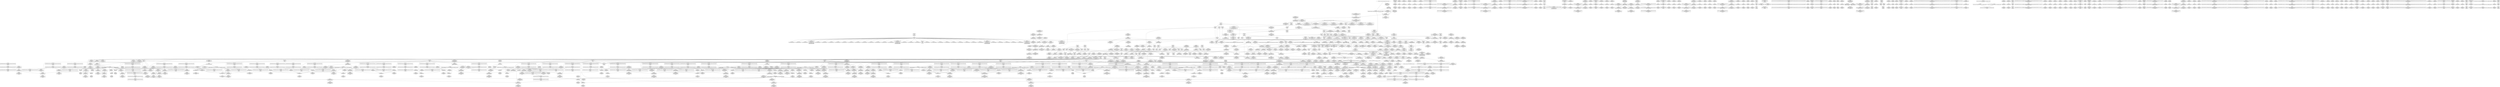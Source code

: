 digraph {
	CE0x4f9dd20 [shape=record,shape=Mrecord,label="{CE0x4f9dd20|i64*_getelementptr_inbounds_(_11_x_i64_,_11_x_i64_*___llvm_gcov_ctr127,_i64_0,_i64_8)|*Constant*}"]
	CE0x4fdec50 [shape=record,shape=Mrecord,label="{CE0x4fdec50|i64*_getelementptr_inbounds_(_4_x_i64_,_4_x_i64_*___llvm_gcov_ctr129,_i64_0,_i64_3)|*Constant*|*SummSink*}"]
	CE0x4f7d8b0 [shape=record,shape=Mrecord,label="{CE0x4f7d8b0|GLOBAL:_lock_acquire|*Constant*}"]
	CE0x4f0ab90 [shape=record,shape=Mrecord,label="{CE0x4f0ab90|avc_has_perm:_auditdata|Function::avc_has_perm&Arg::auditdata::|*SummSource*}"]
	CE0x4f82820 [shape=record,shape=Mrecord,label="{CE0x4f82820|__rcu_read_unlock:_tmp}"]
	CE0x4f4f710 [shape=record,shape=Mrecord,label="{CE0x4f4f710|8:_%struct.sock*,_:_SCME_29,30_}"]
	CE0x4f58120 [shape=record,shape=Mrecord,label="{CE0x4f58120|sock_has_perm:_tmp5|security/selinux/hooks.c,3966|*SummSource*}"]
	CE0x4ec7330 [shape=record,shape=Mrecord,label="{CE0x4ec7330|i32_0|*Constant*}"]
	CE0x4eded70 [shape=record,shape=Mrecord,label="{CE0x4eded70|32:_%struct.sock*,_:_CRE_40,48_|*MultipleSource*|Function::selinux_socket_sendmsg&Arg::sock::|security/selinux/hooks.c,4215}"]
	CE0x4f440a0 [shape=record,shape=Mrecord,label="{CE0x4f440a0|cred_sid:_entry|*SummSink*}"]
	CE0x4f442a0 [shape=record,shape=Mrecord,label="{CE0x4f442a0|cred_sid:_cred|Function::cred_sid&Arg::cred::}"]
	CE0x4f4d3c0 [shape=record,shape=Mrecord,label="{CE0x4f4d3c0|i64*_getelementptr_inbounds_(_11_x_i64_,_11_x_i64_*___llvm_gcov_ctr127,_i64_0,_i64_8)|*Constant*|*SummSink*}"]
	CE0x4f6dbf0 [shape=record,shape=Mrecord,label="{CE0x4f6dbf0|GLOBAL:___llvm_gcov_ctr126|Global_var:__llvm_gcov_ctr126|*SummSource*}"]
	CE0x4ff4a00 [shape=record,shape=Mrecord,label="{CE0x4ff4a00|rcu_lock_release:_tmp5|include/linux/rcupdate.h,423}"]
	CE0x4f48060 [shape=record,shape=Mrecord,label="{CE0x4f48060|avc_has_perm:_ssid|Function::avc_has_perm&Arg::ssid::}"]
	CE0x4f106f0 [shape=record,shape=Mrecord,label="{CE0x4f106f0|sock_has_perm:_type|security/selinux/hooks.c,3972}"]
	CE0x4ed3d50 [shape=record,shape=Mrecord,label="{CE0x4ed3d50|i32_5|*Constant*}"]
	CE0x4f6eeb0 [shape=record,shape=Mrecord,label="{CE0x4f6eeb0|cred_sid:_tmp|*SummSource*}"]
	CE0x4fb06c0 [shape=record,shape=Mrecord,label="{CE0x4fb06c0|rcu_read_unlock:_tmp11|include/linux/rcupdate.h,933|*SummSink*}"]
	CE0x502d960 [shape=record,shape=Mrecord,label="{CE0x502d960|i64*_getelementptr_inbounds_(_4_x_i64_,_4_x_i64_*___llvm_gcov_ctr135,_i64_0,_i64_1)|*Constant*}"]
	CE0x4fe1a20 [shape=record,shape=Mrecord,label="{CE0x4fe1a20|rcu_lock_release:_indirectgoto|*SummSink*}"]
	CE0x50112f0 [shape=record,shape=Mrecord,label="{CE0x50112f0|__rcu_read_unlock:_bb|*SummSink*}"]
	CE0x4fa7790 [shape=record,shape=Mrecord,label="{CE0x4fa7790|rcu_read_unlock:_tmp14|include/linux/rcupdate.h,933}"]
	CE0x4f69c40 [shape=record,shape=Mrecord,label="{CE0x4f69c40|task_sid:_tobool1|security/selinux/hooks.c,208}"]
	CE0x4fb2060 [shape=record,shape=Mrecord,label="{CE0x4fb2060|rcu_read_unlock:_land.lhs.true|*SummSink*}"]
	CE0x4fb7260 [shape=record,shape=Mrecord,label="{CE0x4fb7260|rcu_read_unlock:_tmp20|include/linux/rcupdate.h,933|*SummSource*}"]
	CE0x4f7ca60 [shape=record,shape=Mrecord,label="{CE0x4f7ca60|rcu_lock_acquire:_tmp5|include/linux/rcupdate.h,418}"]
	CE0x4f55be0 [shape=record,shape=Mrecord,label="{CE0x4f55be0|i64_0|*Constant*|*SummSource*}"]
	CE0x4faf450 [shape=record,shape=Mrecord,label="{CE0x4faf450|i64*_getelementptr_inbounds_(_4_x_i64_,_4_x_i64_*___llvm_gcov_ctr130,_i64_0,_i64_0)|*Constant*|*SummSource*}"]
	CE0x4ff8e80 [shape=record,shape=Mrecord,label="{CE0x4ff8e80|__preempt_count_sub:_entry|*SummSource*}"]
	CE0x4f70730 [shape=record,shape=Mrecord,label="{CE0x4f70730|i32_0|*Constant*}"]
	CE0x4fba0c0 [shape=record,shape=Mrecord,label="{CE0x4fba0c0|i8*_getelementptr_inbounds_(_44_x_i8_,_44_x_i8_*_.str47,_i32_0,_i32_0)|*Constant*}"]
	CE0x4ebf4b0 [shape=record,shape=Mrecord,label="{CE0x4ebf4b0|32:_%struct.sock*,_:_CRE_4,6_|*MultipleSource*|Function::selinux_socket_sendmsg&Arg::sock::|security/selinux/hooks.c,4215}"]
	CE0x4fee810 [shape=record,shape=Mrecord,label="{CE0x4fee810|__preempt_count_add:_tmp3|*SummSource*}"]
	CE0x4fb26e0 [shape=record,shape=Mrecord,label="{CE0x4fb26e0|rcu_read_unlock:_tobool1|include/linux/rcupdate.h,933|*SummSink*}"]
	CE0x4f64560 [shape=record,shape=Mrecord,label="{CE0x4f64560|_ret_void,_!dbg_!27717|include/linux/rcupdate.h,419|*SummSink*}"]
	CE0x4ec3f00 [shape=record,shape=Mrecord,label="{CE0x4ec3f00|32:_%struct.sock*,_:_CRE_0,4_|*MultipleSource*|Function::selinux_socket_sendmsg&Arg::sock::|security/selinux/hooks.c,4215}"]
	CE0x4ef8480 [shape=record,shape=Mrecord,label="{CE0x4ef8480|GLOBAL:___rcu_read_lock|*Constant*|*SummSource*}"]
	CE0x4f48c70 [shape=record,shape=Mrecord,label="{CE0x4f48c70|sock_has_perm:_net1|security/selinux/hooks.c,3973|*SummSource*}"]
	CE0x4f075c0 [shape=record,shape=Mrecord,label="{CE0x4f075c0|rcu_lock_acquire:_bb|*SummSink*}"]
	CE0x4fe10f0 [shape=record,shape=Mrecord,label="{CE0x4fe10f0|rcu_lock_acquire:_tmp7|*SummSink*}"]
	CE0x4fe0300 [shape=record,shape=Mrecord,label="{CE0x4fe0300|i64_ptrtoint_(i8*_blockaddress(_rcu_lock_acquire,_%__here)_to_i64)|*Constant*|*SummSink*}"]
	CE0x4ff9080 [shape=record,shape=Mrecord,label="{CE0x4ff9080|_ret_void,_!dbg_!27720|./arch/x86/include/asm/preempt.h,78}"]
	CE0x4f02db0 [shape=record,shape=Mrecord,label="{CE0x4f02db0|_ret_i32_%call1,_!dbg_!27717|security/selinux/hooks.c,4215}"]
	CE0x4fef400 [shape=record,shape=Mrecord,label="{CE0x4fef400|__rcu_read_unlock:_tmp|*SummSource*}"]
	CE0x4ee78f0 [shape=record,shape=Mrecord,label="{CE0x4ee78f0|task_sid:_tmp7|security/selinux/hooks.c,208}"]
	CE0x4f50fd0 [shape=record,shape=Mrecord,label="{CE0x4f50fd0|8:_%struct.sock*,_:_SCME_50,51_}"]
	CE0x4fa7a30 [shape=record,shape=Mrecord,label="{CE0x4fa7a30|_call_void_mcount()_#3|*SummSource*}"]
	CE0x4f3a0c0 [shape=record,shape=Mrecord,label="{CE0x4f3a0c0|i8*_getelementptr_inbounds_(_25_x_i8_,_25_x_i8_*_.str3,_i32_0,_i32_0)|*Constant*|*SummSink*}"]
	CE0x4fa5e80 [shape=record,shape=Mrecord,label="{CE0x4fa5e80|_call_void_asm_sideeffect_,_memory_,_dirflag_,_fpsr_,_flags_()_#3,_!dbg_!27711,_!srcloc_!27714|include/linux/rcupdate.h,244}"]
	CE0x4f4e910 [shape=record,shape=Mrecord,label="{CE0x4f4e910|i64_5|*Constant*}"]
	CE0x4f59f10 [shape=record,shape=Mrecord,label="{CE0x4f59f10|_call_void_mcount()_#3|*SummSource*}"]
	CE0x4f67770 [shape=record,shape=Mrecord,label="{CE0x4f67770|task_sid:_tmp2|*SummSink*}"]
	CE0x4fac640 [shape=record,shape=Mrecord,label="{CE0x4fac640|rcu_read_unlock:_bb|*SummSource*}"]
	CE0x4fdb2a0 [shape=record,shape=Mrecord,label="{CE0x4fdb2a0|rcu_lock_acquire:_tmp}"]
	CE0x4ee0400 [shape=record,shape=Mrecord,label="{CE0x4ee0400|get_current:_tmp4|./arch/x86/include/asm/current.h,14|*SummSink*}"]
	CE0x4faca50 [shape=record,shape=Mrecord,label="{CE0x4faca50|rcu_lock_acquire:_tmp2|*SummSink*}"]
	CE0x4f47950 [shape=record,shape=Mrecord,label="{CE0x4f47950|i8_2|*Constant*|*SummSink*}"]
	CE0x4f9de50 [shape=record,shape=Mrecord,label="{CE0x4f9de50|i64*_getelementptr_inbounds_(_11_x_i64_,_11_x_i64_*___llvm_gcov_ctr127,_i64_0,_i64_8)|*Constant*|*SummSource*}"]
	CE0x4f5c620 [shape=record,shape=Mrecord,label="{CE0x4f5c620|sock_has_perm:_tmp20|security/selinux/hooks.c,3977}"]
	CE0x4f75600 [shape=record,shape=Mrecord,label="{CE0x4f75600|GLOBAL:___rcu_read_unlock|*Constant*|*SummSink*}"]
	CE0x4f44770 [shape=record,shape=Mrecord,label="{CE0x4f44770|_ret_i32_%tmp6,_!dbg_!27716|security/selinux/hooks.c,197|*SummSource*}"]
	CE0x4ecd3d0 [shape=record,shape=Mrecord,label="{CE0x4ecd3d0|sock_has_perm:_tmp|*SummSource*}"]
	CE0x4ff8060 [shape=record,shape=Mrecord,label="{CE0x4ff8060|__rcu_read_unlock:_tmp2}"]
	CE0x4f40290 [shape=record,shape=Mrecord,label="{CE0x4f40290|task_sid:_tmp22|security/selinux/hooks.c,208}"]
	CE0x4ff7290 [shape=record,shape=Mrecord,label="{CE0x4ff7290|__preempt_count_add:_do.end|*SummSink*}"]
	CE0x4f50650 [shape=record,shape=Mrecord,label="{CE0x4f50650|8:_%struct.sock*,_:_SCME_42,43_}"]
	CE0x4f66910 [shape=record,shape=Mrecord,label="{CE0x4f66910|_call_void___rcu_read_lock()_#10,_!dbg_!27710|include/linux/rcupdate.h,879|*SummSource*}"]
	CE0x4fae500 [shape=record,shape=Mrecord,label="{CE0x4fae500|rcu_read_unlock:_if.end}"]
	CE0x4f779e0 [shape=record,shape=Mrecord,label="{CE0x4f779e0|%struct.lockdep_map*_null|*Constant*}"]
	CE0x4f68ca0 [shape=record,shape=Mrecord,label="{CE0x4f68ca0|__preempt_count_add:_entry|*SummSink*}"]
	CE0x4fb2550 [shape=record,shape=Mrecord,label="{CE0x4fb2550|__rcu_read_unlock:_tmp5|include/linux/rcupdate.h,244|*SummSink*}"]
	CE0x4f77880 [shape=record,shape=Mrecord,label="{CE0x4f77880|i32_2|*Constant*}"]
	CE0x4fad700 [shape=record,shape=Mrecord,label="{CE0x4fad700|rcu_read_unlock:_do.body|*SummSource*}"]
	CE0x4ff1eb0 [shape=record,shape=Mrecord,label="{CE0x4ff1eb0|i64*_getelementptr_inbounds_(_4_x_i64_,_4_x_i64_*___llvm_gcov_ctr134,_i64_0,_i64_1)|*Constant*|*SummSource*}"]
	CE0x4ec2290 [shape=record,shape=Mrecord,label="{CE0x4ec2290|selinux_socket_sendmsg:_tmp4|*LoadInst*|security/selinux/hooks.c,4215}"]
	CE0x4ecf3b0 [shape=record,shape=Mrecord,label="{CE0x4ecf3b0|selinux_socket_sendmsg:_tmp3}"]
	CE0x4f54610 [shape=record,shape=Mrecord,label="{CE0x4f54610|sock_has_perm:_tmp6|security/selinux/hooks.c,3969|*SummSink*}"]
	CE0x4fa8f70 [shape=record,shape=Mrecord,label="{CE0x4fa8f70|i64*_getelementptr_inbounds_(_4_x_i64_,_4_x_i64_*___llvm_gcov_ctr129,_i64_0,_i64_3)|*Constant*|*SummSource*}"]
	CE0x4fa49c0 [shape=record,shape=Mrecord,label="{CE0x4fa49c0|rcu_lock_release:_tmp|*SummSink*}"]
	CE0x4f57d30 [shape=record,shape=Mrecord,label="{CE0x4f57d30|sock_has_perm:_tmp4|security/selinux/hooks.c,3966|*SummSource*}"]
	CE0x4f7eee0 [shape=record,shape=Mrecord,label="{CE0x4f7eee0|rcu_lock_acquire:___here|*SummSink*}"]
	CE0x4eeb2c0 [shape=record,shape=Mrecord,label="{CE0x4eeb2c0|rcu_read_lock:_tmp3|*SummSource*}"]
	CE0x4f690c0 [shape=record,shape=Mrecord,label="{CE0x4f690c0|rcu_lock_acquire:_map|Function::rcu_lock_acquire&Arg::map::|*SummSource*}"]
	CE0x4f8e940 [shape=record,shape=Mrecord,label="{CE0x4f8e940|rcu_read_unlock:_tmp5|include/linux/rcupdate.h,933|*SummSink*}"]
	CE0x4ed7410 [shape=record,shape=Mrecord,label="{CE0x4ed7410|sock_has_perm:_sid|security/selinux/hooks.c,3969}"]
	CE0x4f74790 [shape=record,shape=Mrecord,label="{CE0x4f74790|rcu_lock_release:_map|Function::rcu_lock_release&Arg::map::}"]
	CE0x4f0b700 [shape=record,shape=Mrecord,label="{CE0x4f0b700|i64*_getelementptr_inbounds_(_2_x_i64_,_2_x_i64_*___llvm_gcov_ctr98,_i64_0,_i64_1)|*Constant*|*SummSink*}"]
	CE0x4ecc8b0 [shape=record,shape=Mrecord,label="{CE0x4ecc8b0|task_sid:_tmp2}"]
	CE0x4ede130 [shape=record,shape=Mrecord,label="{CE0x4ede130|i32_1|*Constant*}"]
	CE0x4f74e00 [shape=record,shape=Mrecord,label="{CE0x4f74e00|_ret_void,_!dbg_!27717|include/linux/rcupdate.h,424|*SummSource*}"]
	CE0x4fa4aa0 [shape=record,shape=Mrecord,label="{CE0x4fa4aa0|i64_1|*Constant*}"]
	CE0x4f63bf0 [shape=record,shape=Mrecord,label="{CE0x4f63bf0|i32_0|*Constant*}"]
	CE0x4f8ca90 [shape=record,shape=Mrecord,label="{CE0x4f8ca90|rcu_read_lock:_call|include/linux/rcupdate.h,882|*SummSink*}"]
	CE0x4f6e2d0 [shape=record,shape=Mrecord,label="{CE0x4f6e2d0|task_sid:_do.body5}"]
	CE0x4ed4c60 [shape=record,shape=Mrecord,label="{CE0x4ed4c60|get_current:_tmp3|*SummSource*}"]
	CE0x4ff7190 [shape=record,shape=Mrecord,label="{CE0x4ff7190|__preempt_count_sub:_tmp3|*SummSink*}"]
	CE0x4ff2730 [shape=record,shape=Mrecord,label="{CE0x4ff2730|GLOBAL:___preempt_count_add|*Constant*|*SummSink*}"]
	CE0x4fedfa0 [shape=record,shape=Mrecord,label="{CE0x4fedfa0|__rcu_read_unlock:_tmp4|include/linux/rcupdate.h,244}"]
	CE0x4f71ca0 [shape=record,shape=Mrecord,label="{CE0x4f71ca0|cred_sid:_tmp6|security/selinux/hooks.c,197|*SummSource*}"]
	CE0x4ec43d0 [shape=record,shape=Mrecord,label="{CE0x4ec43d0|selinux_socket_sendmsg:_sk|security/selinux/hooks.c,4215}"]
	CE0x4edf630 [shape=record,shape=Mrecord,label="{CE0x4edf630|_call_void_mcount()_#3|*SummSink*}"]
	CE0x4ed3930 [shape=record,shape=Mrecord,label="{CE0x4ed3930|COLLAPSED:_GCMRE___llvm_gcov_ctr126_internal_global_13_x_i64_zeroinitializer:_elem_0:default:}"]
	CE0x4fb2fd0 [shape=record,shape=Mrecord,label="{CE0x4fb2fd0|rcu_read_unlock:_do.body}"]
	CE0x5010a00 [shape=record,shape=Mrecord,label="{CE0x5010a00|__rcu_read_unlock:_do.end|*SummSource*}"]
	CE0x4eec5a0 [shape=record,shape=Mrecord,label="{CE0x4eec5a0|32:_%struct.sock*,_:_CRE_16,24_|*MultipleSource*|Function::selinux_socket_sendmsg&Arg::sock::|security/selinux/hooks.c,4215}"]
	CE0x4eebef0 [shape=record,shape=Mrecord,label="{CE0x4eebef0|sock_has_perm:_if.then|*SummSource*}"]
	CE0x4fafab0 [shape=record,shape=Mrecord,label="{CE0x4fafab0|i64*_getelementptr_inbounds_(_4_x_i64_,_4_x_i64_*___llvm_gcov_ctr130,_i64_0,_i64_2)|*Constant*|*SummSink*}"]
	CE0x4ed04e0 [shape=record,shape=Mrecord,label="{CE0x4ed04e0|sock_has_perm:_tmp8|security/selinux/hooks.c,3969|*SummSink*}"]
	CE0x4fb3f90 [shape=record,shape=Mrecord,label="{CE0x4fb3f90|rcu_read_unlock:_tmp9|include/linux/rcupdate.h,933|*SummSource*}"]
	CE0x4fb3f20 [shape=record,shape=Mrecord,label="{CE0x4fb3f20|i64*_getelementptr_inbounds_(_11_x_i64_,_11_x_i64_*___llvm_gcov_ctr132,_i64_0,_i64_8)|*Constant*}"]
	CE0x4ee4820 [shape=record,shape=Mrecord,label="{CE0x4ee4820|cred_sid:_tmp4|*LoadInst*|security/selinux/hooks.c,196|*SummSource*}"]
	CE0x4faaf50 [shape=record,shape=Mrecord,label="{CE0x4faaf50|rcu_read_unlock:_tmp3}"]
	CE0x4f74fb0 [shape=record,shape=Mrecord,label="{CE0x4f74fb0|_call_void___rcu_read_unlock()_#10,_!dbg_!27734|include/linux/rcupdate.h,937|*SummSource*}"]
	CE0x4fa3880 [shape=record,shape=Mrecord,label="{CE0x4fa3880|i64*_getelementptr_inbounds_(_2_x_i64_,_2_x_i64_*___llvm_gcov_ctr131,_i64_0,_i64_0)|*Constant*|*SummSink*}"]
	CE0x4fb7cd0 [shape=record,shape=Mrecord,label="{CE0x4fb7cd0|i64*_getelementptr_inbounds_(_11_x_i64_,_11_x_i64_*___llvm_gcov_ctr132,_i64_0,_i64_10)|*Constant*|*SummSink*}"]
	CE0x50111c0 [shape=record,shape=Mrecord,label="{CE0x50111c0|__preempt_count_add:_tmp|*SummSink*}"]
	CE0x5022fe0 [shape=record,shape=Mrecord,label="{CE0x5022fe0|i64*_getelementptr_inbounds_(_4_x_i64_,_4_x_i64_*___llvm_gcov_ctr135,_i64_0,_i64_3)|*Constant*|*SummSink*}"]
	CE0x4ebef60 [shape=record,shape=Mrecord,label="{CE0x4ebef60|selinux_socket_sendmsg:_tmp|*SummSource*}"]
	CE0x4ec93a0 [shape=record,shape=Mrecord,label="{CE0x4ec93a0|selinux_socket_sendmsg:_entry|*SummSink*}"]
	CE0x4eea770 [shape=record,shape=Mrecord,label="{CE0x4eea770|rcu_read_lock:_entry}"]
	CE0x4ed2490 [shape=record,shape=Mrecord,label="{CE0x4ed2490|get_current:_tmp1|*SummSource*}"]
	CE0x4fac940 [shape=record,shape=Mrecord,label="{CE0x4fac940|rcu_read_unlock:_if.then|*SummSource*}"]
	CE0x4f9a630 [shape=record,shape=Mrecord,label="{CE0x4f9a630|rcu_read_lock:_call3|include/linux/rcupdate.h,882|*SummSource*}"]
	CE0x4ef9630 [shape=record,shape=Mrecord,label="{CE0x4ef9630|i32_59|*Constant*|*SummSink*}"]
	CE0x4f72390 [shape=record,shape=Mrecord,label="{CE0x4f72390|task_sid:_call3|security/selinux/hooks.c,208|*SummSink*}"]
	CE0x4fa5a70 [shape=record,shape=Mrecord,label="{CE0x4fa5a70|rcu_read_unlock:_tmp|*SummSource*}"]
	CE0x4f7d1d0 [shape=record,shape=Mrecord,label="{CE0x4f7d1d0|__rcu_read_unlock:_tmp1|*SummSource*}"]
	CE0x4ec9c40 [shape=record,shape=Mrecord,label="{CE0x4ec9c40|get_current:_tmp}"]
	CE0x4edf380 [shape=record,shape=Mrecord,label="{CE0x4edf380|sock_has_perm:_task|Function::sock_has_perm&Arg::task::|*SummSource*}"]
	CE0x4ed3a80 [shape=record,shape=Mrecord,label="{CE0x4ed3a80|i64*_getelementptr_inbounds_(_6_x_i64_,_6_x_i64_*___llvm_gcov_ctr327,_i64_0,_i64_0)|*Constant*|*SummSource*}"]
	CE0x4fe0830 [shape=record,shape=Mrecord,label="{CE0x4fe0830|rcu_lock_acquire:_tmp6}"]
	CE0x4f62540 [shape=record,shape=Mrecord,label="{CE0x4f62540|_call_void_rcu_lock_acquire(%struct.lockdep_map*_rcu_lock_map)_#10,_!dbg_!27711|include/linux/rcupdate.h,881|*SummSource*}"]
	CE0x4fe5330 [shape=record,shape=Mrecord,label="{CE0x4fe5330|__rcu_read_unlock:_tmp7|include/linux/rcupdate.h,245}"]
	CE0x4ee3fb0 [shape=record,shape=Mrecord,label="{CE0x4ee3fb0|task_sid:_tmp12|security/selinux/hooks.c,208|*SummSink*}"]
	CE0x4f567c0 [shape=record,shape=Mrecord,label="{CE0x4f567c0|sock_has_perm:_tmp12|security/selinux/hooks.c,3970|*SummSink*}"]
	CE0x4eeab10 [shape=record,shape=Mrecord,label="{CE0x4eeab10|__rcu_read_lock:_entry|*SummSink*}"]
	CE0x4f3c280 [shape=record,shape=Mrecord,label="{CE0x4f3c280|task_sid:_tmp18|security/selinux/hooks.c,208|*SummSink*}"]
	CE0x4fae160 [shape=record,shape=Mrecord,label="{CE0x4fae160|__rcu_read_lock:_tmp6|include/linux/rcupdate.h,240|*SummSink*}"]
	CE0x4fada50 [shape=record,shape=Mrecord,label="{CE0x4fada50|_ret_void,_!dbg_!27719|./arch/x86/include/asm/preempt.h,73}"]
	CE0x4f6ee40 [shape=record,shape=Mrecord,label="{CE0x4f6ee40|COLLAPSED:_GCMRE___llvm_gcov_ctr131_internal_global_2_x_i64_zeroinitializer:_elem_0:default:}"]
	CE0x4f61ad0 [shape=record,shape=Mrecord,label="{CE0x4f61ad0|rcu_read_lock:_tmp1|*SummSink*}"]
	CE0x4f09fa0 [shape=record,shape=Mrecord,label="{CE0x4f09fa0|cred_sid:_tmp5|security/selinux/hooks.c,196|*SummSource*}"]
	CE0x4f4b520 [shape=record,shape=Mrecord,label="{CE0x4f4b520|sock_has_perm:_sclass|security/selinux/hooks.c,3976}"]
	CE0x4f69930 [shape=record,shape=Mrecord,label="{CE0x4f69930|rcu_read_lock:_land.lhs.true2|*SummSource*}"]
	CE0x4f55eb0 [shape=record,shape=Mrecord,label="{CE0x4f55eb0|sock_has_perm:_tmp8|security/selinux/hooks.c,3969}"]
	CE0x4fdfcd0 [shape=record,shape=Mrecord,label="{CE0x4fdfcd0|rcu_lock_release:___here|*SummSink*}"]
	CE0x4faa5c0 [shape=record,shape=Mrecord,label="{CE0x4faa5c0|rcu_read_unlock:_if.then|*SummSink*}"]
	CE0x4f916f0 [shape=record,shape=Mrecord,label="{CE0x4f916f0|rcu_read_unlock:_tmp7|include/linux/rcupdate.h,933|*SummSink*}"]
	CE0x4f71820 [shape=record,shape=Mrecord,label="{CE0x4f71820|task_sid:_tmp11|security/selinux/hooks.c,208|*SummSink*}"]
	CE0x4f8dbf0 [shape=record,shape=Mrecord,label="{CE0x4f8dbf0|rcu_read_lock:_bb|*SummSource*}"]
	CE0x4ff37d0 [shape=record,shape=Mrecord,label="{CE0x4ff37d0|i64*_getelementptr_inbounds_(_4_x_i64_,_4_x_i64_*___llvm_gcov_ctr133,_i64_0,_i64_2)|*Constant*}"]
	CE0x4f50520 [shape=record,shape=Mrecord,label="{CE0x4f50520|8:_%struct.sock*,_:_SCME_41,42_}"]
	CE0x4ed0bc0 [shape=record,shape=Mrecord,label="{CE0x4ed0bc0|sock_has_perm:_ad|security/selinux/hooks.c, 3965|*SummSink*}"]
	CE0x4f22a00 [shape=record,shape=Mrecord,label="{CE0x4f22a00|rcu_read_unlock:_tmp1}"]
	CE0x4fe4e00 [shape=record,shape=Mrecord,label="{CE0x4fe4e00|__preempt_count_add:_tmp4|./arch/x86/include/asm/preempt.h,72|*SummSource*}"]
	CE0x4eea110 [shape=record,shape=Mrecord,label="{CE0x4eea110|task_sid:_tmp7|security/selinux/hooks.c,208|*SummSource*}"]
	CE0x4f4b690 [shape=record,shape=Mrecord,label="{CE0x4f4b690|sock_has_perm:_sclass|security/selinux/hooks.c,3976|*SummSource*}"]
	CE0x4f5aeb0 [shape=record,shape=Mrecord,label="{CE0x4f5aeb0|rcu_read_lock:_tmp7|include/linux/rcupdate.h,882}"]
	CE0x4ee7780 [shape=record,shape=Mrecord,label="{CE0x4ee7780|task_sid:_tmp6|security/selinux/hooks.c,208}"]
	CE0x4eea0a0 [shape=record,shape=Mrecord,label="{CE0x4eea0a0|task_sid:_tmp7|security/selinux/hooks.c,208|*SummSink*}"]
	CE0x4f6ae50 [shape=record,shape=Mrecord,label="{CE0x4f6ae50|rcu_read_lock:_tmp2|*SummSource*}"]
	CE0x4f212a0 [shape=record,shape=Mrecord,label="{CE0x4f212a0|rcu_read_lock:_tmp13|include/linux/rcupdate.h,882|*SummSource*}"]
	CE0x4f0f940 [shape=record,shape=Mrecord,label="{CE0x4f0f940|i32_2|*Constant*|*SummSink*}"]
	CE0x4f48da0 [shape=record,shape=Mrecord,label="{CE0x4f48da0|sock_has_perm:_net1|security/selinux/hooks.c,3973|*SummSink*}"]
	CE0x4eca040 [shape=record,shape=Mrecord,label="{CE0x4eca040|_call_void_mcount()_#3|*SummSink*}"]
	CE0x4f3eaf0 [shape=record,shape=Mrecord,label="{CE0x4f3eaf0|task_sid:_tmp15|security/selinux/hooks.c,208|*SummSource*}"]
	CE0x4f53640 [shape=record,shape=Mrecord,label="{CE0x4f53640|i32_8|*Constant*}"]
	CE0x4f54720 [shape=record,shape=Mrecord,label="{CE0x4f54720|sock_has_perm:_tmp7|security/selinux/hooks.c,3969|*SummSource*}"]
	CE0x4f5c750 [shape=record,shape=Mrecord,label="{CE0x4f5c750|sock_has_perm:_tmp20|security/selinux/hooks.c,3977|*SummSource*}"]
	CE0x4f5bce0 [shape=record,shape=Mrecord,label="{CE0x4f5bce0|sock_has_perm:_tmp19|security/selinux/hooks.c,3977|*SummSink*}"]
	CE0x4ec5250 [shape=record,shape=Mrecord,label="{CE0x4ec5250|selinux_socket_sendmsg:_tmp|*SummSink*}"]
	CE0x4f22bd0 [shape=record,shape=Mrecord,label="{CE0x4f22bd0|rcu_read_unlock:_tmp1|*SummSource*}"]
	CE0x4f902e0 [shape=record,shape=Mrecord,label="{CE0x4f902e0|i64*_getelementptr_inbounds_(_4_x_i64_,_4_x_i64_*___llvm_gcov_ctr130,_i64_0,_i64_2)|*Constant*|*SummSource*}"]
	CE0x4f6d460 [shape=record,shape=Mrecord,label="{CE0x4f6d460|i64*_getelementptr_inbounds_(_4_x_i64_,_4_x_i64_*___llvm_gcov_ctr128,_i64_0,_i64_3)|*Constant*|*SummSink*}"]
	CE0x4f3dcb0 [shape=record,shape=Mrecord,label="{CE0x4f3dcb0|GLOBAL:_lockdep_rcu_suspicious|*Constant*|*SummSource*}"]
	CE0x4f4c5b0 [shape=record,shape=Mrecord,label="{CE0x4f4c5b0|i32_(i32,_i32,_i16,_i32,_%struct.common_audit_data*)*_bitcast_(i32_(i32,_i32,_i16,_i32,_%struct.common_audit_data.495*)*_avc_has_perm_to_i32_(i32,_i32,_i16,_i32,_%struct.common_audit_data*)*)|*Constant*|*SummSource*}"]
	CE0x502e470 [shape=record,shape=Mrecord,label="{CE0x502e470|__preempt_count_sub:_tmp7|./arch/x86/include/asm/preempt.h,78|*SummSource*}"]
	CE0x4f6ca20 [shape=record,shape=Mrecord,label="{CE0x4f6ca20|task_sid:_if.end|*SummSink*}"]
	CE0x4f7edf0 [shape=record,shape=Mrecord,label="{CE0x4f7edf0|rcu_lock_acquire:___here|*SummSource*}"]
	CE0x4eea690 [shape=record,shape=Mrecord,label="{CE0x4eea690|GLOBAL:_rcu_read_lock|*Constant*|*SummSink*}"]
	CE0x4f614e0 [shape=record,shape=Mrecord,label="{CE0x4f614e0|i32_77|*Constant*}"]
	CE0x4ef9d00 [shape=record,shape=Mrecord,label="{CE0x4ef9d00|rcu_read_lock:_tmp}"]
	CE0x4ebf910 [shape=record,shape=Mrecord,label="{CE0x4ebf910|selinux_socket_sendmsg:_tmp}"]
	CE0x4f9e4c0 [shape=record,shape=Mrecord,label="{CE0x4f9e4c0|i8*_getelementptr_inbounds_(_25_x_i8_,_25_x_i8_*_.str45,_i32_0,_i32_0)|*Constant*}"]
	CE0x4f76a80 [shape=record,shape=Mrecord,label="{CE0x4f76a80|i64*_getelementptr_inbounds_(_4_x_i64_,_4_x_i64_*___llvm_gcov_ctr134,_i64_0,_i64_3)|*Constant*|*SummSink*}"]
	CE0x4ec59e0 [shape=record,shape=Mrecord,label="{CE0x4ec59e0|i64_1|*Constant*}"]
	CE0x4f69e10 [shape=record,shape=Mrecord,label="{CE0x4f69e10|task_sid:_tobool1|security/selinux/hooks.c,208|*SummSource*}"]
	CE0x4ee9f90 [shape=record,shape=Mrecord,label="{CE0x4ee9f90|task_sid:_tmp6|security/selinux/hooks.c,208|*SummSink*}"]
	CE0x4ee7cd0 [shape=record,shape=Mrecord,label="{CE0x4ee7cd0|sock_has_perm:_tmp10|security/selinux/hooks.c,3969|*SummSource*}"]
	CE0x4fad940 [shape=record,shape=Mrecord,label="{CE0x4fad940|i32_1|*Constant*}"]
	CE0x4fab600 [shape=record,shape=Mrecord,label="{CE0x4fab600|rcu_read_unlock:_tmp8|include/linux/rcupdate.h,933}"]
	CE0x4ff27a0 [shape=record,shape=Mrecord,label="{CE0x4ff27a0|GLOBAL:___preempt_count_add|*Constant*|*SummSource*}"]
	CE0x4fda810 [shape=record,shape=Mrecord,label="{CE0x4fda810|COLLAPSED:_GCMRE___llvm_gcov_ctr133_internal_global_4_x_i64_zeroinitializer:_elem_0:default:}"]
	CE0x4ee1280 [shape=record,shape=Mrecord,label="{CE0x4ee1280|i32_22|*Constant*}"]
	CE0x4f8f350 [shape=record,shape=Mrecord,label="{CE0x4f8f350|_call_void_mcount()_#3|*SummSink*}"]
	CE0x4fb8b50 [shape=record,shape=Mrecord,label="{CE0x4fb8b50|rcu_read_unlock:_tmp18|include/linux/rcupdate.h,933|*SummSink*}"]
	CE0x4f7d270 [shape=record,shape=Mrecord,label="{CE0x4f7d270|__rcu_read_unlock:_tmp1|*SummSink*}"]
	CE0x4efd330 [shape=record,shape=Mrecord,label="{CE0x4efd330|_ret_i32_%call1,_!dbg_!27717|security/selinux/hooks.c,4215|*SummSource*}"]
	CE0x4ed6ae0 [shape=record,shape=Mrecord,label="{CE0x4ed6ae0|task_sid:_entry}"]
	CE0x4f68900 [shape=record,shape=Mrecord,label="{CE0x4f68900|task_sid:_tmp1|*SummSink*}"]
	CE0x4f6b630 [shape=record,shape=Mrecord,label="{CE0x4f6b630|rcu_read_lock:_tmp7|include/linux/rcupdate.h,882|*SummSink*}"]
	CE0x4ee1320 [shape=record,shape=Mrecord,label="{CE0x4ee1320|i32_22|*Constant*|*SummSource*}"]
	CE0x4ff0f30 [shape=record,shape=Mrecord,label="{CE0x4ff0f30|i64*_getelementptr_inbounds_(_4_x_i64_,_4_x_i64_*___llvm_gcov_ctr133,_i64_0,_i64_3)|*Constant*|*SummSink*}"]
	CE0x5031bb0 [shape=record,shape=Mrecord,label="{CE0x5031bb0|__preempt_count_add:_tmp5|./arch/x86/include/asm/preempt.h,72}"]
	CE0x4f5d270 [shape=record,shape=Mrecord,label="{CE0x4f5d270|task_sid:_bb|*SummSource*}"]
	CE0x4f9b350 [shape=record,shape=Mrecord,label="{CE0x4f9b350|rcu_read_unlock:_call3|include/linux/rcupdate.h,933|*SummSource*}"]
	CE0x4f418a0 [shape=record,shape=Mrecord,label="{CE0x4f418a0|i64*_getelementptr_inbounds_(_13_x_i64_,_13_x_i64_*___llvm_gcov_ctr126,_i64_0,_i64_11)|*Constant*|*SummSource*}"]
	CE0x4fe2d50 [shape=record,shape=Mrecord,label="{CE0x4fe2d50|__preempt_count_sub:_tmp7|./arch/x86/include/asm/preempt.h,78}"]
	CE0x4ed6f60 [shape=record,shape=Mrecord,label="{CE0x4ed6f60|task_sid:_task|Function::task_sid&Arg::task::|*SummSink*}"]
	CE0x4f4f810 [shape=record,shape=Mrecord,label="{CE0x4f4f810|8:_%struct.sock*,_:_SCME_30,31_}"]
	CE0x4fe0f70 [shape=record,shape=Mrecord,label="{CE0x4fe0f70|rcu_lock_acquire:_tmp7}"]
	CE0x4fa68e0 [shape=record,shape=Mrecord,label="{CE0x4fa68e0|rcu_read_unlock:_tmp2|*SummSink*}"]
	CE0x4f460b0 [shape=record,shape=Mrecord,label="{CE0x4f460b0|i64*_getelementptr_inbounds_(_6_x_i64_,_6_x_i64_*___llvm_gcov_ctr327,_i64_0,_i64_3)|*Constant*}"]
	CE0x4f3ceb0 [shape=record,shape=Mrecord,label="{CE0x4f3ceb0|i8_1|*Constant*|*SummSink*}"]
	"CONST[source:2(external),value:2(dynamic)][purpose:{subject}]"
	CE0x4f54d50 [shape=record,shape=Mrecord,label="{CE0x4f54d50|sock_has_perm:_cmp|security/selinux/hooks.c,3969|*SummSource*}"]
	CE0x4fdea70 [shape=record,shape=Mrecord,label="{CE0x4fdea70|rcu_lock_release:_tmp2|*SummSink*}"]
	CE0x4f93190 [shape=record,shape=Mrecord,label="{CE0x4f93190|rcu_read_unlock:_tobool1|include/linux/rcupdate.h,933}"]
	CE0x5011260 [shape=record,shape=Mrecord,label="{CE0x5011260|__rcu_read_unlock:_bb|*SummSource*}"]
	CE0x4efe3f0 [shape=record,shape=Mrecord,label="{CE0x4efe3f0|i64*_getelementptr_inbounds_(_2_x_i64_,_2_x_i64_*___llvm_gcov_ctr98,_i64_0,_i64_0)|*Constant*|*SummSource*}"]
	CE0x4f50d70 [shape=record,shape=Mrecord,label="{CE0x4f50d70|8:_%struct.sock*,_:_SCME_48,49_}"]
	CE0x4f92b40 [shape=record,shape=Mrecord,label="{CE0x4f92b40|rcu_read_lock:_do.body|*SummSource*}"]
	CE0x4f61c50 [shape=record,shape=Mrecord,label="{CE0x4f61c50|task_sid:_tmp9|security/selinux/hooks.c,208|*SummSource*}"]
	CE0x4ff9540 [shape=record,shape=Mrecord,label="{CE0x4ff9540|GLOBAL:___preempt_count|Global_var:__preempt_count|*SummSink*}"]
	CE0x4f3ec20 [shape=record,shape=Mrecord,label="{CE0x4f3ec20|task_sid:_tmp15|security/selinux/hooks.c,208|*SummSink*}"]
	CE0x4f92eb0 [shape=record,shape=Mrecord,label="{CE0x4f92eb0|rcu_read_unlock:_tmp8|include/linux/rcupdate.h,933|*SummSink*}"]
	CE0x4f546b0 [shape=record,shape=Mrecord,label="{CE0x4f546b0|i64*_getelementptr_inbounds_(_6_x_i64_,_6_x_i64_*___llvm_gcov_ctr327,_i64_0,_i64_3)|*Constant*|*SummSink*}"]
	CE0x4ec4870 [shape=record,shape=Mrecord,label="{CE0x4ec4870|_ret_%struct.task_struct*_%tmp4,_!dbg_!27714|./arch/x86/include/asm/current.h,14|*SummSource*}"]
	CE0x4f51230 [shape=record,shape=Mrecord,label="{CE0x4f51230|8:_%struct.sock*,_:_SCME_52,53_}"]
	CE0x4f8b420 [shape=record,shape=Mrecord,label="{CE0x4f8b420|rcu_read_unlock:_tmp6|include/linux/rcupdate.h,933|*SummSink*}"]
	CE0x4ed2190 [shape=record,shape=Mrecord,label="{CE0x4ed2190|get_current:_tmp1|*SummSink*}"]
	CE0x502d0e0 [shape=record,shape=Mrecord,label="{CE0x502d0e0|__preempt_count_sub:_tmp5|./arch/x86/include/asm/preempt.h,77}"]
	CE0x4f509e0 [shape=record,shape=Mrecord,label="{CE0x4f509e0|8:_%struct.sock*,_:_SCME_45,46_}"]
	CE0x4f9a7a0 [shape=record,shape=Mrecord,label="{CE0x4f9a7a0|rcu_read_lock:_call3|include/linux/rcupdate.h,882|*SummSink*}"]
	CE0x4ef8b30 [shape=record,shape=Mrecord,label="{CE0x4ef8b30|_call_void_rcu_read_lock()_#10,_!dbg_!27712|security/selinux/hooks.c,207}"]
	CE0x4fe4fb0 [shape=record,shape=Mrecord,label="{CE0x4fe4fb0|__rcu_read_unlock:_tmp6|include/linux/rcupdate.h,245|*SummSink*}"]
	CE0x4f3a5c0 [shape=record,shape=Mrecord,label="{CE0x4f3a5c0|i32_208|*Constant*|*SummSink*}"]
	CE0x4ec3a20 [shape=record,shape=Mrecord,label="{CE0x4ec3a20|selinux_socket_sendmsg:_tmp2}"]
	CE0x4ff6460 [shape=record,shape=Mrecord,label="{CE0x4ff6460|_call_void_mcount()_#3}"]
	CE0x4ec9a80 [shape=record,shape=Mrecord,label="{CE0x4ec9a80|get_current:_tmp2|*SummSource*}"]
	CE0x4fba5f0 [shape=record,shape=Mrecord,label="{CE0x4fba5f0|rcu_lock_acquire:_tmp|*SummSink*}"]
	CE0x4f47a50 [shape=record,shape=Mrecord,label="{CE0x4f47a50|sock_has_perm:_u|security/selinux/hooks.c,3973}"]
	CE0x4fe13e0 [shape=record,shape=Mrecord,label="{CE0x4fe13e0|i8*_undef|*Constant*|*SummSource*}"]
	CE0x4fb4730 [shape=record,shape=Mrecord,label="{CE0x4fb4730|_call_void_mcount()_#3}"]
	CE0x4fa2130 [shape=record,shape=Mrecord,label="{CE0x4fa2130|rcu_read_lock:_tmp20|include/linux/rcupdate.h,882|*SummSource*}"]
	CE0x4ed38c0 [shape=record,shape=Mrecord,label="{CE0x4ed38c0|task_sid:_tmp}"]
	CE0x4f65530 [shape=record,shape=Mrecord,label="{CE0x4f65530|cred_sid:_tmp3|*SummSink*}"]
	CE0x4ed09d0 [shape=record,shape=Mrecord,label="{CE0x4ed09d0|sock_has_perm:_tmp9|security/selinux/hooks.c,3969|*SummSink*}"]
	CE0x4f651e0 [shape=record,shape=Mrecord,label="{CE0x4f651e0|task_sid:_if.then|*SummSource*}"]
	CE0x4ee7a50 [shape=record,shape=Mrecord,label="{CE0x4ee7a50|task_sid:_tmp6|security/selinux/hooks.c,208|*SummSource*}"]
	CE0x4fa9f40 [shape=record,shape=Mrecord,label="{CE0x4fa9f40|rcu_read_unlock:_tmp4|include/linux/rcupdate.h,933}"]
	CE0x4f61de0 [shape=record,shape=Mrecord,label="{CE0x4f61de0|GLOBAL:_task_sid.__warned|Global_var:task_sid.__warned|*SummSink*}"]
	CE0x4f6bfa0 [shape=record,shape=Mrecord,label="{CE0x4f6bfa0|cred_sid:_tmp6|security/selinux/hooks.c,197}"]
	CE0x4ff28c0 [shape=record,shape=Mrecord,label="{CE0x4ff28c0|__preempt_count_add:_entry}"]
	CE0x4f92750 [shape=record,shape=Mrecord,label="{CE0x4f92750|_call_void_mcount()_#3|*SummSink*}"]
	CE0x4f6fec0 [shape=record,shape=Mrecord,label="{CE0x4f6fec0|i64*_getelementptr_inbounds_(_2_x_i64_,_2_x_i64_*___llvm_gcov_ctr131,_i64_0,_i64_0)|*Constant*}"]
	CE0x4edf5c0 [shape=record,shape=Mrecord,label="{CE0x4edf5c0|_call_void_mcount()_#3|*SummSource*}"]
	CE0x4f9d6e0 [shape=record,shape=Mrecord,label="{CE0x4f9d6e0|rcu_read_lock:_tmp16|include/linux/rcupdate.h,882}"]
	CE0x4f84670 [shape=record,shape=Mrecord,label="{CE0x4f84670|__preempt_count_sub:_tmp2|*SummSource*}"]
	CE0x4fded70 [shape=record,shape=Mrecord,label="{CE0x4fded70|__preempt_count_add:_tmp6|./arch/x86/include/asm/preempt.h,73}"]
	CE0x5023710 [shape=record,shape=Mrecord,label="{CE0x5023710|__preempt_count_sub:_tmp1}"]
	CE0x4ed27e0 [shape=record,shape=Mrecord,label="{CE0x4ed27e0|i64_1|*Constant*}"]
	CE0x4f653b0 [shape=record,shape=Mrecord,label="{CE0x4f653b0|task_sid:_do.end}"]
	CE0x4f4e800 [shape=record,shape=Mrecord,label="{CE0x4f4e800|task_sid:_tmp9|security/selinux/hooks.c,208|*SummSink*}"]
	CE0x4f110a0 [shape=record,shape=Mrecord,label="{CE0x4f110a0|i8_2|*Constant*}"]
	CE0x4ff7f20 [shape=record,shape=Mrecord,label="{CE0x4ff7f20|__preempt_count_sub:_sub|./arch/x86/include/asm/preempt.h,77|*SummSource*}"]
	CE0x4f9ac30 [shape=record,shape=Mrecord,label="{CE0x4f9ac30|i64_6|*Constant*}"]
	CE0x4ed2e70 [shape=record,shape=Mrecord,label="{CE0x4ed2e70|rcu_read_unlock:_tmp1|*SummSink*}"]
	CE0x4ff6f20 [shape=record,shape=Mrecord,label="{CE0x4ff6f20|i64*_getelementptr_inbounds_(_4_x_i64_,_4_x_i64_*___llvm_gcov_ctr129,_i64_0,_i64_1)|*Constant*|*SummSource*}"]
	CE0x4f45030 [shape=record,shape=Mrecord,label="{CE0x4f45030|GLOBAL:_rcu_read_unlock|*Constant*|*SummSink*}"]
	CE0x4fa6800 [shape=record,shape=Mrecord,label="{CE0x4fa6800|rcu_read_unlock:_tmp2}"]
	CE0x4ec5f60 [shape=record,shape=Mrecord,label="{CE0x4ec5f60|sock_has_perm:_task|Function::sock_has_perm&Arg::task::}"]
	CE0x4fb2ed0 [shape=record,shape=Mrecord,label="{CE0x4fb2ed0|rcu_read_unlock:_do.end|*SummSink*}"]
	CE0x4ff8c10 [shape=record,shape=Mrecord,label="{CE0x4ff8c10|__preempt_count_sub:_entry}"]
	CE0x4fad060 [shape=record,shape=Mrecord,label="{CE0x4fad060|rcu_read_unlock:_tmp4|include/linux/rcupdate.h,933|*SummSource*}"]
	CE0x4ff1ff0 [shape=record,shape=Mrecord,label="{CE0x4ff1ff0|__rcu_read_lock:_tmp2}"]
	CE0x4f0e090 [shape=record,shape=Mrecord,label="{CE0x4f0e090|get_current:_tmp3|*SummSink*}"]
	CE0x4ec60c0 [shape=record,shape=Mrecord,label="{CE0x4ec60c0|i32_5|*Constant*|*SummSource*}"]
	CE0x4ff5b60 [shape=record,shape=Mrecord,label="{CE0x4ff5b60|_call_void_mcount()_#3|*SummSource*}"]
	CE0x4f03fe0 [shape=record,shape=Mrecord,label="{CE0x4f03fe0|sock_has_perm:_perms|Function::sock_has_perm&Arg::perms::|*SummSink*}"]
	CE0x502da00 [shape=record,shape=Mrecord,label="{CE0x502da00|i64*_getelementptr_inbounds_(_4_x_i64_,_4_x_i64_*___llvm_gcov_ctr135,_i64_0,_i64_1)|*Constant*|*SummSource*}"]
	"CONST[source:0(mediator),value:2(dynamic)][purpose:{subject}]"
	CE0x4fb7db0 [shape=record,shape=Mrecord,label="{CE0x4fb7db0|rcu_read_unlock:_tmp21|include/linux/rcupdate.h,935|*SummSink*}"]
	CE0x4f3a430 [shape=record,shape=Mrecord,label="{CE0x4f3a430|i32_208|*Constant*|*SummSource*}"]
	CE0x4f88200 [shape=record,shape=Mrecord,label="{CE0x4f88200|__preempt_count_sub:_tmp1|*SummSource*}"]
	CE0x4f3d2d0 [shape=record,shape=Mrecord,label="{CE0x4f3d2d0|_call_void_lockdep_rcu_suspicious(i8*_getelementptr_inbounds_(_25_x_i8_,_25_x_i8_*_.str3,_i32_0,_i32_0),_i32_208,_i8*_getelementptr_inbounds_(_41_x_i8_,_41_x_i8_*_.str44,_i32_0,_i32_0))_#10,_!dbg_!27732|security/selinux/hooks.c,208|*SummSource*}"]
	CE0x4f49c90 [shape=record,shape=Mrecord,label="{CE0x4f49c90|sock_has_perm:_tmp15|security/selinux/hooks.c,3974|*SummSink*}"]
	CE0x4f57a60 [shape=record,shape=Mrecord,label="{CE0x4f57a60|sock_has_perm:_tmp3|security/selinux/hooks.c,3964|*SummSource*}"]
	CE0x4fae7d0 [shape=record,shape=Mrecord,label="{CE0x4fae7d0|rcu_read_unlock:_bb}"]
	CE0x4f9fdb0 [shape=record,shape=Mrecord,label="{CE0x4f9fdb0|i64*_getelementptr_inbounds_(_11_x_i64_,_11_x_i64_*___llvm_gcov_ctr127,_i64_0,_i64_9)|*Constant*|*SummSink*}"]
	CE0x4fe2780 [shape=record,shape=Mrecord,label="{CE0x4fe2780|rcu_lock_acquire:_bb}"]
	CE0x4f8f240 [shape=record,shape=Mrecord,label="{CE0x4f8f240|_call_void_mcount()_#3|*SummSource*}"]
	CE0x4fdd7d0 [shape=record,shape=Mrecord,label="{CE0x4fdd7d0|i64_ptrtoint_(i8*_blockaddress(_rcu_lock_release,_%__here)_to_i64)|*Constant*}"]
	CE0x4f9ad40 [shape=record,shape=Mrecord,label="{CE0x4f9ad40|rcu_read_unlock:_tmp12|include/linux/rcupdate.h,933|*SummSource*}"]
	CE0x4f7c6b0 [shape=record,shape=Mrecord,label="{CE0x4f7c6b0|rcu_lock_release:_tmp1|*SummSink*}"]
	CE0x4faf380 [shape=record,shape=Mrecord,label="{CE0x4faf380|i64*_getelementptr_inbounds_(_4_x_i64_,_4_x_i64_*___llvm_gcov_ctr130,_i64_0,_i64_0)|*Constant*}"]
	CE0x4f4dc70 [shape=record,shape=Mrecord,label="{CE0x4f4dc70|avc_has_perm:_tclass|Function::avc_has_perm&Arg::tclass::|*SummSource*}"]
	CE0x4f638e0 [shape=record,shape=Mrecord,label="{CE0x4f638e0|rcu_read_lock:_entry|*SummSource*}"]
	CE0x4ff64d0 [shape=record,shape=Mrecord,label="{CE0x4ff64d0|__preempt_count_add:_do.body}"]
	CE0x4fabe80 [shape=record,shape=Mrecord,label="{CE0x4fabe80|rcu_read_unlock:_tobool|include/linux/rcupdate.h,933|*SummSource*}"]
	CE0x4ffa2b0 [shape=record,shape=Mrecord,label="{CE0x4ffa2b0|void_(i32*,_i32,_i32*)*_asm_addl_$1,_%gs:$0_,_*m,ri,*m,_dirflag_,_fpsr_,_flags_}"]
	CE0x4f22dd0 [shape=record,shape=Mrecord,label="{CE0x4f22dd0|task_sid:_land.lhs.true}"]
	CE0x4eddfe0 [shape=record,shape=Mrecord,label="{CE0x4eddfe0|sock_has_perm:_tmp1|*SummSink*}"]
	CE0x4f42ce0 [shape=record,shape=Mrecord,label="{CE0x4f42ce0|task_sid:_tmp27|security/selinux/hooks.c,208}"]
	CE0x4f43290 [shape=record,shape=Mrecord,label="{CE0x4f43290|task_sid:_tmp27|security/selinux/hooks.c,208|*SummSink*}"]
	CE0x4ff3960 [shape=record,shape=Mrecord,label="{CE0x4ff3960|i64*_getelementptr_inbounds_(_4_x_i64_,_4_x_i64_*___llvm_gcov_ctr133,_i64_0,_i64_2)|*Constant*|*SummSink*}"]
	CE0x4f21f00 [shape=record,shape=Mrecord,label="{CE0x4f21f00|rcu_read_lock:_tmp15|include/linux/rcupdate.h,882|*SummSink*}"]
	CE0x4fe4d90 [shape=record,shape=Mrecord,label="{CE0x4fe4d90|__preempt_count_add:_tmp4|./arch/x86/include/asm/preempt.h,72}"]
	CE0x4ed0940 [shape=record,shape=Mrecord,label="{CE0x4ed0940|sock_has_perm:_ad|security/selinux/hooks.c, 3965|*SummSource*}"]
	CE0x4f40910 [shape=record,shape=Mrecord,label="{CE0x4f40910|task_sid:_tmp22|security/selinux/hooks.c,208|*SummSink*}"]
	CE0x4fe54a0 [shape=record,shape=Mrecord,label="{CE0x4fe54a0|__rcu_read_unlock:_tmp7|include/linux/rcupdate.h,245|*SummSource*}"]
	CE0x4f7f130 [shape=record,shape=Mrecord,label="{CE0x4f7f130|i64*_getelementptr_inbounds_(_4_x_i64_,_4_x_i64_*___llvm_gcov_ctr128,_i64_0,_i64_2)|*Constant*}"]
	CE0x4f72ed0 [shape=record,shape=Mrecord,label="{CE0x4f72ed0|rcu_read_unlock:_tmp22|include/linux/rcupdate.h,935|*SummSink*}"]
	CE0x4ff9190 [shape=record,shape=Mrecord,label="{CE0x4ff9190|__preempt_count_sub:_val|Function::__preempt_count_sub&Arg::val::}"]
	CE0x4fa9be0 [shape=record,shape=Mrecord,label="{CE0x4fa9be0|rcu_lock_acquire:_tmp3|*SummSink*}"]
	CE0x4f57cc0 [shape=record,shape=Mrecord,label="{CE0x4f57cc0|sock_has_perm:_tmp4|security/selinux/hooks.c,3966}"]
	CE0x4ed0870 [shape=record,shape=Mrecord,label="{CE0x4ed0870|selinux_socket_sendmsg:_tmp2|*SummSink*}"]
	CE0x4eeb3d0 [shape=record,shape=Mrecord,label="{CE0x4eeb3d0|rcu_read_lock:_tmp3|*SummSink*}"]
	CE0x50236a0 [shape=record,shape=Mrecord,label="{CE0x50236a0|i64*_getelementptr_inbounds_(_4_x_i64_,_4_x_i64_*___llvm_gcov_ctr135,_i64_0,_i64_1)|*Constant*|*SummSink*}"]
	CE0x4f53040 [shape=record,shape=Mrecord,label="{CE0x4f53040|sock_has_perm:_tmp7|security/selinux/hooks.c,3969}"]
	CE0x4f224f0 [shape=record,shape=Mrecord,label="{CE0x4f224f0|_call_void_mcount()_#3|*SummSource*}"]
	CE0x4f78780 [shape=record,shape=Mrecord,label="{CE0x4f78780|__preempt_count_add:_tmp5|./arch/x86/include/asm/preempt.h,72|*SummSource*}"]
	CE0x4f5cfc0 [shape=record,shape=Mrecord,label="{CE0x4f5cfc0|task_sid:_do.end|*SummSource*}"]
	CE0x4fa99d0 [shape=record,shape=Mrecord,label="{CE0x4fa99d0|rcu_lock_acquire:_tmp3}"]
	CE0x4f862d0 [shape=record,shape=Mrecord,label="{CE0x4f862d0|i64*_getelementptr_inbounds_(_4_x_i64_,_4_x_i64_*___llvm_gcov_ctr134,_i64_0,_i64_3)|*Constant*|*SummSource*}"]
	CE0x4f8c670 [shape=record,shape=Mrecord,label="{CE0x4f8c670|__rcu_read_lock:_tmp1|*SummSource*}"]
	CE0x4f7e420 [shape=record,shape=Mrecord,label="{CE0x4f7e420|COLLAPSED:_GCMRE___llvm_gcov_ctr130_internal_global_4_x_i64_zeroinitializer:_elem_0:default:}"]
	CE0x4f552a0 [shape=record,shape=Mrecord,label="{CE0x4f552a0|i64_2|*Constant*|*SummSink*}"]
	CE0x4f63c60 [shape=record,shape=Mrecord,label="{CE0x4f63c60|_ret_void,_!dbg_!27735|include/linux/rcupdate.h,884}"]
	CE0x4f05230 [shape=record,shape=Mrecord,label="{CE0x4f05230|_call_void_mcount()_#3|*SummSource*}"]
	CE0x4f51950 [shape=record,shape=Mrecord,label="{CE0x4f51950|i64_56|*Constant*|*SummSink*}"]
	CE0x4f6ba80 [shape=record,shape=Mrecord,label="{CE0x4f6ba80|GLOBAL:_rcu_read_lock.__warned|Global_var:rcu_read_lock.__warned|*SummSource*}"]
	CE0x4f8f460 [shape=record,shape=Mrecord,label="{CE0x4f8f460|_call_void_mcount()_#3|*SummSink*}"]
	CE0x4ed2330 [shape=record,shape=Mrecord,label="{CE0x4ed2330|selinux_socket_sendmsg:_sock|Function::selinux_socket_sendmsg&Arg::sock::|*SummSink*}"]
	CE0x4f6a5b0 [shape=record,shape=Mrecord,label="{CE0x4f6a5b0|0:_i8,_:_GCMR_rcu_read_lock.__warned_internal_global_i8_0,_section_.data.unlikely_,_align_1:_elem_0:default:}"]
	CE0x4edf3f0 [shape=record,shape=Mrecord,label="{CE0x4edf3f0|sock_has_perm:_sk|Function::sock_has_perm&Arg::sk::}"]
	CE0x4fb1d50 [shape=record,shape=Mrecord,label="{CE0x4fb1d50|__rcu_read_lock:_tmp6|include/linux/rcupdate.h,240}"]
	CE0x4ffa320 [shape=record,shape=Mrecord,label="{CE0x4ffa320|_call_void_asm_addl_$1,_%gs:$0_,_*m,ri,*m,_dirflag_,_fpsr_,_flags_(i32*___preempt_count,_i32_%val,_i32*___preempt_count)_#3,_!dbg_!27714,_!srcloc_!27717|./arch/x86/include/asm/preempt.h,72}"]
	CE0x4f14360 [shape=record,shape=Mrecord,label="{CE0x4f14360|rcu_read_lock:_tmp11|include/linux/rcupdate.h,882}"]
	CE0x4fae230 [shape=record,shape=Mrecord,label="{CE0x4fae230|__rcu_read_lock:_tmp7|include/linux/rcupdate.h,240|*SummSink*}"]
	CE0x4f0aea0 [shape=record,shape=Mrecord,label="{CE0x4f0aea0|_ret_i32_%retval.0,_!dbg_!27728|security/selinux/avc.c,775|*SummSource*}"]
	CE0x4fa0bc0 [shape=record,shape=Mrecord,label="{CE0x4fa0bc0|rcu_read_lock:_tmp18|include/linux/rcupdate.h,882|*SummSink*}"]
	CE0x4f42a80 [shape=record,shape=Mrecord,label="{CE0x4f42a80|i64*_getelementptr_inbounds_(_13_x_i64_,_13_x_i64_*___llvm_gcov_ctr126,_i64_0,_i64_12)|*Constant*|*SummSink*}"]
	CE0x6a5e3a0 [shape=record,shape=Mrecord,label="{CE0x6a5e3a0|sock_has_perm:_sk|Function::sock_has_perm&Arg::sk::|*SummSource*}"]
	CE0x4eeaff0 [shape=record,shape=Mrecord,label="{CE0x4eeaff0|i64*_getelementptr_inbounds_(_13_x_i64_,_13_x_i64_*___llvm_gcov_ctr126,_i64_0,_i64_1)|*Constant*|*SummSink*}"]
	CE0x4fe5820 [shape=record,shape=Mrecord,label="{CE0x4fe5820|__preempt_count_add:_bb|*SummSource*}"]
	CE0x4f92320 [shape=record,shape=Mrecord,label="{CE0x4f92320|_call_void___preempt_count_sub(i32_1)_#10,_!dbg_!27715|include/linux/rcupdate.h,244|*SummSink*}"]
	CE0x4faaff0 [shape=record,shape=Mrecord,label="{CE0x4faaff0|rcu_read_unlock:_call|include/linux/rcupdate.h,933}"]
	CE0x4f42700 [shape=record,shape=Mrecord,label="{CE0x4f42700|i64*_getelementptr_inbounds_(_13_x_i64_,_13_x_i64_*___llvm_gcov_ctr126,_i64_0,_i64_12)|*Constant*}"]
	CE0x4f5b380 [shape=record,shape=Mrecord,label="{CE0x4f5b380|sock_has_perm:_retval.0|*SummSink*}"]
	CE0x4f76210 [shape=record,shape=Mrecord,label="{CE0x4f76210|_ret_void,_!dbg_!27717|include/linux/rcupdate.h,245|*SummSource*}"]
	CE0x4fa0920 [shape=record,shape=Mrecord,label="{CE0x4fa0920|rcu_read_lock:_tmp18|include/linux/rcupdate.h,882}"]
	CE0x4eca780 [shape=record,shape=Mrecord,label="{CE0x4eca780|get_current:_tmp|*SummSource*}"]
	CE0x4ec9030 [shape=record,shape=Mrecord,label="{CE0x4ec9030|sock_has_perm:_if.end|*SummSink*}"]
	CE0x4f85e30 [shape=record,shape=Mrecord,label="{CE0x4f85e30|__preempt_count_sub:_bb}"]
	CE0x4f7c220 [shape=record,shape=Mrecord,label="{CE0x4f7c220|rcu_lock_acquire:_tmp4|include/linux/rcupdate.h,418|*SummSink*}"]
	CE0x4ef84f0 [shape=record,shape=Mrecord,label="{CE0x4ef84f0|__rcu_read_lock:_entry|*SummSource*}"]
	CE0x4f3d260 [shape=record,shape=Mrecord,label="{CE0x4f3d260|_call_void_lockdep_rcu_suspicious(i8*_getelementptr_inbounds_(_25_x_i8_,_25_x_i8_*_.str3,_i32_0,_i32_0),_i32_208,_i8*_getelementptr_inbounds_(_41_x_i8_,_41_x_i8_*_.str44,_i32_0,_i32_0))_#10,_!dbg_!27732|security/selinux/hooks.c,208}"]
	CE0x4ed6b70 [shape=record,shape=Mrecord,label="{CE0x4ed6b70|task_sid:_entry|*SummSource*}"]
	CE0x4f763f0 [shape=record,shape=Mrecord,label="{CE0x4f763f0|__rcu_read_lock:_do.end|*SummSource*}"]
	CE0x4f8fa60 [shape=record,shape=Mrecord,label="{CE0x4f8fa60|i64_0|*Constant*}"]
	CE0x4f8b9b0 [shape=record,shape=Mrecord,label="{CE0x4f8b9b0|rcu_read_lock:_call|include/linux/rcupdate.h,882}"]
	CE0x4ff7080 [shape=record,shape=Mrecord,label="{CE0x4ff7080|__preempt_count_sub:_tmp3|*SummSource*}"]
	CE0x4f712d0 [shape=record,shape=Mrecord,label="{CE0x4f712d0|task_sid:_tmp10|security/selinux/hooks.c,208|*SummSink*}"]
	CE0x4f8de10 [shape=record,shape=Mrecord,label="{CE0x4f8de10|rcu_read_unlock:_tmp8|include/linux/rcupdate.h,933|*SummSource*}"]
	CE0x4f695c0 [shape=record,shape=Mrecord,label="{CE0x4f695c0|rcu_read_lock:_land.lhs.true|*SummSource*}"]
	CE0x4f92040 [shape=record,shape=Mrecord,label="{CE0x4f92040|__rcu_read_lock:_tmp5|include/linux/rcupdate.h,239|*SummSink*}"]
	CE0x4fe0dd0 [shape=record,shape=Mrecord,label="{CE0x4fe0dd0|i64*_getelementptr_inbounds_(_4_x_i64_,_4_x_i64_*___llvm_gcov_ctr133,_i64_0,_i64_0)|*Constant*|*SummSink*}"]
	CE0x4f3e280 [shape=record,shape=Mrecord,label="{CE0x4f3e280|i64_7|*Constant*|*SummSource*}"]
	CE0x4f74390 [shape=record,shape=Mrecord,label="{CE0x4f74390|rcu_lock_release:_entry}"]
	CE0x4f75450 [shape=record,shape=Mrecord,label="{CE0x4f75450|GLOBAL:___rcu_read_unlock|*Constant*|*SummSource*}"]
	CE0x4fe0060 [shape=record,shape=Mrecord,label="{CE0x4fe0060|i64_ptrtoint_(i8*_blockaddress(_rcu_lock_acquire,_%__here)_to_i64)|*Constant*}"]
	CE0x4f10310 [shape=record,shape=Mrecord,label="{CE0x4f10310|sock_has_perm:_tmp14|security/selinux/hooks.c,3972|*SummSource*}"]
	CE0x4ec7e50 [shape=record,shape=Mrecord,label="{CE0x4ec7e50|task_sid:_do.end6|*SummSink*}"]
	CE0x4fa9370 [shape=record,shape=Mrecord,label="{CE0x4fa9370|_call_void_asm_sideeffect_,_memory_,_dirflag_,_fpsr_,_flags_()_#3,_!dbg_!27711,_!srcloc_!27714|include/linux/rcupdate.h,244|*SummSink*}"]
	CE0x4f3f000 [shape=record,shape=Mrecord,label="{CE0x4f3f000|task_sid:_tmp16|security/selinux/hooks.c,208|*SummSource*}"]
	CE0x4f924f0 [shape=record,shape=Mrecord,label="{CE0x4f924f0|GLOBAL:___preempt_count_sub|*Constant*}"]
	CE0x4fb44b0 [shape=record,shape=Mrecord,label="{CE0x4fb44b0|rcu_lock_release:_tmp3|*SummSink*}"]
	CE0x4ed39a0 [shape=record,shape=Mrecord,label="{CE0x4ed39a0|task_sid:_tmp|*SummSource*}"]
	CE0x4f744b0 [shape=record,shape=Mrecord,label="{CE0x4f744b0|_ret_void,_!dbg_!27717|include/linux/rcupdate.h,424|*SummSink*}"]
	CE0x4fadb60 [shape=record,shape=Mrecord,label="{CE0x4fadb60|__preempt_count_add:_val|Function::__preempt_count_add&Arg::val::}"]
	CE0x4f44610 [shape=record,shape=Mrecord,label="{CE0x4f44610|_ret_i32_%tmp6,_!dbg_!27716|security/selinux/hooks.c,197}"]
	CE0x4f216b0 [shape=record,shape=Mrecord,label="{CE0x4f216b0|rcu_read_lock:_tmp14|include/linux/rcupdate.h,882}"]
	CE0x4f5bb60 [shape=record,shape=Mrecord,label="{CE0x4f5bb60|sock_has_perm:_tmp18|security/selinux/hooks.c,3977|*SummSink*}"]
	CE0x4ef9010 [shape=record,shape=Mrecord,label="{CE0x4ef9010|sock_has_perm:_tmp9|security/selinux/hooks.c,3969}"]
	CE0x4f74850 [shape=record,shape=Mrecord,label="{CE0x4f74850|rcu_lock_release:_map|Function::rcu_lock_release&Arg::map::|*SummSource*}"]
	CE0x4ee3e80 [shape=record,shape=Mrecord,label="{CE0x4ee3e80|task_sid:_tmp12|security/selinux/hooks.c,208|*SummSource*}"]
	CE0x4f62f70 [shape=record,shape=Mrecord,label="{CE0x4f62f70|i64*_getelementptr_inbounds_(_11_x_i64_,_11_x_i64_*___llvm_gcov_ctr127,_i64_0,_i64_0)|*Constant*|*SummSource*}"]
	CE0x4f55130 [shape=record,shape=Mrecord,label="{CE0x4f55130|i64_2|*Constant*|*SummSource*}"]
	CE0x4ec9b50 [shape=record,shape=Mrecord,label="{CE0x4ec9b50|get_current:_tmp4|./arch/x86/include/asm/current.h,14}"]
	CE0x4ed2980 [shape=record,shape=Mrecord,label="{CE0x4ed2980|selinux_socket_sendmsg:_sock|Function::selinux_socket_sendmsg&Arg::sock::|*SummSource*}"]
	CE0x4f6c080 [shape=record,shape=Mrecord,label="{CE0x4f6c080|task_sid:_tobool|security/selinux/hooks.c,208}"]
	CE0x4f728f0 [shape=record,shape=Mrecord,label="{CE0x4f728f0|task_sid:_tobool4|security/selinux/hooks.c,208|*SummSource*}"]
	CE0x4ec1de0 [shape=record,shape=Mrecord,label="{CE0x4ec1de0|selinux_socket_sendmsg:_tmp1|*SummSink*}"]
	CE0x4f67e60 [shape=record,shape=Mrecord,label="{CE0x4f67e60|task_sid:_tmp4|*LoadInst*|security/selinux/hooks.c,208|*SummSink*}"]
	CE0x4f0b5a0 [shape=record,shape=Mrecord,label="{CE0x4f0b5a0|8:_%struct.sock*,_:_SCME_18,20_|*MultipleSource*|security/selinux/hooks.c, 3966|security/selinux/hooks.c,3966|security/selinux/hooks.c,3966}"]
	CE0x4f53b80 [shape=record,shape=Mrecord,label="{CE0x4f53b80|16:_i32,_24:_i16,_:_CRE_16,20_|*MultipleSource*|*LoadInst*|security/selinux/hooks.c,3964|security/selinux/hooks.c,3964|security/selinux/hooks.c,3969}"]
	CE0x4f49510 [shape=record,shape=Mrecord,label="{CE0x4f49510|sock_has_perm:_net3|security/selinux/hooks.c,3974}"]
	CE0x4eebe40 [shape=record,shape=Mrecord,label="{CE0x4eebe40|cred_sid:_tmp3|*SummSource*}"]
	CE0x4fa3b90 [shape=record,shape=Mrecord,label="{CE0x4fa3b90|cred_sid:_bb|*SummSink*}"]
	CE0x4f3b900 [shape=record,shape=Mrecord,label="{CE0x4f3b900|task_sid:_tmp20|security/selinux/hooks.c,208}"]
	CE0x4ff4e80 [shape=record,shape=Mrecord,label="{CE0x4ff4e80|GLOBAL:_lock_release|*Constant*}"]
	CE0x4ec47c0 [shape=record,shape=Mrecord,label="{CE0x4ec47c0|selinux_socket_sendmsg:_bb}"]
	CE0x4f49f80 [shape=record,shape=Mrecord,label="{CE0x4f49f80|sock_has_perm:_sk4|security/selinux/hooks.c,3974|*SummSource*}"]
	CE0x4f6f960 [shape=record,shape=Mrecord,label="{CE0x4f6f960|task_sid:_land.lhs.true2}"]
	CE0x4ed1e10 [shape=record,shape=Mrecord,label="{CE0x4ed1e10|get_current:_tmp4|./arch/x86/include/asm/current.h,14|*SummSource*}"]
	CE0x4fdea00 [shape=record,shape=Mrecord,label="{CE0x4fdea00|rcu_lock_release:_tmp2|*SummSource*}"]
	CE0x4ff0da0 [shape=record,shape=Mrecord,label="{CE0x4ff0da0|i64*_getelementptr_inbounds_(_4_x_i64_,_4_x_i64_*___llvm_gcov_ctr133,_i64_0,_i64_3)|*Constant*|*SummSource*}"]
	CE0x4eeb9c0 [shape=record,shape=Mrecord,label="{CE0x4eeb9c0|task_sid:_tmp8|security/selinux/hooks.c,208|*SummSource*}"]
	CE0x4f66280 [shape=record,shape=Mrecord,label="{CE0x4f66280|i64_5|*Constant*|*SummSource*}"]
	CE0x4f62d40 [shape=record,shape=Mrecord,label="{CE0x4f62d40|rcu_read_lock:_land.lhs.true2|*SummSink*}"]
	CE0x4fae700 [shape=record,shape=Mrecord,label="{CE0x4fae700|rcu_read_unlock:_if.end|*SummSink*}"]
	CE0x4f515c0 [shape=record,shape=Mrecord,label="{CE0x4f515c0|8:_%struct.sock*,_:_SCME_55,56_}"]
	CE0x4f3deb0 [shape=record,shape=Mrecord,label="{CE0x4f3deb0|i8*_getelementptr_inbounds_(_25_x_i8_,_25_x_i8_*_.str3,_i32_0,_i32_0)|*Constant*}"]
	CE0x4ff2060 [shape=record,shape=Mrecord,label="{CE0x4ff2060|__rcu_read_lock:_tmp2|*SummSource*}"]
	CE0x4f4bf80 [shape=record,shape=Mrecord,label="{CE0x4f4bf80|sock_has_perm:_call6|security/selinux/hooks.c,3976}"]
	CE0x4fda880 [shape=record,shape=Mrecord,label="{CE0x4fda880|rcu_lock_release:_tmp|*SummSource*}"]
	CE0x4fa79c0 [shape=record,shape=Mrecord,label="{CE0x4fa79c0|_call_void_mcount()_#3}"]
	CE0x4f66570 [shape=record,shape=Mrecord,label="{CE0x4f66570|i64_4|*Constant*|*SummSource*}"]
	CE0x4f7b620 [shape=record,shape=Mrecord,label="{CE0x4f7b620|i64*_getelementptr_inbounds_(_4_x_i64_,_4_x_i64_*___llvm_gcov_ctr135,_i64_0,_i64_0)|*Constant*|*SummSource*}"]
	CE0x4fa0f00 [shape=record,shape=Mrecord,label="{CE0x4fa0f00|i8_1|*Constant*}"]
	CE0x4f6d9a0 [shape=record,shape=Mrecord,label="{CE0x4f6d9a0|task_sid:_call|security/selinux/hooks.c,208|*SummSink*}"]
	CE0x4f21140 [shape=record,shape=Mrecord,label="{CE0x4f21140|rcu_read_lock:_tmp13|include/linux/rcupdate.h,882}"]
	CE0x4f64440 [shape=record,shape=Mrecord,label="{CE0x4f64440|task_sid:_tmp3}"]
	CE0x4fa1c60 [shape=record,shape=Mrecord,label="{CE0x4fa1c60|rcu_read_lock:_tmp19|include/linux/rcupdate.h,882|*SummSink*}"]
	CE0x4f51360 [shape=record,shape=Mrecord,label="{CE0x4f51360|8:_%struct.sock*,_:_SCME_53,54_}"]
	CE0x4fa2c10 [shape=record,shape=Mrecord,label="{CE0x4fa2c10|i64*_getelementptr_inbounds_(_11_x_i64_,_11_x_i64_*___llvm_gcov_ctr127,_i64_0,_i64_10)|*Constant*|*SummSink*}"]
	CE0x4fb0900 [shape=record,shape=Mrecord,label="{CE0x4fb0900|rcu_read_unlock:_tmp12|include/linux/rcupdate.h,933}"]
	CE0x4fdd380 [shape=record,shape=Mrecord,label="{CE0x4fdd380|__rcu_read_unlock:_do.end}"]
	CE0x4fa04c0 [shape=record,shape=Mrecord,label="{CE0x4fa04c0|rcu_read_lock:_tmp17|include/linux/rcupdate.h,882|*SummSink*}"]
	CE0x4f7da50 [shape=record,shape=Mrecord,label="{CE0x4f7da50|_call_void_lock_acquire(%struct.lockdep_map*_%map,_i32_0,_i32_0,_i32_2,_i32_0,_%struct.lockdep_map*_null,_i64_ptrtoint_(i8*_blockaddress(_rcu_lock_acquire,_%__here)_to_i64))_#10,_!dbg_!27716|include/linux/rcupdate.h,418|*SummSink*}"]
	CE0x502d240 [shape=record,shape=Mrecord,label="{CE0x502d240|__preempt_count_sub:_tmp5|./arch/x86/include/asm/preempt.h,77|*SummSource*}"]
	CE0x4f6d170 [shape=record,shape=Mrecord,label="{CE0x4f6d170|i64*_getelementptr_inbounds_(_4_x_i64_,_4_x_i64_*___llvm_gcov_ctr128,_i64_0,_i64_3)|*Constant*|*SummSource*}"]
	CE0x4fa0170 [shape=record,shape=Mrecord,label="{CE0x4fa0170|COLLAPSED:_GCMRE___llvm_gcov_ctr128_internal_global_4_x_i64_zeroinitializer:_elem_0:default:}"]
	CE0x4f56cb0 [shape=record,shape=Mrecord,label="{CE0x4f56cb0|sock_has_perm:_tmp12|security/selinux/hooks.c,3970|*SummSource*}"]
	CE0x4ed0680 [shape=record,shape=Mrecord,label="{CE0x4ed0680|_call_void_mcount()_#3|*SummSource*}"]
	CE0x4ed23f0 [shape=record,shape=Mrecord,label="{CE0x4ed23f0|get_current:_tmp1}"]
	CE0x4f78100 [shape=record,shape=Mrecord,label="{CE0x4f78100|GLOBAL:___preempt_count|Global_var:__preempt_count}"]
	CE0x4fa75b0 [shape=record,shape=Mrecord,label="{CE0x4fa75b0|rcu_read_unlock:_tmp13|include/linux/rcupdate.h,933|*SummSource*}"]
	CE0x4f51490 [shape=record,shape=Mrecord,label="{CE0x4f51490|8:_%struct.sock*,_:_SCME_54,55_}"]
	CE0x4ed6950 [shape=record,shape=Mrecord,label="{CE0x4ed6950|GLOBAL:_task_sid|*Constant*|*SummSource*}"]
	CE0x4f502c0 [shape=record,shape=Mrecord,label="{CE0x4f502c0|8:_%struct.sock*,_:_SCME_39,40_}"]
	CE0x4fa01e0 [shape=record,shape=Mrecord,label="{CE0x4fa01e0|__rcu_read_lock:_tmp|*SummSource*}"]
	CE0x4ecc820 [shape=record,shape=Mrecord,label="{CE0x4ecc820|task_sid:_tmp|*SummSink*}"]
	CE0x4fa25e0 [shape=record,shape=Mrecord,label="{CE0x4fa25e0|rcu_read_lock:_tmp21|include/linux/rcupdate.h,884}"]
	CE0x4f8e3e0 [shape=record,shape=Mrecord,label="{CE0x4f8e3e0|_call_void_asm_sideeffect_,_memory_,_dirflag_,_fpsr_,_flags_()_#3,_!dbg_!27714,_!srcloc_!27715|include/linux/rcupdate.h,239}"]
	CE0x4fe5230 [shape=record,shape=Mrecord,label="{CE0x4fe5230|__rcu_read_unlock:_tmp7|include/linux/rcupdate.h,245|*SummSink*}"]
	CE0x4f3a290 [shape=record,shape=Mrecord,label="{CE0x4f3a290|i32_208|*Constant*}"]
	CE0x4fe0ae0 [shape=record,shape=Mrecord,label="{CE0x4fe0ae0|rcu_lock_acquire:_tmp6|*SummSource*}"]
	CE0x4fafd20 [shape=record,shape=Mrecord,label="{CE0x4fafd20|rcu_lock_acquire:_tmp4|include/linux/rcupdate.h,418}"]
	CE0x4ee43f0 [shape=record,shape=Mrecord,label="{CE0x4ee43f0|task_sid:_tmp13|security/selinux/hooks.c,208|*SummSink*}"]
	CE0x4f73520 [shape=record,shape=Mrecord,label="{CE0x4f73520|rcu_read_unlock:_tmp22|include/linux/rcupdate.h,935|*SummSource*}"]
	CE0x4f8b660 [shape=record,shape=Mrecord,label="{CE0x4f8b660|rcu_read_unlock:_tmp7|include/linux/rcupdate.h,933}"]
	CE0x4f68190 [shape=record,shape=Mrecord,label="{CE0x4f68190|i64*_getelementptr_inbounds_(_2_x_i64_,_2_x_i64_*___llvm_gcov_ctr131,_i64_0,_i64_1)|*Constant*|*SummSink*}"]
	CE0x4fb3c90 [shape=record,shape=Mrecord,label="{CE0x4fb3c90|rcu_read_unlock:_tobool1|include/linux/rcupdate.h,933|*SummSource*}"]
	CE0x4fdf760 [shape=record,shape=Mrecord,label="{CE0x4fdf760|rcu_lock_release:_bb}"]
	CE0x4f5b1e0 [shape=record,shape=Mrecord,label="{CE0x4f5b1e0|sock_has_perm:_retval.0|*SummSource*}"]
	CE0x4f415d0 [shape=record,shape=Mrecord,label="{CE0x4f415d0|i64*_getelementptr_inbounds_(_13_x_i64_,_13_x_i64_*___llvm_gcov_ctr126,_i64_0,_i64_11)|*Constant*}"]
	CE0x4ed6680 [shape=record,shape=Mrecord,label="{CE0x4ed6680|selinux_socket_sendmsg:_tmp3|*SummSource*}"]
	CE0x4ff8140 [shape=record,shape=Mrecord,label="{CE0x4ff8140|__rcu_read_unlock:_tmp2|*SummSink*}"]
	CE0x4ff20d0 [shape=record,shape=Mrecord,label="{CE0x4ff20d0|__rcu_read_lock:_tmp2|*SummSink*}"]
	CE0x4efe460 [shape=record,shape=Mrecord,label="{CE0x4efe460|get_current:_bb|*SummSource*}"]
	CE0x4f58040 [shape=record,shape=Mrecord,label="{CE0x4f58040|sock_has_perm:_tmp5|security/selinux/hooks.c,3966}"]
	CE0x4fdbbd0 [shape=record,shape=Mrecord,label="{CE0x4fdbbd0|__preempt_count_sub:_tmp4|./arch/x86/include/asm/preempt.h,77|*SummSource*}"]
	CE0x4f6e000 [shape=record,shape=Mrecord,label="{CE0x4f6e000|cred_sid:_tmp|*SummSink*}"]
	CE0x4fb6ca0 [shape=record,shape=Mrecord,label="{CE0x4fb6ca0|rcu_read_unlock:_tmp19|include/linux/rcupdate.h,933}"]
	CE0x4f44c20 [shape=record,shape=Mrecord,label="{CE0x4f44c20|_call_void_rcu_read_unlock()_#10,_!dbg_!27748|security/selinux/hooks.c,209}"]
	CE0x4fdb690 [shape=record,shape=Mrecord,label="{CE0x4fdb690|__rcu_read_unlock:_do.body|*SummSource*}"]
	CE0x4f4c480 [shape=record,shape=Mrecord,label="{CE0x4f4c480|i32_(i32,_i32,_i16,_i32,_%struct.common_audit_data*)*_bitcast_(i32_(i32,_i32,_i16,_i32,_%struct.common_audit_data.495*)*_avc_has_perm_to_i32_(i32,_i32,_i16,_i32,_%struct.common_audit_data*)*)|*Constant*}"]
	"CONST[source:0(mediator),value:2(dynamic)][purpose:{object}]"
	CE0x4ec0fa0 [shape=record,shape=Mrecord,label="{CE0x4ec0fa0|selinux_socket_sendmsg:_call1|security/selinux/hooks.c,4215|*SummSource*}"]
	CE0x4f649f0 [shape=record,shape=Mrecord,label="{CE0x4f649f0|i32_77|*Constant*|*SummSink*}"]
	CE0x4f55f20 [shape=record,shape=Mrecord,label="{CE0x4f55f20|sock_has_perm:_tmp8|security/selinux/hooks.c,3969|*SummSource*}"]
	CE0x502dc70 [shape=record,shape=Mrecord,label="{CE0x502dc70|i64*_getelementptr_inbounds_(_4_x_i64_,_4_x_i64_*___llvm_gcov_ctr135,_i64_0,_i64_2)|*Constant*|*SummSink*}"]
	CE0x4ece640 [shape=record,shape=Mrecord,label="{CE0x4ece640|selinux_socket_sendmsg:_tmp4|*LoadInst*|security/selinux/hooks.c,4215|*SummSource*}"]
	CE0x4f4fe00 [shape=record,shape=Mrecord,label="{CE0x4f4fe00|8:_%struct.sock*,_:_SCME_35,36_}"]
	CE0x4fb2380 [shape=record,shape=Mrecord,label="{CE0x4fb2380|__rcu_read_unlock:_tmp4|include/linux/rcupdate.h,244|*SummSink*}"]
	CE0x4ecb8f0 [shape=record,shape=Mrecord,label="{CE0x4ecb8f0|COLLAPSED:_CMRE:_elem_0::|security/selinux/hooks.c,196}"]
	CE0x4ffb080 [shape=record,shape=Mrecord,label="{CE0x4ffb080|void_(i32*,_i32,_i32*)*_asm_addl_$1,_%gs:$0_,_*m,ri,*m,_dirflag_,_fpsr_,_flags_}"]
	CE0x4f4ee10 [shape=record,shape=Mrecord,label="{CE0x4f4ee10|8:_%struct.sock*,_:_SCME_20,22_|*MultipleSource*|security/selinux/hooks.c, 3966|security/selinux/hooks.c,3966|security/selinux/hooks.c,3966}"]
	CE0x4fa82b0 [shape=record,shape=Mrecord,label="{CE0x4fa82b0|_ret_void,_!dbg_!27719|./arch/x86/include/asm/preempt.h,73|*SummSource*}"]
	CE0x4efa5a0 [shape=record,shape=Mrecord,label="{CE0x4efa5a0|rcu_read_unlock:_do.end}"]
	CE0x4fa1dd0 [shape=record,shape=Mrecord,label="{CE0x4fa1dd0|rcu_read_lock:_tmp21|include/linux/rcupdate.h,884|*SummSource*}"]
	CE0x4f75b40 [shape=record,shape=Mrecord,label="{CE0x4f75b40|__rcu_read_unlock:_entry|*SummSink*}"]
	CE0x4f3f880 [shape=record,shape=Mrecord,label="{CE0x4f3f880|i64*_getelementptr_inbounds_(_13_x_i64_,_13_x_i64_*___llvm_gcov_ctr126,_i64_0,_i64_8)|*Constant*}"]
	CE0x4f70180 [shape=record,shape=Mrecord,label="{CE0x4f70180|i64_3|*Constant*|*SummSource*}"]
	CE0x4f84b90 [shape=record,shape=Mrecord,label="{CE0x4f84b90|__preempt_count_add:_tmp}"]
	CE0x4f41340 [shape=record,shape=Mrecord,label="{CE0x4f41340|task_sid:_tmp24|security/selinux/hooks.c,208}"]
	CE0x4f47740 [shape=record,shape=Mrecord,label="{CE0x4f47740|i64*_getelementptr_inbounds_(_4_x_i64_,_4_x_i64_*___llvm_gcov_ctr128,_i64_0,_i64_1)|*Constant*|*SummSource*}"]
	CE0x4f6dab0 [shape=record,shape=Mrecord,label="{CE0x4f6dab0|i64_2|*Constant*}"]
	CE0x4f6a360 [shape=record,shape=Mrecord,label="{CE0x4f6a360|rcu_read_lock:_tmp8|include/linux/rcupdate.h,882}"]
	CE0x4ef9de0 [shape=record,shape=Mrecord,label="{CE0x4ef9de0|rcu_read_lock:_tmp|*SummSource*}"]
	CE0x4fdd6a0 [shape=record,shape=Mrecord,label="{CE0x4fdd6a0|i32_1|*Constant*}"]
	CE0x4ff93b0 [shape=record,shape=Mrecord,label="{CE0x4ff93b0|GLOBAL:___preempt_count|Global_var:__preempt_count|*SummSource*}"]
	CE0x4f74440 [shape=record,shape=Mrecord,label="{CE0x4f74440|rcu_lock_release:_entry|*SummSink*}"]
	CE0x4ee9d40 [shape=record,shape=Mrecord,label="{CE0x4ee9d40|selinux_socket_sendmsg:_tmp3|*SummSink*}"]
	CE0x4f3f130 [shape=record,shape=Mrecord,label="{CE0x4f3f130|task_sid:_tmp16|security/selinux/hooks.c,208|*SummSink*}"]
	CE0x4fe1530 [shape=record,shape=Mrecord,label="{CE0x4fe1530|i8*_undef|*Constant*|*SummSink*}"]
	CE0x4fab7c0 [shape=record,shape=Mrecord,label="{CE0x4fab7c0|0:_i8,_:_GCMR_rcu_read_unlock.__warned_internal_global_i8_0,_section_.data.unlikely_,_align_1:_elem_0:default:}"]
	CE0x4ec5100 [shape=record,shape=Mrecord,label="{CE0x4ec5100|selinux_socket_sendmsg:_sk|security/selinux/hooks.c,4215|*SummSink*}"]
	CE0x4ecf960 [shape=record,shape=Mrecord,label="{CE0x4ecf960|sock_has_perm:_bb|*SummSink*}"]
	CE0x4f9e740 [shape=record,shape=Mrecord,label="{CE0x4f9e740|i8*_getelementptr_inbounds_(_25_x_i8_,_25_x_i8_*_.str45,_i32_0,_i32_0)|*Constant*|*SummSource*}"]
	CE0x4ff4880 [shape=record,shape=Mrecord,label="{CE0x4ff4880|_call_void_lock_release(%struct.lockdep_map*_%map,_i32_1,_i64_ptrtoint_(i8*_blockaddress(_rcu_lock_release,_%__here)_to_i64))_#10,_!dbg_!27716|include/linux/rcupdate.h,423}"]
	CE0x50322a0 [shape=record,shape=Mrecord,label="{CE0x50322a0|__preempt_count_add:_tmp1|*SummSource*}"]
	CE0x4f65ce0 [shape=record,shape=Mrecord,label="{CE0x4f65ce0|cred_sid:_tmp1|*SummSource*}"]
	CE0x4f62a50 [shape=record,shape=Mrecord,label="{CE0x4f62a50|cred_sid:_sid|security/selinux/hooks.c,197|*SummSource*}"]
	CE0x4fb8e30 [shape=record,shape=Mrecord,label="{CE0x4fb8e30|_call_void_lockdep_rcu_suspicious(i8*_getelementptr_inbounds_(_25_x_i8_,_25_x_i8_*_.str45,_i32_0,_i32_0),_i32_934,_i8*_getelementptr_inbounds_(_44_x_i8_,_44_x_i8_*_.str47,_i32_0,_i32_0))_#10,_!dbg_!27726|include/linux/rcupdate.h,933|*SummSource*}"]
	CE0x4f44cb0 [shape=record,shape=Mrecord,label="{CE0x4f44cb0|_call_void_rcu_read_unlock()_#10,_!dbg_!27748|security/selinux/hooks.c,209|*SummSource*}"]
	CE0x4f3eea0 [shape=record,shape=Mrecord,label="{CE0x4f3eea0|task_sid:_tmp16|security/selinux/hooks.c,208}"]
	CE0x4ef9140 [shape=record,shape=Mrecord,label="{CE0x4ef9140|_call_void_mcount()_#3}"]
	CE0x4ec89b0 [shape=record,shape=Mrecord,label="{CE0x4ec89b0|i64*_getelementptr_inbounds_(_4_x_i64_,_4_x_i64_*___llvm_gcov_ctr130,_i64_0,_i64_0)|*Constant*|*SummSink*}"]
	CE0x4fa9630 [shape=record,shape=Mrecord,label="{CE0x4fa9630|rcu_read_unlock:_tmp10|include/linux/rcupdate.h,933|*SummSink*}"]
	CE0x4f4f1e0 [shape=record,shape=Mrecord,label="{CE0x4f4f1e0|8:_%struct.sock*,_:_SCME_25,26_}"]
	CE0x4f529b0 [shape=record,shape=Mrecord,label="{CE0x4f529b0|sock_has_perm:_call|security/selinux/hooks.c,3967|*SummSink*}"]
	CE0x4ee5e90 [shape=record,shape=Mrecord,label="{CE0x4ee5e90|_call_void_mcount()_#3}"]
	CE0x502f450 [shape=record,shape=Mrecord,label="{CE0x502f450|__preempt_count_sub:_tmp1|*SummSink*}"]
	CE0x4f4e060 [shape=record,shape=Mrecord,label="{CE0x4f4e060|8:_%struct.sock*,_:_SCME_8,16_|*MultipleSource*|security/selinux/hooks.c, 3966|security/selinux/hooks.c,3966|security/selinux/hooks.c,3966}"]
	CE0x4f4c0b0 [shape=record,shape=Mrecord,label="{CE0x4f4c0b0|sock_has_perm:_call6|security/selinux/hooks.c,3976|*SummSource*}"]
	CE0x4f4b1f0 [shape=record,shape=Mrecord,label="{CE0x4f4b1f0|sock_has_perm:_tmp16|security/selinux/hooks.c,3976|*SummSink*}"]
	CE0x4f772b0 [shape=record,shape=Mrecord,label="{CE0x4f772b0|GLOBAL:_lock_acquire|*Constant*|*SummSource*}"]
	CE0x4f51100 [shape=record,shape=Mrecord,label="{CE0x4f51100|8:_%struct.sock*,_:_SCME_51,52_}"]
	CE0x4fb1f50 [shape=record,shape=Mrecord,label="{CE0x4fb1f50|rcu_read_unlock:_land.lhs.true|*SummSource*}"]
	CE0x4fe3ba0 [shape=record,shape=Mrecord,label="{CE0x4fe3ba0|i64*_getelementptr_inbounds_(_4_x_i64_,_4_x_i64_*___llvm_gcov_ctr129,_i64_0,_i64_1)|*Constant*}"]
	CE0x4f4f3e0 [shape=record,shape=Mrecord,label="{CE0x4f4f3e0|8:_%struct.sock*,_:_SCME_26,27_}"]
	CE0x4f0fe50 [shape=record,shape=Mrecord,label="{CE0x4f0fe50|sock_has_perm:_tmp14|security/selinux/hooks.c,3972|*SummSink*}"]
	CE0x4f41950 [shape=record,shape=Mrecord,label="{CE0x4f41950|i64*_getelementptr_inbounds_(_13_x_i64_,_13_x_i64_*___llvm_gcov_ctr126,_i64_0,_i64_11)|*Constant*|*SummSink*}"]
	CE0x4ff4b70 [shape=record,shape=Mrecord,label="{CE0x4ff4b70|rcu_lock_release:_tmp5|include/linux/rcupdate.h,423|*SummSource*}"]
	CE0x4f3f2e0 [shape=record,shape=Mrecord,label="{CE0x4f3f2e0|task_sid:_tmp17|security/selinux/hooks.c,208}"]
	CE0x4f92bb0 [shape=record,shape=Mrecord,label="{CE0x4f92bb0|rcu_read_lock:_do.body|*SummSink*}"]
	CE0x4f77540 [shape=record,shape=Mrecord,label="{CE0x4f77540|GLOBAL:_lock_acquire|*Constant*|*SummSink*}"]
	CE0x4ec6220 [shape=record,shape=Mrecord,label="{CE0x4ec6220|get_current:_entry}"]
	CE0x4f4ea50 [shape=record,shape=Mrecord,label="{CE0x4f4ea50|i64*_getelementptr_inbounds_(_13_x_i64_,_13_x_i64_*___llvm_gcov_ctr126,_i64_0,_i64_8)|*Constant*|*SummSink*}"]
	CE0x4ec7d40 [shape=record,shape=Mrecord,label="{CE0x4ec7d40|task_sid:_do.end6|*SummSource*}"]
	CE0x4f667b0 [shape=record,shape=Mrecord,label="{CE0x4f667b0|task_sid:_tmp10|security/selinux/hooks.c,208}"]
	CE0x4f711c0 [shape=record,shape=Mrecord,label="{CE0x4f711c0|task_sid:_tmp10|security/selinux/hooks.c,208|*SummSource*}"]
	CE0x4f223c0 [shape=record,shape=Mrecord,label="{CE0x4f223c0|rcu_lock_acquire:_entry}"]
	CE0x4fa1fb0 [shape=record,shape=Mrecord,label="{CE0x4fa1fb0|rcu_read_lock:_tmp20|include/linux/rcupdate.h,882}"]
	CE0x4f7b910 [shape=record,shape=Mrecord,label="{CE0x4f7b910|i64*_getelementptr_inbounds_(_4_x_i64_,_4_x_i64_*___llvm_gcov_ctr129,_i64_0,_i64_0)|*Constant*|*SummSource*}"]
	CE0x4f6b900 [shape=record,shape=Mrecord,label="{CE0x4f6b900|GLOBAL:_rcu_read_lock.__warned|Global_var:rcu_read_lock.__warned}"]
	CE0x460ffd0 [shape=record,shape=Mrecord,label="{CE0x460ffd0|sock_has_perm:_sk|Function::sock_has_perm&Arg::sk::|*SummSink*}"]
	CE0x4fb0550 [shape=record,shape=Mrecord,label="{CE0x4fb0550|rcu_read_unlock:_tmp11|include/linux/rcupdate.h,933|*SummSource*}"]
	CE0x4f72790 [shape=record,shape=Mrecord,label="{CE0x4f72790|task_sid:_tobool4|security/selinux/hooks.c,208}"]
	CE0x4f3e210 [shape=record,shape=Mrecord,label="{CE0x4f3e210|i64_7|*Constant*}"]
	CE0x4f6edd0 [shape=record,shape=Mrecord,label="{CE0x4f6edd0|cred_sid:_tmp}"]
	CE0x4f82d00 [shape=record,shape=Mrecord,label="{CE0x4f82d00|__rcu_read_lock:_tmp|*SummSink*}"]
	CE0x4ff45d0 [shape=record,shape=Mrecord,label="{CE0x4ff45d0|rcu_lock_release:_tmp4|include/linux/rcupdate.h,423|*SummSink*}"]
	CE0x4fe0710 [shape=record,shape=Mrecord,label="{CE0x4fe0710|i64*_getelementptr_inbounds_(_4_x_i64_,_4_x_i64_*___llvm_gcov_ctr130,_i64_0,_i64_3)|*Constant*|*SummSource*}"]
	CE0x4ec0e70 [shape=record,shape=Mrecord,label="{CE0x4ec0e70|selinux_socket_sendmsg:_tmp4|*LoadInst*|security/selinux/hooks.c,4215|*SummSink*}"]
	CE0x4f91350 [shape=record,shape=Mrecord,label="{CE0x4f91350|i64_3|*Constant*}"]
	CE0x4f4dff0 [shape=record,shape=Mrecord,label="{CE0x4f4dff0|8:_%struct.sock*,_:_SCME_0,4_|*MultipleSource*|security/selinux/hooks.c, 3966|security/selinux/hooks.c,3966|security/selinux/hooks.c,3966}"]
	CE0x4f97aa0 [shape=record,shape=Mrecord,label="{CE0x4f97aa0|__preempt_count_add:_tmp1|*SummSink*}"]
	CE0x4f703d0 [shape=record,shape=Mrecord,label="{CE0x4f703d0|GLOBAL:___llvm_gcov_ctr126|Global_var:__llvm_gcov_ctr126}"]
	CE0x4f75670 [shape=record,shape=Mrecord,label="{CE0x4f75670|_ret_void,_!dbg_!27717|include/linux/rcupdate.h,245|*SummSink*}"]
	CE0x4f84c00 [shape=record,shape=Mrecord,label="{CE0x4f84c00|COLLAPSED:_GCMRE___llvm_gcov_ctr129_internal_global_4_x_i64_zeroinitializer:_elem_0:default:}"]
	CE0x4f4a5b0 [shape=record,shape=Mrecord,label="{CE0x4f4a5b0|sock_has_perm:_sid5|security/selinux/hooks.c,3976}"]
	CE0x4f3f9e0 [shape=record,shape=Mrecord,label="{CE0x4f3f9e0|i64*_getelementptr_inbounds_(_13_x_i64_,_13_x_i64_*___llvm_gcov_ctr126,_i64_0,_i64_8)|*Constant*|*SummSource*}"]
	CE0x4f8af40 [shape=record,shape=Mrecord,label="{CE0x4f8af40|rcu_read_lock:_if.end}"]
	CE0x4f4d830 [shape=record,shape=Mrecord,label="{CE0x4f4d830|avc_has_perm:_tsid|Function::avc_has_perm&Arg::tsid::|*SummSource*}"]
	CE0x4f70360 [shape=record,shape=Mrecord,label="{CE0x4f70360|task_sid:_tmp5|security/selinux/hooks.c,208}"]
	CE0x4f3c1a0 [shape=record,shape=Mrecord,label="{CE0x4f3c1a0|task_sid:_tmp18|security/selinux/hooks.c,208}"]
	CE0x4ffb890 [shape=record,shape=Mrecord,label="{CE0x4ffb890|_call_void_asm_addl_$1,_%gs:$0_,_*m,ri,*m,_dirflag_,_fpsr_,_flags_(i32*___preempt_count,_i32_%sub,_i32*___preempt_count)_#3,_!dbg_!27717,_!srcloc_!27718|./arch/x86/include/asm/preempt.h,77|*SummSource*}"]
	CE0x4f62e40 [shape=record,shape=Mrecord,label="{CE0x4f62e40|i64*_getelementptr_inbounds_(_11_x_i64_,_11_x_i64_*___llvm_gcov_ctr127,_i64_0,_i64_0)|*Constant*}"]
	CE0x4ec4110 [shape=record,shape=Mrecord,label="{CE0x4ec4110|i64*_getelementptr_inbounds_(_2_x_i64_,_2_x_i64_*___llvm_gcov_ctr361,_i64_0,_i64_0)|*Constant*|*SummSink*}"]
	CE0x5010f70 [shape=record,shape=Mrecord,label="{CE0x5010f70|__preempt_count_add:_tmp|*SummSource*}"]
	CE0x4f54410 [shape=record,shape=Mrecord,label="{CE0x4f54410|sock_has_perm:_tmp6|security/selinux/hooks.c,3969|*SummSource*}"]
	CE0x4fef390 [shape=record,shape=Mrecord,label="{CE0x4fef390|COLLAPSED:_GCMRE___llvm_gcov_ctr134_internal_global_4_x_i64_zeroinitializer:_elem_0:default:}"]
	CE0x4f4bd80 [shape=record,shape=Mrecord,label="{CE0x4f4bd80|sock_has_perm:_tmp17|security/selinux/hooks.c,3976|*SummSink*}"]
	CE0x4f53770 [shape=record,shape=Mrecord,label="{CE0x4f53770|i32_8|*Constant*|*SummSink*}"]
	CE0x4fba760 [shape=record,shape=Mrecord,label="{CE0x4fba760|rcu_lock_acquire:_tmp1|*SummSource*}"]
	CE0x4ef9290 [shape=record,shape=Mrecord,label="{CE0x4ef9290|sock_has_perm:_if.end}"]
	CE0x4ed74e0 [shape=record,shape=Mrecord,label="{CE0x4ed74e0|sock_has_perm:_sid|security/selinux/hooks.c,3969|*SummSource*}"]
	CE0x4f419c0 [shape=record,shape=Mrecord,label="{CE0x4f419c0|task_sid:_tmp24|security/selinux/hooks.c,208|*SummSink*}"]
	CE0x4f65e60 [shape=record,shape=Mrecord,label="{CE0x4f65e60|cred_sid:_tmp1|*SummSink*}"]
	CE0x4fb1e50 [shape=record,shape=Mrecord,label="{CE0x4fb1e50|rcu_read_unlock:_land.lhs.true}"]
	CE0x4ed6e20 [shape=record,shape=Mrecord,label="{CE0x4ed6e20|task_sid:_task|Function::task_sid&Arg::task::}"]
	CE0x4f42af0 [shape=record,shape=Mrecord,label="{CE0x4f42af0|task_sid:_tmp26|security/selinux/hooks.c,208|*SummSink*}"]
	CE0x4f3c210 [shape=record,shape=Mrecord,label="{CE0x4f3c210|task_sid:_tmp18|security/selinux/hooks.c,208|*SummSource*}"]
	CE0x4f72c60 [shape=record,shape=Mrecord,label="{CE0x4f72c60|i64_6|*Constant*}"]
	CE0x4fac870 [shape=record,shape=Mrecord,label="{CE0x4fac870|rcu_read_unlock:_if.then}"]
	CE0x4f49020 [shape=record,shape=Mrecord,label="{CE0x4f49020|sock_has_perm:_u2|security/selinux/hooks.c,3974}"]
	CE0x4f6e480 [shape=record,shape=Mrecord,label="{CE0x4f6e480|task_sid:_do.body5|*SummSink*}"]
	CE0x4faa6d0 [shape=record,shape=Mrecord,label="{CE0x4faa6d0|i64*_getelementptr_inbounds_(_11_x_i64_,_11_x_i64_*___llvm_gcov_ctr132,_i64_0,_i64_0)|*Constant*}"]
	CE0x4ed7f80 [shape=record,shape=Mrecord,label="{CE0x4ed7f80|i32_59|*Constant*|*SummSource*}"]
	CE0x4f3cc20 [shape=record,shape=Mrecord,label="{CE0x4f3cc20|i8_1|*Constant*}"]
	CE0x4fe4f40 [shape=record,shape=Mrecord,label="{CE0x4fe4f40|__preempt_count_add:_tmp5|./arch/x86/include/asm/preempt.h,72|*SummSink*}"]
	CE0x4f644f0 [shape=record,shape=Mrecord,label="{CE0x4f644f0|rcu_lock_acquire:_entry|*SummSink*}"]
	CE0x4f7b8a0 [shape=record,shape=Mrecord,label="{CE0x4f7b8a0|__preempt_count_sub:_tmp}"]
	CE0x4feed00 [shape=record,shape=Mrecord,label="{CE0x4feed00|i64*_getelementptr_inbounds_(_4_x_i64_,_4_x_i64_*___llvm_gcov_ctr134,_i64_0,_i64_0)|*Constant*|*SummSource*}"]
	CE0x4fb6f00 [shape=record,shape=Mrecord,label="{CE0x4fb6f00|rcu_read_unlock:_tmp19|include/linux/rcupdate.h,933|*SummSink*}"]
	CE0x4f78340 [shape=record,shape=Mrecord,label="{CE0x4f78340|i64*_getelementptr_inbounds_(_4_x_i64_,_4_x_i64_*___llvm_gcov_ctr128,_i64_0,_i64_2)|*Constant*|*SummSink*}"]
	CE0x4f3e640 [shape=record,shape=Mrecord,label="{CE0x4f3e640|task_sid:_tmp14|security/selinux/hooks.c,208|*SummSink*}"]
	CE0x4f4d9a0 [shape=record,shape=Mrecord,label="{CE0x4f4d9a0|avc_has_perm:_tsid|Function::avc_has_perm&Arg::tsid::|*SummSink*}"]
	CE0x4f42160 [shape=record,shape=Mrecord,label="{CE0x4f42160|task_sid:_tmp25|security/selinux/hooks.c,208|*SummSink*}"]
	CE0x4fb3a70 [shape=record,shape=Mrecord,label="{CE0x4fb3a70|__rcu_read_lock:_tmp5|include/linux/rcupdate.h,239|*SummSource*}"]
	CE0x4f21370 [shape=record,shape=Mrecord,label="{CE0x4f21370|rcu_read_lock:_tmp13|include/linux/rcupdate.h,882|*SummSink*}"]
	CE0x4f4fba0 [shape=record,shape=Mrecord,label="{CE0x4f4fba0|8:_%struct.sock*,_:_SCME_33,34_}"]
	CE0x4ec6640 [shape=record,shape=Mrecord,label="{CE0x4ec6640|_ret_%struct.task_struct*_%tmp4,_!dbg_!27714|./arch/x86/include/asm/current.h,14|*SummSink*}"]
	CE0x4f9ea60 [shape=record,shape=Mrecord,label="{CE0x4f9ea60|i8*_getelementptr_inbounds_(_25_x_i8_,_25_x_i8_*_.str45,_i32_0,_i32_0)|*Constant*|*SummSink*}"]
	CE0x4f57090 [shape=record,shape=Mrecord,label="{CE0x4f57090|i64*_getelementptr_inbounds_(_6_x_i64_,_6_x_i64_*___llvm_gcov_ctr327,_i64_0,_i64_4)|*Constant*}"]
	CE0x4f3ac80 [shape=record,shape=Mrecord,label="{CE0x4f3ac80|i8*_getelementptr_inbounds_(_41_x_i8_,_41_x_i8_*_.str44,_i32_0,_i32_0)|*Constant*|*SummSource*}"]
	CE0x4fa2cf0 [shape=record,shape=Mrecord,label="{CE0x4fa2cf0|rcu_read_lock:_tmp22|include/linux/rcupdate.h,884|*SummSink*}"]
	CE0x4ec8a20 [shape=record,shape=Mrecord,label="{CE0x4ec8a20|rcu_lock_acquire:_indirectgoto}"]
	CE0x4fad2e0 [shape=record,shape=Mrecord,label="{CE0x4fad2e0|_call_void___preempt_count_add(i32_1)_#10,_!dbg_!27711|include/linux/rcupdate.h,239|*SummSink*}"]
	CE0x4fa0a50 [shape=record,shape=Mrecord,label="{CE0x4fa0a50|rcu_read_lock:_tmp18|include/linux/rcupdate.h,882|*SummSource*}"]
	CE0x4fef240 [shape=record,shape=Mrecord,label="{CE0x4fef240|__rcu_read_lock:_do.body|*SummSource*}"]
	CE0x4f6fc00 [shape=record,shape=Mrecord,label="{CE0x4f6fc00|task_sid:_do.body}"]
	CE0x4f72260 [shape=record,shape=Mrecord,label="{CE0x4f72260|task_sid:_call3|security/selinux/hooks.c,208|*SummSource*}"]
	CE0x4f455a0 [shape=record,shape=Mrecord,label="{CE0x4f455a0|_ret_void,_!dbg_!27735|include/linux/rcupdate.h,938|*SummSink*}"]
	CE0x4f906b0 [shape=record,shape=Mrecord,label="{CE0x4f906b0|i64_1|*Constant*}"]
	CE0x4ee8670 [shape=record,shape=Mrecord,label="{CE0x4ee8670|sock_has_perm:_cleanup|*SummSource*}"]
	CE0x4f8d1e0 [shape=record,shape=Mrecord,label="{CE0x4f8d1e0|_call_void_rcu_lock_acquire(%struct.lockdep_map*_rcu_lock_map)_#10,_!dbg_!27711|include/linux/rcupdate.h,881|*SummSink*}"]
	CE0x4fa91d0 [shape=record,shape=Mrecord,label="{CE0x4fa91d0|_call_void___preempt_count_sub(i32_1)_#10,_!dbg_!27715|include/linux/rcupdate.h,244|*SummSource*}"]
	CE0x4f63e10 [shape=record,shape=Mrecord,label="{CE0x4f63e10|cred_sid:_tmp2}"]
	CE0x4fdf210 [shape=record,shape=Mrecord,label="{CE0x4fdf210|i64*_getelementptr_inbounds_(_4_x_i64_,_4_x_i64_*___llvm_gcov_ctr133,_i64_0,_i64_0)|*Constant*|*SummSource*}"]
	CE0x4ff16c0 [shape=record,shape=Mrecord,label="{CE0x4ff16c0|rcu_lock_release:_tmp7|*SummSource*}"]
	CE0x4ff3d40 [shape=record,shape=Mrecord,label="{CE0x4ff3d40|_call_void_asm_addl_$1,_%gs:$0_,_*m,ri,*m,_dirflag_,_fpsr_,_flags_(i32*___preempt_count,_i32_%sub,_i32*___preempt_count)_#3,_!dbg_!27717,_!srcloc_!27718|./arch/x86/include/asm/preempt.h,77}"]
	CE0x4ff7d60 [shape=record,shape=Mrecord,label="{CE0x4ff7d60|__preempt_count_sub:_sub|./arch/x86/include/asm/preempt.h,77}"]
	CE0x4fa34b0 [shape=record,shape=Mrecord,label="{CE0x4fa34b0|rcu_read_lock:_tmp22|include/linux/rcupdate.h,884|*SummSource*}"]
	CE0x4fdb390 [shape=record,shape=Mrecord,label="{CE0x4fdb390|__rcu_read_lock:_bb|*SummSource*}"]
	CE0x4f85a80 [shape=record,shape=Mrecord,label="{CE0x4f85a80|__preempt_count_sub:_tmp2}"]
	CE0x4f13030 [shape=record,shape=Mrecord,label="{CE0x4f13030|i8_2|*Constant*|*SummSource*}"]
	CE0x4ebed30 [shape=record,shape=Mrecord,label="{CE0x4ebed30|32:_%struct.sock*,_:_CRE_32,40_|*MultipleSource*|Function::selinux_socket_sendmsg&Arg::sock::|security/selinux/hooks.c,4215}"]
	CE0x4f91df0 [shape=record,shape=Mrecord,label="{CE0x4f91df0|i64_2|*Constant*}"]
	CE0x4f8cf80 [shape=record,shape=Mrecord,label="{CE0x4f8cf80|0:_i32,_4:_i32,_8:_i32,_12:_i32,_:_CMRE_4,8_|*MultipleSource*|security/selinux/hooks.c,196|security/selinux/hooks.c,197|*LoadInst*|security/selinux/hooks.c,196}"]
	CE0x4f80010 [shape=record,shape=Mrecord,label="{CE0x4f80010|__preempt_count_sub:_bb|*SummSource*}"]
	CE0x4f8f8d0 [shape=record,shape=Mrecord,label="{CE0x4f8f8d0|GLOBAL:___llvm_gcov_ctr127|Global_var:__llvm_gcov_ctr127|*SummSink*}"]
	CE0x5010d60 [shape=record,shape=Mrecord,label="{CE0x5010d60|i64*_getelementptr_inbounds_(_4_x_i64_,_4_x_i64_*___llvm_gcov_ctr129,_i64_0,_i64_1)|*Constant*|*SummSink*}"]
	CE0x4f90190 [shape=record,shape=Mrecord,label="{CE0x4f90190|rcu_read_unlock:_tmp6|include/linux/rcupdate.h,933|*SummSource*}"]
	CE0x4f144e0 [shape=record,shape=Mrecord,label="{CE0x4f144e0|rcu_read_lock:_tmp11|include/linux/rcupdate.h,882|*SummSource*}"]
	CE0x4ec8b50 [shape=record,shape=Mrecord,label="{CE0x4ec8b50|rcu_lock_acquire:_indirectgoto|*SummSource*}"]
	CE0x4eebdd0 [shape=record,shape=Mrecord,label="{CE0x4eebdd0|cred_sid:_tmp3}"]
	CE0x4faed00 [shape=record,shape=Mrecord,label="{CE0x4faed00|__preempt_count_sub:_tmp6|./arch/x86/include/asm/preempt.h,78|*SummSink*}"]
	CE0x4f50b10 [shape=record,shape=Mrecord,label="{CE0x4f50b10|8:_%struct.sock*,_:_SCME_46,47_}"]
	CE0x4f8da00 [shape=record,shape=Mrecord,label="{CE0x4f8da00|rcu_read_lock:_do.end|*SummSink*}"]
	CE0x4fab320 [shape=record,shape=Mrecord,label="{CE0x4fab320|GLOBAL:___preempt_count_add|*Constant*}"]
	CE0x4f4d060 [shape=record,shape=Mrecord,label="{CE0x4f4d060|rcu_read_lock:_tmp9|include/linux/rcupdate.h,882|*SummSource*}"]
	CE0x4ec71f0 [shape=record,shape=Mrecord,label="{CE0x4ec71f0|selinux_socket_sendmsg:_bb|*SummSource*}"]
	CE0x4f3c8a0 [shape=record,shape=Mrecord,label="{CE0x4f3c8a0|task_sid:_tmp19|security/selinux/hooks.c,208|*SummSource*}"]
	CE0x4f70eb0 [shape=record,shape=Mrecord,label="{CE0x4f70eb0|rcu_lock_acquire:_indirectgoto|*SummSink*}"]
	CE0x4fedb20 [shape=record,shape=Mrecord,label="{CE0x4fedb20|i64_1|*Constant*}"]
	CE0x4fe1030 [shape=record,shape=Mrecord,label="{CE0x4fe1030|rcu_lock_acquire:_tmp7|*SummSource*}"]
	CE0x4f6cb40 [shape=record,shape=Mrecord,label="{CE0x4f6cb40|i64*_getelementptr_inbounds_(_13_x_i64_,_13_x_i64_*___llvm_gcov_ctr126,_i64_0,_i64_0)|*Constant*}"]
	CE0x4f07550 [shape=record,shape=Mrecord,label="{CE0x4f07550|rcu_lock_acquire:_bb|*SummSource*}"]
	CE0x4f6cc10 [shape=record,shape=Mrecord,label="{CE0x4f6cc10|i64*_getelementptr_inbounds_(_13_x_i64_,_13_x_i64_*___llvm_gcov_ctr126,_i64_0,_i64_0)|*Constant*|*SummSource*}"]
	CE0x4f8eec0 [shape=record,shape=Mrecord,label="{CE0x4f8eec0|GLOBAL:___llvm_gcov_ctr127|Global_var:__llvm_gcov_ctr127|*SummSource*}"]
	CE0x4f508b0 [shape=record,shape=Mrecord,label="{CE0x4f508b0|8:_%struct.sock*,_:_SCME_44,45_}"]
	CE0x4f22e40 [shape=record,shape=Mrecord,label="{CE0x4f22e40|task_sid:_land.lhs.true|*SummSource*}"]
	CE0x4f90720 [shape=record,shape=Mrecord,label="{CE0x4f90720|__rcu_read_lock:_tmp1}"]
	CE0x4f85ea0 [shape=record,shape=Mrecord,label="{CE0x4f85ea0|__preempt_count_sub:_do.end}"]
	CE0x4f3d380 [shape=record,shape=Mrecord,label="{CE0x4f3d380|_call_void_lockdep_rcu_suspicious(i8*_getelementptr_inbounds_(_25_x_i8_,_25_x_i8_*_.str3,_i32_0,_i32_0),_i32_208,_i8*_getelementptr_inbounds_(_41_x_i8_,_41_x_i8_*_.str44,_i32_0,_i32_0))_#10,_!dbg_!27732|security/selinux/hooks.c,208|*SummSink*}"]
	CE0x4f494a0 [shape=record,shape=Mrecord,label="{CE0x4f494a0|sock_has_perm:_sid5|security/selinux/hooks.c,3976|*SummSink*}"]
	CE0x4ec9110 [shape=record,shape=Mrecord,label="{CE0x4ec9110|sock_has_perm:_cleanup}"]
	CE0x4fa8240 [shape=record,shape=Mrecord,label="{CE0x4fa8240|_call_void_asm_sideeffect_,_memory_,_dirflag_,_fpsr_,_flags_()_#3,_!dbg_!27714,_!srcloc_!27715|include/linux/rcupdate.h,239|*SummSource*}"]
	CE0x4fa5200 [shape=record,shape=Mrecord,label="{CE0x4fa5200|rcu_read_unlock:_tmp14|include/linux/rcupdate.h,933|*SummSource*}"]
	CE0x4ec5510 [shape=record,shape=Mrecord,label="{CE0x4ec5510|get_current:_entry|*SummSource*}"]
	CE0x4feec90 [shape=record,shape=Mrecord,label="{CE0x4feec90|i64*_getelementptr_inbounds_(_4_x_i64_,_4_x_i64_*___llvm_gcov_ctr134,_i64_0,_i64_0)|*Constant*}"]
	CE0x4f6c910 [shape=record,shape=Mrecord,label="{CE0x4f6c910|task_sid:_if.end|*SummSource*}"]
	CE0x4f8fce0 [shape=record,shape=Mrecord,label="{CE0x4f8fce0|rcu_read_lock:_tmp5|include/linux/rcupdate.h,882|*SummSource*}"]
	CE0x4f6aa70 [shape=record,shape=Mrecord,label="{CE0x4f6aa70|rcu_read_unlock:_call|include/linux/rcupdate.h,933|*SummSink*}"]
	CE0x4fddc70 [shape=record,shape=Mrecord,label="{CE0x4fddc70|i64_ptrtoint_(i8*_blockaddress(_rcu_lock_release,_%__here)_to_i64)|*Constant*|*SummSink*}"]
	CE0x4f40a80 [shape=record,shape=Mrecord,label="{CE0x4f40a80|task_sid:_tmp23|security/selinux/hooks.c,208}"]
	CE0x4f8f1d0 [shape=record,shape=Mrecord,label="{CE0x4f8f1d0|_call_void_mcount()_#3}"]
	CE0x4f55330 [shape=record,shape=Mrecord,label="{CE0x4f55330|sock_has_perm:_tmp7|security/selinux/hooks.c,3969|*SummSink*}"]
	CE0x4f4f610 [shape=record,shape=Mrecord,label="{CE0x4f4f610|8:_%struct.sock*,_:_SCME_28,29_}"]
	CE0x4ef94f0 [shape=record,shape=Mrecord,label="{CE0x4ef94f0|i32_59|*Constant*}"]
	CE0x4f7b520 [shape=record,shape=Mrecord,label="{CE0x4f7b520|i64*_getelementptr_inbounds_(_4_x_i64_,_4_x_i64_*___llvm_gcov_ctr129,_i64_0,_i64_0)|*Constant*}"]
	CE0x4fee150 [shape=record,shape=Mrecord,label="{CE0x4fee150|__preempt_count_add:_tmp3|*SummSink*}"]
	CE0x4f101a0 [shape=record,shape=Mrecord,label="{CE0x4f101a0|sock_has_perm:_tmp14|security/selinux/hooks.c,3972}"]
	CE0x4f9e270 [shape=record,shape=Mrecord,label="{CE0x4f9e270|GLOBAL:_lockdep_rcu_suspicious|*Constant*}"]
	CE0x6c92a70 [shape=record,shape=Mrecord,label="{CE0x6c92a70|GLOBAL:_sock_has_perm|*Constant*|*SummSource*}"]
	CE0x4f03ee0 [shape=record,shape=Mrecord,label="{CE0x4f03ee0|i32_4|*Constant*|*SummSink*}"]
	CE0x4fa0450 [shape=record,shape=Mrecord,label="{CE0x4fa0450|rcu_read_lock:_tmp17|include/linux/rcupdate.h,882|*SummSource*}"]
	CE0x4f4a0f0 [shape=record,shape=Mrecord,label="{CE0x4f4a0f0|sock_has_perm:_sk4|security/selinux/hooks.c,3974|*SummSink*}"]
	CE0x4ecd2f0 [shape=record,shape=Mrecord,label="{CE0x4ecd2f0|sock_has_perm:_tmp}"]
	CE0x4ff5020 [shape=record,shape=Mrecord,label="{CE0x4ff5020|_call_void_lock_release(%struct.lockdep_map*_%map,_i32_1,_i64_ptrtoint_(i8*_blockaddress(_rcu_lock_release,_%__here)_to_i64))_#10,_!dbg_!27716|include/linux/rcupdate.h,423|*SummSink*}"]
	CE0x4f5ab90 [shape=record,shape=Mrecord,label="{CE0x4f5ab90|rcu_read_lock:_tmp6|include/linux/rcupdate.h,882|*SummSource*}"]
	CE0x4ff1c00 [shape=record,shape=Mrecord,label="{CE0x4ff1c00|__rcu_read_unlock:_do.body}"]
	CE0x4ee8700 [shape=record,shape=Mrecord,label="{CE0x4ee8700|sock_has_perm:_cleanup|*SummSink*}"]
	CE0x4efe560 [shape=record,shape=Mrecord,label="{CE0x4efe560|get_current:_bb|*SummSink*}"]
	CE0x4f5a800 [shape=record,shape=Mrecord,label="{CE0x4f5a800|GLOBAL:_rcu_read_lock.__warned|Global_var:rcu_read_lock.__warned|*SummSink*}"]
	CE0x4ffb330 [shape=record,shape=Mrecord,label="{CE0x4ffb330|__preempt_count_add:_bb|*SummSink*}"]
	CE0x4fb2b80 [shape=record,shape=Mrecord,label="{CE0x4fb2b80|__rcu_read_unlock:_tmp3|*SummSink*}"]
	CE0x4facf80 [shape=record,shape=Mrecord,label="{CE0x4facf80|rcu_read_unlock:_tobool|include/linux/rcupdate.h,933|*SummSink*}"]
	CE0x4ff5aa0 [shape=record,shape=Mrecord,label="{CE0x4ff5aa0|_call_void_mcount()_#3}"]
	CE0x4f7e340 [shape=record,shape=Mrecord,label="{CE0x4f7e340|void_(i32*,_i32,_i32*)*_asm_addl_$1,_%gs:$0_,_*m,ri,*m,_dirflag_,_fpsr_,_flags_|*SummSink*}"]
	CE0x4ff17c0 [shape=record,shape=Mrecord,label="{CE0x4ff17c0|rcu_lock_release:_tmp7|*SummSink*}"]
	CE0x4f49690 [shape=record,shape=Mrecord,label="{CE0x4f49690|sock_has_perm:_net3|security/selinux/hooks.c,3974|*SummSource*}"]
	CE0x4ece740 [shape=record,shape=Mrecord,label="{CE0x4ece740|GLOBAL:_sock_has_perm|*Constant*}"]
	CE0x4ed2680 [shape=record,shape=Mrecord,label="{CE0x4ed2680|get_current:_tmp2|*SummSink*}"]
	CE0x4f62b50 [shape=record,shape=Mrecord,label="{CE0x4f62b50|cred_sid:_sid|security/selinux/hooks.c,197|*SummSink*}"]
	CE0x4f73a90 [shape=record,shape=Mrecord,label="{CE0x4f73a90|_call_void_rcu_lock_release(%struct.lockdep_map*_rcu_lock_map)_#10,_!dbg_!27733|include/linux/rcupdate.h,935|*SummSink*}"]
	CE0x4efa330 [shape=record,shape=Mrecord,label="{CE0x4efa330|rcu_read_unlock:_land.lhs.true2}"]
	CE0x4f05130 [shape=record,shape=Mrecord,label="{CE0x4f05130|_call_void_mcount()_#3}"]
	CE0x50106e0 [shape=record,shape=Mrecord,label="{CE0x50106e0|i64*_getelementptr_inbounds_(_4_x_i64_,_4_x_i64_*___llvm_gcov_ctr129,_i64_0,_i64_2)|*Constant*|*SummSource*}"]
	CE0x4f63e80 [shape=record,shape=Mrecord,label="{CE0x4f63e80|cred_sid:_tmp2|*SummSource*}"]
	CE0x4ff8400 [shape=record,shape=Mrecord,label="{CE0x4ff8400|__rcu_read_unlock:_tmp3|*SummSource*}"]
	CE0x4ed81f0 [shape=record,shape=Mrecord,label="{CE0x4ed81f0|32:_%struct.sock*,_:_CRE_8,16_|*MultipleSource*|Function::selinux_socket_sendmsg&Arg::sock::|security/selinux/hooks.c,4215}"]
	CE0x4f75de0 [shape=record,shape=Mrecord,label="{CE0x4f75de0|_ret_void,_!dbg_!27717|include/linux/rcupdate.h,245}"]
	CE0x4f50c40 [shape=record,shape=Mrecord,label="{CE0x4f50c40|8:_%struct.sock*,_:_SCME_47,48_}"]
	CE0x4fe1960 [shape=record,shape=Mrecord,label="{CE0x4fe1960|rcu_lock_release:_indirectgoto|*SummSource*}"]
	CE0x4f4f940 [shape=record,shape=Mrecord,label="{CE0x4f4f940|8:_%struct.sock*,_:_SCME_31,32_}"]
	CE0x4f63850 [shape=record,shape=Mrecord,label="{CE0x4f63850|i64*_getelementptr_inbounds_(_11_x_i64_,_11_x_i64_*___llvm_gcov_ctr127,_i64_0,_i64_1)|*Constant*|*SummSink*}"]
	CE0x4eec030 [shape=record,shape=Mrecord,label="{CE0x4eec030|i64*_getelementptr_inbounds_(_6_x_i64_,_6_x_i64_*___llvm_gcov_ctr327,_i64_0,_i64_0)|*Constant*}"]
	CE0x4f3e330 [shape=record,shape=Mrecord,label="{CE0x4f3e330|i64_7|*Constant*|*SummSink*}"]
	CE0x4f7c890 [shape=record,shape=Mrecord,label="{CE0x4f7c890|rcu_lock_acquire:_tmp5|include/linux/rcupdate.h,418|*SummSink*}"]
	CE0x4f08b70 [shape=record,shape=Mrecord,label="{CE0x4f08b70|GLOBAL:_rcu_read_lock|*Constant*|*SummSource*}"]
	CE0x4f6fa50 [shape=record,shape=Mrecord,label="{CE0x4f6fa50|task_sid:_land.lhs.true2|*SummSource*}"]
	CE0x4fa8700 [shape=record,shape=Mrecord,label="{CE0x4fa8700|_call_void_mcount()_#3|*SummSink*}"]
	CE0x4efa3a0 [shape=record,shape=Mrecord,label="{CE0x4efa3a0|rcu_read_unlock:_land.lhs.true2|*SummSink*}"]
	CE0x4f68df0 [shape=record,shape=Mrecord,label="{CE0x4f68df0|GLOBAL:_rcu_lock_map|Global_var:rcu_lock_map|*SummSink*}"]
	CE0x4fdf060 [shape=record,shape=Mrecord,label="{CE0x4fdf060|rcu_lock_release:_bb|*SummSink*}"]
	CE0x4ef5080 [shape=record,shape=Mrecord,label="{CE0x4ef5080|cred_sid:_tmp5|security/selinux/hooks.c,196}"]
	CE0x4f68f40 [shape=record,shape=Mrecord,label="{CE0x4f68f40|rcu_lock_acquire:_map|Function::rcu_lock_acquire&Arg::map::}"]
	CE0x4f846e0 [shape=record,shape=Mrecord,label="{CE0x4f846e0|__preempt_count_sub:_tmp2|*SummSink*}"]
	CE0x4ecd360 [shape=record,shape=Mrecord,label="{CE0x4ecd360|COLLAPSED:_GCMRE___llvm_gcov_ctr327_internal_global_6_x_i64_zeroinitializer:_elem_0:default:}"]
	CE0x4f657d0 [shape=record,shape=Mrecord,label="{CE0x4f657d0|_call_void_mcount()_#3}"]
	CE0x4f39cf0 [shape=record,shape=Mrecord,label="{CE0x4f39cf0|sock_has_perm:_tmp2|*LoadInst*|security/selinux/hooks.c,3964|*SummSource*}"]
	CE0x4ed75b0 [shape=record,shape=Mrecord,label="{CE0x4ed75b0|sock_has_perm:_sid|security/selinux/hooks.c,3969|*SummSink*}"]
	CE0x4f5baf0 [shape=record,shape=Mrecord,label="{CE0x4f5baf0|sock_has_perm:_tmp18|security/selinux/hooks.c,3977|*SummSource*}"]
	CE0x4f0fbc0 [shape=record,shape=Mrecord,label="{CE0x4f0fbc0|sock_has_perm:_tmp13|security/selinux/hooks.c,3972|*SummSource*}"]
	CE0x4efa290 [shape=record,shape=Mrecord,label="{CE0x4efa290|_call_void_mcount()_#3}"]
	CE0x5024100 [shape=record,shape=Mrecord,label="{CE0x5024100|i64*_getelementptr_inbounds_(_4_x_i64_,_4_x_i64_*___llvm_gcov_ctr129,_i64_0,_i64_0)|*Constant*|*SummSink*}"]
	CE0x4f673b0 [shape=record,shape=Mrecord,label="{CE0x4f673b0|cred_sid:_tmp6|security/selinux/hooks.c,197|*SummSink*}"]
	CE0x4f3c740 [shape=record,shape=Mrecord,label="{CE0x4f3c740|task_sid:_tmp19|security/selinux/hooks.c,208}"]
	CE0x4f53700 [shape=record,shape=Mrecord,label="{CE0x4f53700|i32_8|*Constant*|*SummSource*}"]
	CE0x4fdfbb0 [shape=record,shape=Mrecord,label="{CE0x4fdfbb0|rcu_lock_release:___here|*SummSource*}"]
	CE0x4f4aa50 [shape=record,shape=Mrecord,label="{CE0x4f4aa50|avc_has_perm:_entry|*SummSink*}"]
	CE0x4ec3da0 [shape=record,shape=Mrecord,label="{CE0x4ec3da0|i32_5|*Constant*|*SummSink*}"]
	CE0x5010e70 [shape=record,shape=Mrecord,label="{CE0x5010e70|__rcu_read_unlock:_bb}"]
	CE0x4ede230 [shape=record,shape=Mrecord,label="{CE0x4ede230|i32_1|*Constant*|*SummSource*}"]
	CE0x4f8d440 [shape=record,shape=Mrecord,label="{CE0x4f8d440|GLOBAL:_rcu_lock_acquire|*Constant*}"]
	CE0x4fafd90 [shape=record,shape=Mrecord,label="{CE0x4fafd90|rcu_lock_acquire:_tmp4|include/linux/rcupdate.h,418|*SummSource*}"]
	CE0x4f55790 [shape=record,shape=Mrecord,label="{CE0x4f55790|GLOBAL:___llvm_gcov_ctr327|Global_var:__llvm_gcov_ctr327|*SummSource*}"]
	CE0x4fb5c50 [shape=record,shape=Mrecord,label="{CE0x4fb5c50|i64*_getelementptr_inbounds_(_11_x_i64_,_11_x_i64_*___llvm_gcov_ctr132,_i64_0,_i64_8)|*Constant*|*SummSource*}"]
	CE0x4f66500 [shape=record,shape=Mrecord,label="{CE0x4f66500|i64_4|*Constant*}"]
	CE0x4f40520 [shape=record,shape=Mrecord,label="{CE0x4f40520|i64*_getelementptr_inbounds_(_13_x_i64_,_13_x_i64_*___llvm_gcov_ctr126,_i64_0,_i64_10)|*Constant*}"]
	CE0x4f443e0 [shape=record,shape=Mrecord,label="{CE0x4f443e0|cred_sid:_cred|Function::cred_sid&Arg::cred::|*SummSink*}"]
	CE0x4f578f0 [shape=record,shape=Mrecord,label="{CE0x4f578f0|sock_has_perm:_tmp3|security/selinux/hooks.c,3964}"]
	CE0x4f55ad0 [shape=record,shape=Mrecord,label="{CE0x4f55ad0|i64_0|*Constant*}"]
	CE0x4f5c0d0 [shape=record,shape=Mrecord,label="{CE0x4f5c0d0|sock_has_perm:_tmp19|security/selinux/hooks.c,3977}"]
	"CONST[source:1(input),value:2(dynamic)][purpose:{object}]"
	CE0x4ec6a60 [shape=record,shape=Mrecord,label="{CE0x4ec6a60|selinux_socket_sendmsg:_bb|*SummSink*}"]
	CE0x4ed5d50 [shape=record,shape=Mrecord,label="{CE0x4ed5d50|i64*_getelementptr_inbounds_(_4_x_i64_,_4_x_i64_*___llvm_gcov_ctr133,_i64_0,_i64_3)|*Constant*}"]
	CE0x4f4c220 [shape=record,shape=Mrecord,label="{CE0x4f4c220|sock_has_perm:_call6|security/selinux/hooks.c,3976|*SummSink*}"]
	CE0x4ef9080 [shape=record,shape=Mrecord,label="{CE0x4ef9080|sock_has_perm:_net|security/selinux/hooks.c, 3966|*SummSink*}"]
	CE0x4ebf610 [shape=record,shape=Mrecord,label="{CE0x4ebf610|i32_0|*Constant*|*SummSink*}"]
	CE0x4f43b50 [shape=record,shape=Mrecord,label="{CE0x4f43b50|GLOBAL:_cred_sid|*Constant*}"]
	CE0x4ee6620 [shape=record,shape=Mrecord,label="{CE0x4ee6620|sock_has_perm:_tmp1}"]
	CE0x4f3cd80 [shape=record,shape=Mrecord,label="{CE0x4f3cd80|i8_1|*Constant*|*SummSource*}"]
	CE0x4f4fcd0 [shape=record,shape=Mrecord,label="{CE0x4f4fcd0|8:_%struct.sock*,_:_SCME_34,35_}"]
	CE0x4f50ea0 [shape=record,shape=Mrecord,label="{CE0x4f50ea0|8:_%struct.sock*,_:_SCME_49,50_}"]
	CE0x4f54010 [shape=record,shape=Mrecord,label="{CE0x4f54010|16:_i32,_24:_i16,_:_CRE_24,26_|*MultipleSource*|*LoadInst*|security/selinux/hooks.c,3964|security/selinux/hooks.c,3964|security/selinux/hooks.c,3969}"]
	CE0x4f64890 [shape=record,shape=Mrecord,label="{CE0x4f64890|GLOBAL:_rcu_lock_map|Global_var:rcu_lock_map|*SummSource*}"]
	CE0x4f45aa0 [shape=record,shape=Mrecord,label="{CE0x4f45aa0|_ret_void,_!dbg_!27735|include/linux/rcupdate.h,938|*SummSource*}"]
	CE0x4f4fa70 [shape=record,shape=Mrecord,label="{CE0x4f4fa70|8:_%struct.sock*,_:_SCME_32,33_}"]
	CE0x4ec2220 [shape=record,shape=Mrecord,label="{CE0x4ec2220|32:_%struct.sock*,_:_CRE_24,32_|*MultipleSource*|Function::selinux_socket_sendmsg&Arg::sock::|security/selinux/hooks.c,4215}"]
	CE0x4f3dd80 [shape=record,shape=Mrecord,label="{CE0x4f3dd80|GLOBAL:_lockdep_rcu_suspicious|*Constant*|*SummSink*}"]
	CE0x4f7e120 [shape=record,shape=Mrecord,label="{CE0x4f7e120|void_(i32*,_i32,_i32*)*_asm_addl_$1,_%gs:$0_,_*m,ri,*m,_dirflag_,_fpsr_,_flags_|*SummSource*}"]
	CE0x5022e80 [shape=record,shape=Mrecord,label="{CE0x5022e80|i64*_getelementptr_inbounds_(_4_x_i64_,_4_x_i64_*___llvm_gcov_ctr135,_i64_0,_i64_3)|*Constant*|*SummSource*}"]
	CE0x4f6d4d0 [shape=record,shape=Mrecord,label="{CE0x4f6d4d0|i64*_getelementptr_inbounds_(_11_x_i64_,_11_x_i64_*___llvm_gcov_ctr127,_i64_0,_i64_1)|*Constant*}"]
	CE0x4f516f0 [shape=record,shape=Mrecord,label="{CE0x4f516f0|i64_56|*Constant*}"]
	CE0x4f090c0 [shape=record,shape=Mrecord,label="{CE0x4f090c0|GLOBAL:_rcu_lock_acquire|*Constant*|*SummSink*}"]
	CE0x4f22f30 [shape=record,shape=Mrecord,label="{CE0x4f22f30|task_sid:_land.lhs.true|*SummSink*}"]
	CE0x4f6f8c0 [shape=record,shape=Mrecord,label="{CE0x4f6f8c0|rcu_read_lock:_tmp3}"]
	CE0x4f3f570 [shape=record,shape=Mrecord,label="{CE0x4f3f570|task_sid:_tmp17|security/selinux/hooks.c,208|*SummSink*}"]
	CE0x4ff42f0 [shape=record,shape=Mrecord,label="{CE0x4ff42f0|rcu_lock_release:_tmp4|include/linux/rcupdate.h,423|*SummSource*}"]
	CE0x4fb7d40 [shape=record,shape=Mrecord,label="{CE0x4fb7d40|rcu_read_unlock:_tmp21|include/linux/rcupdate.h,935|*SummSource*}"]
	CE0x4ffab70 [shape=record,shape=Mrecord,label="{CE0x4ffab70|_call_void_mcount()_#3|*SummSink*}"]
	CE0x4fa1030 [shape=record,shape=Mrecord,label="{CE0x4fa1030|_call_void_lockdep_rcu_suspicious(i8*_getelementptr_inbounds_(_25_x_i8_,_25_x_i8_*_.str45,_i32_0,_i32_0),_i32_883,_i8*_getelementptr_inbounds_(_42_x_i8_,_42_x_i8_*_.str46,_i32_0,_i32_0))_#10,_!dbg_!27728|include/linux/rcupdate.h,882}"]
	CE0x4fe0b50 [shape=record,shape=Mrecord,label="{CE0x4fe0b50|rcu_lock_acquire:_tmp6|*SummSink*}"]
	CE0x4f408a0 [shape=record,shape=Mrecord,label="{CE0x4f408a0|i64*_getelementptr_inbounds_(_13_x_i64_,_13_x_i64_*___llvm_gcov_ctr126,_i64_0,_i64_10)|*Constant*|*SummSink*}"]
	CE0x4ec6430 [shape=record,shape=Mrecord,label="{CE0x4ec6430|i64*_getelementptr_inbounds_(_2_x_i64_,_2_x_i64_*___llvm_gcov_ctr361,_i64_0,_i64_1)|*Constant*}"]
	CE0x4f868e0 [shape=record,shape=Mrecord,label="{CE0x4f868e0|i64*_getelementptr_inbounds_(_4_x_i64_,_4_x_i64_*___llvm_gcov_ctr134,_i64_0,_i64_0)|*Constant*|*SummSink*}"]
	CE0x4f74c90 [shape=record,shape=Mrecord,label="{CE0x4f74c90|_ret_void,_!dbg_!27717|include/linux/rcupdate.h,424}"]
	CE0x4f73070 [shape=record,shape=Mrecord,label="{CE0x4f73070|_call_void_rcu_lock_release(%struct.lockdep_map*_rcu_lock_map)_#10,_!dbg_!27733|include/linux/rcupdate.h,935}"]
	CE0x4f4db40 [shape=record,shape=Mrecord,label="{CE0x4f4db40|avc_has_perm:_tclass|Function::avc_has_perm&Arg::tclass::}"]
	CE0x4f8b1a0 [shape=record,shape=Mrecord,label="{CE0x4f8b1a0|rcu_read_lock:_if.end|*SummSink*}"]
	CE0x4f50190 [shape=record,shape=Mrecord,label="{CE0x4f50190|8:_%struct.sock*,_:_SCME_38,39_}"]
	CE0x4f67090 [shape=record,shape=Mrecord,label="{CE0x4f67090|task_sid:_tmp4|*LoadInst*|security/selinux/hooks.c,208|*SummSource*}"]
	CE0x4f67ff0 [shape=record,shape=Mrecord,label="{CE0x4f67ff0|task_sid:_call|security/selinux/hooks.c,208}"]
	CE0x4ff2990 [shape=record,shape=Mrecord,label="{CE0x4ff2990|__rcu_read_lock:_bb|*SummSink*}"]
	CE0x4f3f440 [shape=record,shape=Mrecord,label="{CE0x4f3f440|task_sid:_tmp17|security/selinux/hooks.c,208|*SummSource*}"]
	CE0x4f716f0 [shape=record,shape=Mrecord,label="{CE0x4f716f0|task_sid:_tmp11|security/selinux/hooks.c,208|*SummSource*}"]
	CE0x4f8b830 [shape=record,shape=Mrecord,label="{CE0x4f8b830|rcu_lock_acquire:_map|Function::rcu_lock_acquire&Arg::map::|*SummSink*}"]
	CE0x4facff0 [shape=record,shape=Mrecord,label="{CE0x4facff0|GLOBAL:___llvm_gcov_ctr132|Global_var:__llvm_gcov_ctr132}"]
	CE0x4f64d50 [shape=record,shape=Mrecord,label="{CE0x4f64d50|i64*_getelementptr_inbounds_(_2_x_i64_,_2_x_i64_*___llvm_gcov_ctr131,_i64_0,_i64_1)|*Constant*}"]
	CE0x4faa4f0 [shape=record,shape=Mrecord,label="{CE0x4faa4f0|rcu_lock_acquire:_tmp2|*SummSource*}"]
	CE0x4ed14a0 [shape=record,shape=Mrecord,label="{CE0x4ed14a0|i64*_getelementptr_inbounds_(_2_x_i64_,_2_x_i64_*___llvm_gcov_ctr98,_i64_0,_i64_1)|*Constant*|*SummSource*}"]
	CE0x4f6c230 [shape=record,shape=Mrecord,label="{CE0x4f6c230|task_sid:_call|security/selinux/hooks.c,208|*SummSource*}"]
	CE0x4f9b570 [shape=record,shape=Mrecord,label="{CE0x4f9b570|i64_7|*Constant*}"]
	CE0x4eeaaa0 [shape=record,shape=Mrecord,label="{CE0x4eeaaa0|__rcu_read_lock:_entry}"]
	CE0x4f14cb0 [shape=record,shape=Mrecord,label="{CE0x4f14cb0|avc_has_perm:_ssid|Function::avc_has_perm&Arg::ssid::|*SummSink*}"]
	CE0x4ffba10 [shape=record,shape=Mrecord,label="{CE0x4ffba10|_call_void_asm_addl_$1,_%gs:$0_,_*m,ri,*m,_dirflag_,_fpsr_,_flags_(i32*___preempt_count,_i32_%sub,_i32*___preempt_count)_#3,_!dbg_!27717,_!srcloc_!27718|./arch/x86/include/asm/preempt.h,77|*SummSink*}"]
	CE0x5010070 [shape=record,shape=Mrecord,label="{CE0x5010070|_call_void___preempt_count_sub(i32_1)_#10,_!dbg_!27715|include/linux/rcupdate.h,244}"]
	CE0x4fe52a0 [shape=record,shape=Mrecord,label="{CE0x4fe52a0|__preempt_count_add:_bb}"]
	CE0x4ef9ff0 [shape=record,shape=Mrecord,label="{CE0x4ef9ff0|task_sid:_tmp3|*SummSink*}"]
	CE0x4f850d0 [shape=record,shape=Mrecord,label="{CE0x4f850d0|__preempt_count_sub:_do.body|*SummSink*}"]
	CE0x4f40980 [shape=record,shape=Mrecord,label="{CE0x4f40980|task_sid:_tmp24|security/selinux/hooks.c,208|*SummSource*}"]
	CE0x4f54e30 [shape=record,shape=Mrecord,label="{CE0x4f54e30|sock_has_perm:_cmp|security/selinux/hooks.c,3969|*SummSink*}"]
	CE0x4f149c0 [shape=record,shape=Mrecord,label="{CE0x4f149c0|rcu_read_lock:_tmp12|include/linux/rcupdate.h,882|*SummSource*}"]
	CE0x4ecc920 [shape=record,shape=Mrecord,label="{CE0x4ecc920|i64_1|*Constant*}"]
	CE0x4fba130 [shape=record,shape=Mrecord,label="{CE0x4fba130|i8*_getelementptr_inbounds_(_44_x_i8_,_44_x_i8_*_.str47,_i32_0,_i32_0)|*Constant*|*SummSource*}"]
	CE0x4fdd930 [shape=record,shape=Mrecord,label="{CE0x4fdd930|i64_ptrtoint_(i8*_blockaddress(_rcu_lock_release,_%__here)_to_i64)|*Constant*|*SummSource*}"]
	CE0x4f8d360 [shape=record,shape=Mrecord,label="{CE0x4f8d360|rcu_lock_acquire:_entry|*SummSource*}"]
	CE0x4ec62d0 [shape=record,shape=Mrecord,label="{CE0x4ec62d0|i64*_getelementptr_inbounds_(_2_x_i64_,_2_x_i64_*___llvm_gcov_ctr361,_i64_0,_i64_0)|*Constant*}"]
	CE0x4f8e7d0 [shape=record,shape=Mrecord,label="{CE0x4f8e7d0|rcu_read_unlock:_tmp5|include/linux/rcupdate.h,933|*SummSource*}"]
	CE0x6c92a00 [shape=record,shape=Mrecord,label="{CE0x6c92a00|sock_has_perm:_entry|*SummSink*}"]
	CE0x4ecd5e0 [shape=record,shape=Mrecord,label="{CE0x4ecd5e0|selinux_socket_sendmsg:_entry|*SummSource*}"]
	CE0x4f0b690 [shape=record,shape=Mrecord,label="{CE0x4f0b690|get_current:_tmp|*SummSink*}"]
	CE0x4eebf80 [shape=record,shape=Mrecord,label="{CE0x4eebf80|sock_has_perm:_if.then|*SummSink*}"]
	CE0x4f55d50 [shape=record,shape=Mrecord,label="{CE0x4f55d50|i64_0|*Constant*|*SummSink*}"]
	CE0x4f4e210 [shape=record,shape=Mrecord,label="{CE0x4f4e210|sock_has_perm:_tmp10|security/selinux/hooks.c,3969|*SummSink*}"]
	CE0x4f9f6a0 [shape=record,shape=Mrecord,label="{CE0x4f9f6a0|i8*_getelementptr_inbounds_(_42_x_i8_,_42_x_i8_*_.str46,_i32_0,_i32_0)|*Constant*}"]
	CE0x4ed7270 [shape=record,shape=Mrecord,label="{CE0x4ed7270|_ret_i32_%call7,_!dbg_!27749|security/selinux/hooks.c,210|*SummSource*}"]
	CE0x4f67c50 [shape=record,shape=Mrecord,label="{CE0x4f67c50|_ret_void,_!dbg_!27717|include/linux/rcupdate.h,240|*SummSource*}"]
	CE0x4fa7720 [shape=record,shape=Mrecord,label="{CE0x4fa7720|rcu_read_unlock:_tmp13|include/linux/rcupdate.h,933|*SummSink*}"]
	CE0x4fa4430 [shape=record,shape=Mrecord,label="{CE0x4fa4430|rcu_read_unlock:_tmp16|include/linux/rcupdate.h,933|*SummSource*}"]
	CE0x4f70650 [shape=record,shape=Mrecord,label="{CE0x4f70650|rcu_read_lock:_tobool|include/linux/rcupdate.h,882|*SummSource*}"]
	CE0x4f21c60 [shape=record,shape=Mrecord,label="{CE0x4f21c60|rcu_read_lock:_tmp15|include/linux/rcupdate.h,882}"]
	CE0x4ff1170 [shape=record,shape=Mrecord,label="{CE0x4ff1170|rcu_lock_release:_tmp6|*SummSource*}"]
	CE0x4ed7ff0 [shape=record,shape=Mrecord,label="{CE0x4ed7ff0|sock_has_perm:_sk_security|security/selinux/hooks.c,3964|*SummSink*}"]
	CE0x4f9fc50 [shape=record,shape=Mrecord,label="{CE0x4f9fc50|i64*_getelementptr_inbounds_(_11_x_i64_,_11_x_i64_*___llvm_gcov_ctr127,_i64_0,_i64_9)|*Constant*|*SummSource*}"]
	CE0x4ff8290 [shape=record,shape=Mrecord,label="{CE0x4ff8290|i64*_getelementptr_inbounds_(_4_x_i64_,_4_x_i64_*___llvm_gcov_ctr134,_i64_0,_i64_2)|*Constant*}"]
	CE0x4f42e80 [shape=record,shape=Mrecord,label="{CE0x4f42e80|task_sid:_tmp27|security/selinux/hooks.c,208|*SummSource*}"]
	CE0x4ef6840 [shape=record,shape=Mrecord,label="{CE0x4ef6840|sock_has_perm:_if.end|*SummSource*}"]
	CE0x4fa6000 [shape=record,shape=Mrecord,label="{CE0x4fa6000|__rcu_read_unlock:_tmp5|include/linux/rcupdate.h,244}"]
	CE0x4fa38f0 [shape=record,shape=Mrecord,label="{CE0x4fa38f0|cred_sid:_bb}"]
	CE0x4f01b50 [shape=record,shape=Mrecord,label="{CE0x4f01b50|get_current:_bb}"]
	CE0x4f49800 [shape=record,shape=Mrecord,label="{CE0x4f49800|sock_has_perm:_net3|security/selinux/hooks.c,3974|*SummSink*}"]
	CE0x4f82730 [shape=record,shape=Mrecord,label="{CE0x4f82730|rcu_lock_release:_tmp}"]
	CE0x4f74f40 [shape=record,shape=Mrecord,label="{CE0x4f74f40|_call_void___rcu_read_unlock()_#10,_!dbg_!27734|include/linux/rcupdate.h,937}"]
	CE0x4f4c8a0 [shape=record,shape=Mrecord,label="{CE0x4f4c8a0|rcu_read_lock:_tmp8|include/linux/rcupdate.h,882|*SummSource*}"]
	CE0x4f3e990 [shape=record,shape=Mrecord,label="{CE0x4f3e990|task_sid:_tmp15|security/selinux/hooks.c,208}"]
	CE0x4f48af0 [shape=record,shape=Mrecord,label="{CE0x4f48af0|sock_has_perm:_net1|security/selinux/hooks.c,3973}"]
	CE0x4f78b40 [shape=record,shape=Mrecord,label="{CE0x4f78b40|__preempt_count_sub:_do.end|*SummSource*}"]
	CE0x4f6db20 [shape=record,shape=Mrecord,label="{CE0x4f6db20|task_sid:_tobool|security/selinux/hooks.c,208|*SummSink*}"]
	CE0x4fa3a20 [shape=record,shape=Mrecord,label="{CE0x4fa3a20|cred_sid:_bb|*SummSource*}"]
	CE0x4ed7110 [shape=record,shape=Mrecord,label="{CE0x4ed7110|_ret_i32_%call7,_!dbg_!27749|security/selinux/hooks.c,210}"]
	CE0x4f65840 [shape=record,shape=Mrecord,label="{CE0x4f65840|_call_void_mcount()_#3|*SummSource*}"]
	CE0x4f0b080 [shape=record,shape=Mrecord,label="{CE0x4f0b080|_ret_i32_%retval.0,_!dbg_!27728|security/selinux/avc.c,775|*SummSink*}"]
	CE0x4f86500 [shape=record,shape=Mrecord,label="{CE0x4f86500|_ret_void,_!dbg_!27720|./arch/x86/include/asm/preempt.h,78|*SummSink*}"]
	CE0x4ed2590 [shape=record,shape=Mrecord,label="{CE0x4ed2590|GLOBAL:_get_current|*Constant*}"]
	CE0x4f63a40 [shape=record,shape=Mrecord,label="{CE0x4f63a40|rcu_read_lock:_entry|*SummSink*}"]
	CE0x4f4bae0 [shape=record,shape=Mrecord,label="{CE0x4f4bae0|sock_has_perm:_tmp17|security/selinux/hooks.c,3976}"]
	CE0x4ff99a0 [shape=record,shape=Mrecord,label="{CE0x4ff99a0|__preempt_count_add:_tmp6|./arch/x86/include/asm/preempt.h,73|*SummSink*}"]
	CE0x4ecbb70 [shape=record,shape=Mrecord,label="{CE0x4ecbb70|cred_sid:_security|security/selinux/hooks.c,196|*SummSource*}"]
	CE0x4ed3120 [shape=record,shape=Mrecord,label="{CE0x4ed3120|i64*_getelementptr_inbounds_(_11_x_i64_,_11_x_i64_*___llvm_gcov_ctr132,_i64_0,_i64_1)|*Constant*}"]
	CE0x4fae0f0 [shape=record,shape=Mrecord,label="{CE0x4fae0f0|__rcu_read_lock:_tmp6|include/linux/rcupdate.h,240|*SummSource*}"]
	CE0x4fb12c0 [shape=record,shape=Mrecord,label="{CE0x4fb12c0|i64*_getelementptr_inbounds_(_4_x_i64_,_4_x_i64_*___llvm_gcov_ctr130,_i64_0,_i64_1)|*Constant*}"]
	CE0x4f50780 [shape=record,shape=Mrecord,label="{CE0x4f50780|8:_%struct.sock*,_:_SCME_43,44_}"]
	CE0x4efac10 [shape=record,shape=Mrecord,label="{CE0x4efac10|sock_has_perm:_tmp9|security/selinux/hooks.c,3969|*SummSource*}"]
	CE0x4f00a90 [shape=record,shape=Mrecord,label="{CE0x4f00a90|sock_has_perm:_entry|*SummSource*}"]
	CE0x4ee3af0 [shape=record,shape=Mrecord,label="{CE0x4ee3af0|i64*_getelementptr_inbounds_(_11_x_i64_,_11_x_i64_*___llvm_gcov_ctr127,_i64_0,_i64_0)|*Constant*|*SummSink*}"]
	CE0x4fba6f0 [shape=record,shape=Mrecord,label="{CE0x4fba6f0|rcu_lock_acquire:_tmp1}"]
	CE0x4ffac80 [shape=record,shape=Mrecord,label="{CE0x4ffac80|i64*_getelementptr_inbounds_(_4_x_i64_,_4_x_i64_*___llvm_gcov_ctr135,_i64_0,_i64_2)|*Constant*}"]
	CE0x4f435a0 [shape=record,shape=Mrecord,label="{CE0x4f435a0|task_sid:_call7|security/selinux/hooks.c,208}"]
	CE0x4ede740 [shape=record,shape=Mrecord,label="{CE0x4ede740|COLLAPSED:_GCMRE___llvm_gcov_ctr98_internal_global_2_x_i64_zeroinitializer:_elem_0:default:}"]
	CE0x4f9f7d0 [shape=record,shape=Mrecord,label="{CE0x4f9f7d0|i8*_getelementptr_inbounds_(_42_x_i8_,_42_x_i8_*_.str46,_i32_0,_i32_0)|*Constant*|*SummSink*}"]
	CE0x4ff3070 [shape=record,shape=Mrecord,label="{CE0x4ff3070|__rcu_read_lock:_tmp3|*SummSink*}"]
	CE0x4f663b0 [shape=record,shape=Mrecord,label="{CE0x4f663b0|i64_5|*Constant*|*SummSink*}"]
	CE0x4f9d980 [shape=record,shape=Mrecord,label="{CE0x4f9d980|rcu_read_lock:_tmp16|include/linux/rcupdate.h,882|*SummSink*}"]
	CE0x4f57700 [shape=record,shape=Mrecord,label="{CE0x4f57700|sock_has_perm:_tmp13|security/selinux/hooks.c,3972}"]
	CE0x4f8c900 [shape=record,shape=Mrecord,label="{CE0x4f8c900|_ret_void,_!dbg_!27717|include/linux/rcupdate.h,419|*SummSource*}"]
	CE0x4f7dbc0 [shape=record,shape=Mrecord,label="{CE0x4f7dbc0|i64*_getelementptr_inbounds_(_4_x_i64_,_4_x_i64_*___llvm_gcov_ctr130,_i64_0,_i64_3)|*Constant*}"]
	CE0x4f09a40 [shape=record,shape=Mrecord,label="{CE0x4f09a40|_call_void_mcount()_#3|*SummSource*}"]
	CE0x4f40040 [shape=record,shape=Mrecord,label="{CE0x4f40040|task_sid:_tmp21|security/selinux/hooks.c,208|*SummSink*}"]
	CE0x4fb8f60 [shape=record,shape=Mrecord,label="{CE0x4fb8f60|_call_void_lockdep_rcu_suspicious(i8*_getelementptr_inbounds_(_25_x_i8_,_25_x_i8_*_.str45,_i32_0,_i32_0),_i32_934,_i8*_getelementptr_inbounds_(_44_x_i8_,_44_x_i8_*_.str47,_i32_0,_i32_0))_#10,_!dbg_!27726|include/linux/rcupdate.h,933|*SummSink*}"]
	CE0x4fb0140 [shape=record,shape=Mrecord,label="{CE0x4fb0140|GLOBAL:___preempt_count_sub|*Constant*|*SummSink*}"]
	CE0x4fade00 [shape=record,shape=Mrecord,label="{CE0x4fade00|GLOBAL:___llvm_gcov_ctr132|Global_var:__llvm_gcov_ctr132|*SummSource*}"]
	CE0x4eeace0 [shape=record,shape=Mrecord,label="{CE0x4eeace0|_ret_void,_!dbg_!27717|include/linux/rcupdate.h,240|*SummSink*}"]
	CE0x4f4d600 [shape=record,shape=Mrecord,label="{CE0x4f4d600|rcu_read_lock:_tmp9|include/linux/rcupdate.h,882|*SummSink*}"]
	CE0x4fa7480 [shape=record,shape=Mrecord,label="{CE0x4fa7480|rcu_read_unlock:_tmp13|include/linux/rcupdate.h,933}"]
	CE0x4f41a30 [shape=record,shape=Mrecord,label="{CE0x4f41a30|task_sid:_tmp26|security/selinux/hooks.c,208|*SummSource*}"]
	CE0x4f21950 [shape=record,shape=Mrecord,label="{CE0x4f21950|rcu_read_lock:_tmp14|include/linux/rcupdate.h,882|*SummSink*}"]
	CE0x4f65340 [shape=record,shape=Mrecord,label="{CE0x4f65340|i64*_getelementptr_inbounds_(_13_x_i64_,_13_x_i64_*___llvm_gcov_ctr126,_i64_0,_i64_0)|*Constant*|*SummSink*}"]
	CE0x4f41d50 [shape=record,shape=Mrecord,label="{CE0x4f41d50|task_sid:_tmp25|security/selinux/hooks.c,208|*SummSource*}"]
	CE0x4f14890 [shape=record,shape=Mrecord,label="{CE0x4f14890|rcu_read_lock:_tmp12|include/linux/rcupdate.h,882}"]
	CE0x4f13e10 [shape=record,shape=Mrecord,label="{CE0x4f13e10|rcu_read_lock:_tmp10|include/linux/rcupdate.h,882}"]
	CE0x4f3bbe0 [shape=record,shape=Mrecord,label="{CE0x4f3bbe0|task_sid:_tmp21|security/selinux/hooks.c,208}"]
	CE0x4f57bf0 [shape=record,shape=Mrecord,label="{CE0x4f57bf0|sock_has_perm:_tmp3|security/selinux/hooks.c,3964|*SummSink*}"]
	CE0x4f4ff30 [shape=record,shape=Mrecord,label="{CE0x4f4ff30|8:_%struct.sock*,_:_SCME_36,37_}"]
	CE0x4f92c90 [shape=record,shape=Mrecord,label="{CE0x4f92c90|rcu_read_lock:_do.end}"]
	CE0x4f678e0 [shape=record,shape=Mrecord,label="{CE0x4f678e0|i64*_getelementptr_inbounds_(_13_x_i64_,_13_x_i64_*___llvm_gcov_ctr126,_i64_0,_i64_1)|*Constant*|*SummSource*}"]
	CE0x4ecd9a0 [shape=record,shape=Mrecord,label="{CE0x4ecd9a0|_ret_i32_%retval.0,_!dbg_!27728|security/selinux/avc.c,775}"]
	CE0x4ec6d20 [shape=record,shape=Mrecord,label="{CE0x4ec6d20|COLLAPSED:_GCMRE___llvm_gcov_ctr361_internal_global_2_x_i64_zeroinitializer:_elem_0:default:}"]
	CE0x4fb85f0 [shape=record,shape=Mrecord,label="{CE0x4fb85f0|rcu_read_unlock:_tmp17|include/linux/rcupdate.h,933|*SummSink*}"]
	CE0x4f652d0 [shape=record,shape=Mrecord,label="{CE0x4f652d0|task_sid:_if.then|*SummSink*}"]
	CE0x4f733b0 [shape=record,shape=Mrecord,label="{CE0x4f733b0|rcu_read_unlock:_tmp22|include/linux/rcupdate.h,935}"]
	CE0x4f10dd0 [shape=record,shape=Mrecord,label="{CE0x4f10dd0|0:_i8,_8:_%struct.lsm_network_audit*,_24:_%struct.selinux_audit_data*,_:_SCMRE_0,1_|*MultipleSource*|security/selinux/hooks.c, 3965|security/selinux/hooks.c,3972}"]
	CE0x4f5d080 [shape=record,shape=Mrecord,label="{CE0x4f5d080|task_sid:_do.end|*SummSink*}"]
	CE0x4ee15e0 [shape=record,shape=Mrecord,label="{CE0x4ee15e0|cred_sid:_security|security/selinux/hooks.c,196}"]
	CE0x4f55900 [shape=record,shape=Mrecord,label="{CE0x4f55900|GLOBAL:___llvm_gcov_ctr327|Global_var:__llvm_gcov_ctr327|*SummSink*}"]
	CE0x4f3ff10 [shape=record,shape=Mrecord,label="{CE0x4f3ff10|task_sid:_tmp21|security/selinux/hooks.c,208|*SummSource*}"]
	CE0x4f78cc0 [shape=record,shape=Mrecord,label="{CE0x4f78cc0|__preempt_count_sub:_do.end|*SummSink*}"]
	CE0x4f828d0 [shape=record,shape=Mrecord,label="{CE0x4f828d0|i64*_getelementptr_inbounds_(_4_x_i64_,_4_x_i64_*___llvm_gcov_ctr128,_i64_0,_i64_0)|*Constant*}"]
	CE0x4ef83a0 [shape=record,shape=Mrecord,label="{CE0x4ef83a0|GLOBAL:___rcu_read_lock|*Constant*|*SummSink*}"]
	CE0x4ed1d70 [shape=record,shape=Mrecord,label="{CE0x4ed1d70|i64*_getelementptr_inbounds_(_2_x_i64_,_2_x_i64_*___llvm_gcov_ctr98,_i64_0,_i64_1)|*Constant*}"]
	CE0x4f70290 [shape=record,shape=Mrecord,label="{CE0x4f70290|i64_3|*Constant*|*SummSink*}"]
	CE0x4f45420 [shape=record,shape=Mrecord,label="{CE0x4f45420|rcu_read_unlock:_entry|*SummSink*}"]
	CE0x4f9ee40 [shape=record,shape=Mrecord,label="{CE0x4f9ee40|i32_883|*Constant*|*SummSource*}"]
	CE0x4f6ce80 [shape=record,shape=Mrecord,label="{CE0x4f6ce80|COLLAPSED:_GCMRE___llvm_gcov_ctr132_internal_global_11_x_i64_zeroinitializer:_elem_0:default:}"]
	CE0x4fa4c70 [shape=record,shape=Mrecord,label="{CE0x4fa4c70|rcu_lock_release:_tmp1}"]
	CE0x4f467a0 [shape=record,shape=Mrecord,label="{CE0x4f467a0|sock_has_perm:_tmp11|security/selinux/hooks.c,3970}"]
	CE0x4fb89e0 [shape=record,shape=Mrecord,label="{CE0x4fb89e0|rcu_read_unlock:_tmp18|include/linux/rcupdate.h,933|*SummSource*}"]
	CE0x4f90a50 [shape=record,shape=Mrecord,label="{CE0x4f90a50|__rcu_read_lock:_bb}"]
	CE0x4ecc990 [shape=record,shape=Mrecord,label="{CE0x4ecc990|task_sid:_tmp1}"]
	CE0x4f45270 [shape=record,shape=Mrecord,label="{CE0x4f45270|rcu_read_unlock:_entry|*SummSource*}"]
	CE0x4f6eba0 [shape=record,shape=Mrecord,label="{CE0x4f6eba0|task_sid:_tmp5|security/selinux/hooks.c,208|*SummSink*}"]
	CE0x4ff19f0 [shape=record,shape=Mrecord,label="{CE0x4ff19f0|i8*_undef|*Constant*}"]
	CE0x4f3ba90 [shape=record,shape=Mrecord,label="{CE0x4f3ba90|task_sid:_tmp20|security/selinux/hooks.c,208|*SummSink*}"]
	CE0x4ee6520 [shape=record,shape=Mrecord,label="{CE0x4ee6520|sock_has_perm:_tmp|*SummSink*}"]
	CE0x4ffb0f0 [shape=record,shape=Mrecord,label="{CE0x4ffb0f0|i32_0|*Constant*}"]
	CE0x4f4a720 [shape=record,shape=Mrecord,label="{CE0x4f4a720|sock_has_perm:_sid5|security/selinux/hooks.c,3976|*SummSource*}"]
	CE0x4f43fc0 [shape=record,shape=Mrecord,label="{CE0x4f43fc0|cred_sid:_entry|*SummSource*}"]
	CE0x4ff65d0 [shape=record,shape=Mrecord,label="{CE0x4ff65d0|COLLAPSED:_GCMRE___llvm_gcov_ctr135_internal_global_4_x_i64_zeroinitializer:_elem_0:default:}"]
	CE0x4f3e530 [shape=record,shape=Mrecord,label="{CE0x4f3e530|task_sid:_tmp14|security/selinux/hooks.c,208|*SummSource*}"]
	CE0x4f5b000 [shape=record,shape=Mrecord,label="{CE0x4f5b000|i64*_getelementptr_inbounds_(_6_x_i64_,_6_x_i64_*___llvm_gcov_ctr327,_i64_0,_i64_5)|*Constant*|*SummSink*}"]
	CE0x4f7c7f0 [shape=record,shape=Mrecord,label="{CE0x4f7c7f0|i64*_getelementptr_inbounds_(_4_x_i64_,_4_x_i64_*___llvm_gcov_ctr133,_i64_0,_i64_1)|*Constant*}"]
	CE0x4ee9050 [shape=record,shape=Mrecord,label="{CE0x4ee9050|sock_has_perm:_ad|security/selinux/hooks.c, 3965}"]
	CE0x4ec3cf0 [shape=record,shape=Mrecord,label="{CE0x4ec3cf0|i32_0|*Constant*|*SummSource*}"]
	CE0x4f8dd00 [shape=record,shape=Mrecord,label="{CE0x4f8dd00|rcu_read_lock:_bb|*SummSink*}"]
	CE0x4fe08a0 [shape=record,shape=Mrecord,label="{CE0x4fe08a0|i64*_getelementptr_inbounds_(_4_x_i64_,_4_x_i64_*___llvm_gcov_ctr130,_i64_0,_i64_3)|*Constant*|*SummSink*}"]
	CE0x4ed80c0 [shape=record,shape=Mrecord,label="{CE0x4ed80c0|i64*_getelementptr_inbounds_(_2_x_i64_,_2_x_i64_*___llvm_gcov_ctr98,_i64_0,_i64_0)|*Constant*|*SummSink*}"]
	CE0x4ef5cf0 [shape=record,shape=Mrecord,label="{CE0x4ef5cf0|8:_%struct.sock*,_:_SCME_16,18_|*MultipleSource*|security/selinux/hooks.c, 3966|security/selinux/hooks.c,3966|security/selinux/hooks.c,3966}"]
	CE0x5022f70 [shape=record,shape=Mrecord,label="{CE0x5022f70|__preempt_count_sub:_tmp6|./arch/x86/include/asm/preempt.h,78}"]
	CE0x4ecd760 [shape=record,shape=Mrecord,label="{CE0x4ecd760|avc_has_perm:_tclass|Function::avc_has_perm&Arg::tclass::|*SummSink*}"]
	CE0x4f86340 [shape=record,shape=Mrecord,label="{CE0x4f86340|_ret_void,_!dbg_!27720|./arch/x86/include/asm/preempt.h,78|*SummSource*}"]
	CE0x4f6e7d0 [shape=record,shape=Mrecord,label="{CE0x4f6e7d0|rcu_read_lock:_tobool|include/linux/rcupdate.h,882}"]
	CE0x4f62940 [shape=record,shape=Mrecord,label="{CE0x4f62940|cred_sid:_tmp5|security/selinux/hooks.c,196|*SummSink*}"]
	CE0x4f738f0 [shape=record,shape=Mrecord,label="{CE0x4f738f0|GLOBAL:_rcu_lock_release|*Constant*}"]
	CE0x4f43cb0 [shape=record,shape=Mrecord,label="{CE0x4f43cb0|GLOBAL:_cred_sid|*Constant*|*SummSource*}"]
	CE0x4f5b6f0 [shape=record,shape=Mrecord,label="{CE0x4f5b6f0|i64*_getelementptr_inbounds_(_6_x_i64_,_6_x_i64_*___llvm_gcov_ctr327,_i64_0,_i64_5)|*Constant*|*SummSource*}"]
	CE0x4ff11e0 [shape=record,shape=Mrecord,label="{CE0x4ff11e0|rcu_lock_release:_tmp6|*SummSink*}"]
	CE0x4f5aab0 [shape=record,shape=Mrecord,label="{CE0x4f5aab0|rcu_read_lock:_tmp6|include/linux/rcupdate.h,882}"]
	CE0x4f9fbe0 [shape=record,shape=Mrecord,label="{CE0x4f9fbe0|i64*_getelementptr_inbounds_(_11_x_i64_,_11_x_i64_*___llvm_gcov_ctr127,_i64_0,_i64_9)|*Constant*}"]
	CE0x4ee3b60 [shape=record,shape=Mrecord,label="{CE0x4ee3b60|rcu_read_lock:_do.body}"]
	CE0x4eeaf80 [shape=record,shape=Mrecord,label="{CE0x4eeaf80|i64*_getelementptr_inbounds_(_13_x_i64_,_13_x_i64_*___llvm_gcov_ctr126,_i64_0,_i64_1)|*Constant*}"]
	CE0x4f76da0 [shape=record,shape=Mrecord,label="{CE0x4f76da0|__rcu_read_unlock:_tmp6|include/linux/rcupdate.h,245|*SummSource*}"]
	CE0x4f67b40 [shape=record,shape=Mrecord,label="{CE0x4f67b40|_ret_void,_!dbg_!27717|include/linux/rcupdate.h,240}"]
	CE0x60f2620 [shape=record,shape=Mrecord,label="{CE0x60f2620|selinux_socket_sendmsg:_call1|security/selinux/hooks.c,4215|*SummSink*}"]
	CE0x4ee87b0 [shape=record,shape=Mrecord,label="{CE0x4ee87b0|sock_has_perm:_bb}"]
	CE0x4ee6280 [shape=record,shape=Mrecord,label="{CE0x4ee6280|GLOBAL:_get_current|*Constant*|*SummSink*}"]
	CE0x4fa9a90 [shape=record,shape=Mrecord,label="{CE0x4fa9a90|rcu_lock_acquire:_tmp3|*SummSource*}"]
	CE0x4fa4a30 [shape=record,shape=Mrecord,label="{CE0x4fa4a30|i64*_getelementptr_inbounds_(_4_x_i64_,_4_x_i64_*___llvm_gcov_ctr133,_i64_0,_i64_1)|*Constant*|*SummSink*}"]
	CE0x4f10820 [shape=record,shape=Mrecord,label="{CE0x4f10820|sock_has_perm:_type|security/selinux/hooks.c,3972|*SummSource*}"]
	CE0x4f6fd00 [shape=record,shape=Mrecord,label="{CE0x4f6fd00|task_sid:_do.body|*SummSource*}"]
	CE0x4ed6c50 [shape=record,shape=Mrecord,label="{CE0x4ed6c50|task_sid:_entry|*SummSink*}"]
	CE0x4ff8640 [shape=record,shape=Mrecord,label="{CE0x4ff8640|i64*_getelementptr_inbounds_(_4_x_i64_,_4_x_i64_*___llvm_gcov_ctr129,_i64_0,_i64_2)|*Constant*}"]
	CE0x4f4cc10 [shape=record,shape=Mrecord,label="{CE0x4f4cc10|i64_5|*Constant*}"]
	CE0x4f6f3f0 [shape=record,shape=Mrecord,label="{CE0x4f6f3f0|i64_3|*Constant*}"]
	CE0x4f217e0 [shape=record,shape=Mrecord,label="{CE0x4f217e0|rcu_read_lock:_tmp14|include/linux/rcupdate.h,882|*SummSource*}"]
	CE0x4fb6490 [shape=record,shape=Mrecord,label="{CE0x4fb6490|i64*_getelementptr_inbounds_(_11_x_i64_,_11_x_i64_*___llvm_gcov_ctr132,_i64_0,_i64_9)|*Constant*|*SummSource*}"]
	CE0x4f5ba80 [shape=record,shape=Mrecord,label="{CE0x4f5ba80|sock_has_perm:_tmp18|security/selinux/hooks.c,3977}"]
	CE0x4ff1600 [shape=record,shape=Mrecord,label="{CE0x4ff1600|rcu_lock_release:_tmp7}"]
	CE0x4ff8f90 [shape=record,shape=Mrecord,label="{CE0x4ff8f90|__preempt_count_sub:_entry|*SummSink*}"]
	CE0x502dec0 [shape=record,shape=Mrecord,label="{CE0x502dec0|__preempt_count_sub:_tmp4|./arch/x86/include/asm/preempt.h,77}"]
	CE0x4fb58b0 [shape=record,shape=Mrecord,label="{CE0x4fb58b0|_call_void_lockdep_rcu_suspicious(i8*_getelementptr_inbounds_(_25_x_i8_,_25_x_i8_*_.str45,_i32_0,_i32_0),_i32_934,_i8*_getelementptr_inbounds_(_44_x_i8_,_44_x_i8_*_.str47,_i32_0,_i32_0))_#10,_!dbg_!27726|include/linux/rcupdate.h,933}"]
	CE0x4edfdc0 [shape=record,shape=Mrecord,label="{CE0x4edfdc0|i32_4|*Constant*|*SummSource*}"]
	CE0x4ff84d0 [shape=record,shape=Mrecord,label="{CE0x4ff84d0|__preempt_count_add:_tmp2}"]
	CE0x4f677e0 [shape=record,shape=Mrecord,label="{CE0x4f677e0|GLOBAL:_rcu_read_lock|*Constant*}"]
	CE0x4f72a20 [shape=record,shape=Mrecord,label="{CE0x4f72a20|task_sid:_tobool4|security/selinux/hooks.c,208|*SummSink*}"]
	CE0x4f77d20 [shape=record,shape=Mrecord,label="{CE0x4f77d20|%struct.lockdep_map*_null|*Constant*|*SummSource*}"]
	CE0x4f0fb50 [shape=record,shape=Mrecord,label="{CE0x4f0fb50|sock_has_perm:_tmp13|security/selinux/hooks.c,3972|*SummSink*}"]
	CE0x4f85f10 [shape=record,shape=Mrecord,label="{CE0x4f85f10|__preempt_count_sub:_bb|*SummSink*}"]
	CE0x4f4f010 [shape=record,shape=Mrecord,label="{CE0x4f4f010|8:_%struct.sock*,_:_SCME_24,25_}"]
	CE0x4efa610 [shape=record,shape=Mrecord,label="{CE0x4efa610|i64*_getelementptr_inbounds_(_11_x_i64_,_11_x_i64_*___llvm_gcov_ctr132,_i64_0,_i64_0)|*Constant*|*SummSink*}"]
	CE0x4fe4e70 [shape=record,shape=Mrecord,label="{CE0x4fe4e70|__preempt_count_add:_tmp4|./arch/x86/include/asm/preempt.h,72|*SummSink*}"]
	CE0x4f009f0 [shape=record,shape=Mrecord,label="{CE0x4f009f0|sock_has_perm:_entry}"]
	CE0x4ef5b40 [shape=record,shape=Mrecord,label="{CE0x4ef5b40|COLLAPSED:_GCMRE_current_task_external_global_%struct.task_struct*:_elem_0:default:}"]
	CE0x4ecda80 [shape=record,shape=Mrecord,label="{CE0x4ecda80|avc_has_perm:_requested|Function::avc_has_perm&Arg::requested::}"]
	CE0x4f8c300 [shape=record,shape=Mrecord,label="{CE0x4f8c300|rcu_read_lock:_land.lhs.true}"]
	CE0x4fe3d50 [shape=record,shape=Mrecord,label="{CE0x4fe3d50|i64*_getelementptr_inbounds_(_4_x_i64_,_4_x_i64_*___llvm_gcov_ctr134,_i64_0,_i64_1)|*Constant*|*SummSink*}"]
	CE0x4fa5370 [shape=record,shape=Mrecord,label="{CE0x4fa5370|rcu_read_unlock:_tmp14|include/linux/rcupdate.h,933|*SummSink*}"]
	CE0x4ecb820 [shape=record,shape=Mrecord,label="{CE0x4ecb820|cred_sid:_security|security/selinux/hooks.c,196|*SummSink*}"]
	CE0x4f571c0 [shape=record,shape=Mrecord,label="{CE0x4f571c0|i64*_getelementptr_inbounds_(_6_x_i64_,_6_x_i64_*___llvm_gcov_ctr327,_i64_0,_i64_4)|*Constant*|*SummSource*}"]
	CE0x4f7c4a0 [shape=record,shape=Mrecord,label="{CE0x4f7c4a0|rcu_lock_release:_tmp1|*SummSource*}"]
	CE0x4f6c8a0 [shape=record,shape=Mrecord,label="{CE0x4f6c8a0|task_sid:_if.end}"]
	CE0x4ee2d40 [shape=record,shape=Mrecord,label="{CE0x4ee2d40|__rcu_read_lock:_tmp4|include/linux/rcupdate.h,239}"]
	CE0x4f7d6c0 [shape=record,shape=Mrecord,label="{CE0x4f7d6c0|rcu_lock_release:_tmp3|*SummSource*}"]
	CE0x4fb01b0 [shape=record,shape=Mrecord,label="{CE0x4fb01b0|GLOBAL:___preempt_count_sub|*Constant*|*SummSource*}"]
	"CONST[source:0(mediator),value:0(static)][purpose:{operation}]"
	CE0x4ee2e20 [shape=record,shape=Mrecord,label="{CE0x4ee2e20|__rcu_read_lock:_tmp4|include/linux/rcupdate.h,239|*SummSink*}"]
	CE0x4fad190 [shape=record,shape=Mrecord,label="{CE0x4fad190|rcu_read_unlock:_tmp4|include/linux/rcupdate.h,933|*SummSink*}"]
	CE0x4f68990 [shape=record,shape=Mrecord,label="{CE0x4f68990|__preempt_count_add:_val|Function::__preempt_count_add&Arg::val::|*SummSink*}"]
	CE0x4fb88b0 [shape=record,shape=Mrecord,label="{CE0x4fb88b0|rcu_read_unlock:_tmp18|include/linux/rcupdate.h,933}"]
	CE0x4f781c0 [shape=record,shape=Mrecord,label="{CE0x4f781c0|i64*_getelementptr_inbounds_(_4_x_i64_,_4_x_i64_*___llvm_gcov_ctr128,_i64_0,_i64_2)|*Constant*|*SummSource*}"]
	CE0x4f3ac10 [shape=record,shape=Mrecord,label="{CE0x4f3ac10|i8*_getelementptr_inbounds_(_41_x_i8_,_41_x_i8_*_.str44,_i32_0,_i32_0)|*Constant*}"]
	CE0x4ecf8f0 [shape=record,shape=Mrecord,label="{CE0x4ecf8f0|sock_has_perm:_bb|*SummSource*}"]
	CE0x4eea1a0 [shape=record,shape=Mrecord,label="{CE0x4eea1a0|task_sid:_tmp9|security/selinux/hooks.c,208}"]
	CE0x4faa480 [shape=record,shape=Mrecord,label="{CE0x4faa480|rcu_lock_acquire:_tmp2}"]
	CE0x4ff6770 [shape=record,shape=Mrecord,label="{CE0x4ff6770|__preempt_count_add:_do.body|*SummSink*}"]
	CE0x4f06390 [shape=record,shape=Mrecord,label="{CE0x4f06390|GLOBAL:_current_task|Global_var:current_task}"]
	CE0x4ecc4e0 [shape=record,shape=Mrecord,label="{CE0x4ecc4e0|selinux_socket_sendmsg:_tmp2|*SummSource*}"]
	CE0x4f64dc0 [shape=record,shape=Mrecord,label="{CE0x4f64dc0|i64*_getelementptr_inbounds_(_2_x_i64_,_2_x_i64_*___llvm_gcov_ctr131,_i64_0,_i64_1)|*Constant*|*SummSource*}"]
	CE0x4ee6070 [shape=record,shape=Mrecord,label="{CE0x4ee6070|i64*_getelementptr_inbounds_(_2_x_i64_,_2_x_i64_*___llvm_gcov_ctr361,_i64_0,_i64_1)|*Constant*|*SummSource*}"]
	CE0x4f01bc0 [shape=record,shape=Mrecord,label="{CE0x4f01bc0|_ret_i32_%call1,_!dbg_!27717|security/selinux/hooks.c,4215|*SummSink*}"]
	CE0x4f6b4c0 [shape=record,shape=Mrecord,label="{CE0x4f6b4c0|rcu_read_lock:_tmp7|include/linux/rcupdate.h,882|*SummSource*}"]
	CE0x4ff0ec0 [shape=record,shape=Mrecord,label="{CE0x4ff0ec0|rcu_lock_release:_tmp6}"]
	CE0x4f647d0 [shape=record,shape=Mrecord,label="{CE0x4f647d0|GLOBAL:_rcu_lock_map|Global_var:rcu_lock_map}"]
	CE0x4f8bb00 [shape=record,shape=Mrecord,label="{CE0x4f8bb00|_ret_void,_!dbg_!27717|include/linux/rcupdate.h,419}"]
	CE0x4f09e20 [shape=record,shape=Mrecord,label="{CE0x4f09e20|i32_1|*Constant*}"]
	CE0x4ff6640 [shape=record,shape=Mrecord,label="{CE0x4ff6640|__preempt_count_sub:_tmp|*SummSource*}"]
	CE0x4f14e40 [shape=record,shape=Mrecord,label="{CE0x4f14e40|avc_has_perm:_tsid|Function::avc_has_perm&Arg::tsid::}"]
	CE0x4ee1400 [shape=record,shape=Mrecord,label="{CE0x4ee1400|i32_22|*Constant*|*SummSink*}"]
	CE0x4fa1bf0 [shape=record,shape=Mrecord,label="{CE0x4fa1bf0|rcu_read_lock:_tmp19|include/linux/rcupdate.h,882|*SummSource*}"]
	CE0x4f4b080 [shape=record,shape=Mrecord,label="{CE0x4f4b080|sock_has_perm:_tmp16|security/selinux/hooks.c,3976|*SummSource*}"]
	CE0x4f461e0 [shape=record,shape=Mrecord,label="{CE0x4f461e0|i64*_getelementptr_inbounds_(_6_x_i64_,_6_x_i64_*___llvm_gcov_ctr327,_i64_0,_i64_3)|*Constant*|*SummSource*}"]
	CE0x4fa03e0 [shape=record,shape=Mrecord,label="{CE0x4fa03e0|rcu_read_lock:_tmp17|include/linux/rcupdate.h,882}"]
	CE0x4edf9c0 [shape=record,shape=Mrecord,label="{CE0x4edf9c0|sock_has_perm:_sk_security|security/selinux/hooks.c,3964|*SummSource*}"]
	CE0x5031c80 [shape=record,shape=Mrecord,label="{CE0x5031c80|i64*_getelementptr_inbounds_(_4_x_i64_,_4_x_i64_*___llvm_gcov_ctr135,_i64_0,_i64_2)|*Constant*|*SummSource*}"]
	CE0x4edfc80 [shape=record,shape=Mrecord,label="{CE0x4edfc80|%struct.task_struct*_(%struct.task_struct**)*_asm_movq_%gs:$_1:P_,$0_,_r,im,_dirflag_,_fpsr_,_flags_|*SummSource*}"]
	CE0x4f55610 [shape=record,shape=Mrecord,label="{CE0x4f55610|GLOBAL:___llvm_gcov_ctr327|Global_var:__llvm_gcov_ctr327}"]
	CE0x4fe1320 [shape=record,shape=Mrecord,label="{CE0x4fe1320|i8*_undef|*Constant*}"]
	CE0x4f38640 [shape=record,shape=Mrecord,label="{CE0x4f38640|1216:_i8*,_:_CRE_1216,1224_|*MultipleSource*|Function::sock_has_perm&Arg::sk::|security/selinux/hooks.c,3964|*LoadInst*|security/selinux/hooks.c,4215}"]
	CE0x4ec7090 [shape=record,shape=Mrecord,label="{CE0x4ec7090|i64_1|*Constant*|*SummSource*}"]
	CE0x4f914c0 [shape=record,shape=Mrecord,label="{CE0x4f914c0|rcu_read_lock:_tmp4|include/linux/rcupdate.h,882}"]
	CE0x4f46810 [shape=record,shape=Mrecord,label="{CE0x4f46810|sock_has_perm:_tmp11|security/selinux/hooks.c,3970|*SummSource*}"]
	CE0x4f76380 [shape=record,shape=Mrecord,label="{CE0x4f76380|__rcu_read_lock:_do.end}"]
	CE0x4f92d80 [shape=record,shape=Mrecord,label="{CE0x4f92d80|rcu_read_lock:_do.end|*SummSource*}"]
	CE0x4f45200 [shape=record,shape=Mrecord,label="{CE0x4f45200|GLOBAL:_rcu_read_unlock|*Constant*|*SummSource*}"]
	CE0x4fa6c50 [shape=record,shape=Mrecord,label="{CE0x4fa6c50|_call_void_asm_sideeffect_,_memory_,_dirflag_,_fpsr_,_flags_()_#3,_!dbg_!27714,_!srcloc_!27715|include/linux/rcupdate.h,239|*SummSink*}"]
	CE0x4f14650 [shape=record,shape=Mrecord,label="{CE0x4f14650|rcu_read_lock:_tmp11|include/linux/rcupdate.h,882|*SummSink*}"]
	CE0x4f3b210 [shape=record,shape=Mrecord,label="{CE0x4f3b210|i64*_getelementptr_inbounds_(_13_x_i64_,_13_x_i64_*___llvm_gcov_ctr126,_i64_0,_i64_9)|*Constant*|*SummSource*}"]
	CE0x4fb73d0 [shape=record,shape=Mrecord,label="{CE0x4fb73d0|rcu_read_unlock:_tmp20|include/linux/rcupdate.h,933|*SummSink*}"]
	CE0x4fac360 [shape=record,shape=Mrecord,label="{CE0x4fac360|__rcu_read_lock:_tmp7|include/linux/rcupdate.h,240}"]
	CE0x4fa3f50 [shape=record,shape=Mrecord,label="{CE0x4fa3f50|rcu_read_unlock:_tmp15|include/linux/rcupdate.h,933|*SummSource*}"]
	CE0x4ec4720 [shape=record,shape=Mrecord,label="{CE0x4ec4720|selinux_socket_sendmsg:_call|security/selinux/hooks.c,4215|*SummSource*}"]
	CE0x4fee460 [shape=record,shape=Mrecord,label="{CE0x4fee460|i64*_getelementptr_inbounds_(_4_x_i64_,_4_x_i64_*___llvm_gcov_ctr134,_i64_0,_i64_2)|*Constant*|*SummSink*}"]
	CE0x4f4bc10 [shape=record,shape=Mrecord,label="{CE0x4f4bc10|sock_has_perm:_tmp17|security/selinux/hooks.c,3976|*SummSource*}"]
	CE0x4fb7950 [shape=record,shape=Mrecord,label="{CE0x4fb7950|rcu_read_unlock:_tmp21|include/linux/rcupdate.h,935}"]
	CE0x4f448a0 [shape=record,shape=Mrecord,label="{CE0x4f448a0|_ret_i32_%tmp6,_!dbg_!27716|security/selinux/hooks.c,197|*SummSink*}"]
	CE0x4eff690 [shape=record,shape=Mrecord,label="{CE0x4eff690|GLOBAL:_current_task|Global_var:current_task|*SummSource*}"]
	CE0x4f7d490 [shape=record,shape=Mrecord,label="{CE0x4f7d490|i64*_getelementptr_inbounds_(_4_x_i64_,_4_x_i64_*___llvm_gcov_ctr133,_i64_0,_i64_2)|*Constant*|*SummSource*}"]
	CE0x4f4ae90 [shape=record,shape=Mrecord,label="{CE0x4f4ae90|avc_has_perm:_entry}"]
	CE0x4f7e780 [shape=record,shape=Mrecord,label="{CE0x4f7e780|__rcu_read_lock:_tmp1|*SummSink*}"]
	CE0x4ed13d0 [shape=record,shape=Mrecord,label="{CE0x4ed13d0|selinux_socket_sendmsg:_call|security/selinux/hooks.c,4215}"]
	CE0x4f02e20 [shape=record,shape=Mrecord,label="{CE0x4f02e20|_ret_i32_%retval.0,_!dbg_!27740|security/selinux/hooks.c,3977|*SummSink*}"]
	CE0x4ef97a0 [shape=record,shape=Mrecord,label="{CE0x4ef97a0|_ret_void,_!dbg_!27735|include/linux/rcupdate.h,884|*SummSource*}"]
	CE0x4f4ce10 [shape=record,shape=Mrecord,label="{CE0x4f4ce10|rcu_read_lock:_tobool1|include/linux/rcupdate.h,882|*SummSource*}"]
	CE0x4f14f70 [shape=record,shape=Mrecord,label="{CE0x4f14f70|sock_has_perm:_net|security/selinux/hooks.c, 3966}"]
	CE0x4f42470 [shape=record,shape=Mrecord,label="{CE0x4f42470|task_sid:_tmp26|security/selinux/hooks.c,208}"]
	CE0x4f43de0 [shape=record,shape=Mrecord,label="{CE0x4f43de0|GLOBAL:_cred_sid|*Constant*|*SummSink*}"]
	CE0x4f6f6e0 [shape=record,shape=Mrecord,label="{CE0x4f6f6e0|GLOBAL:___rcu_read_lock|*Constant*}"]
	CE0x4fb1380 [shape=record,shape=Mrecord,label="{CE0x4fb1380|i64*_getelementptr_inbounds_(_4_x_i64_,_4_x_i64_*___llvm_gcov_ctr130,_i64_0,_i64_1)|*Constant*|*SummSource*}"]
	CE0x4f85af0 [shape=record,shape=Mrecord,label="{CE0x4f85af0|__preempt_count_add:_tmp7|./arch/x86/include/asm/preempt.h,73|*SummSource*}"]
	CE0x4f57020 [shape=record,shape=Mrecord,label="{CE0x4f57020|i64*_getelementptr_inbounds_(_6_x_i64_,_6_x_i64_*___llvm_gcov_ctr327,_i64_0,_i64_4)|*Constant*|*SummSink*}"]
	CE0x4f75840 [shape=record,shape=Mrecord,label="{CE0x4f75840|__rcu_read_unlock:_entry|*SummSource*}"]
	CE0x4f58550 [shape=record,shape=Mrecord,label="{CE0x4f58550|i8_0|*Constant*|*SummSource*}"]
	CE0x4f7e490 [shape=record,shape=Mrecord,label="{CE0x4f7e490|rcu_lock_acquire:_tmp|*SummSource*}"]
	CE0x4f68b90 [shape=record,shape=Mrecord,label="{CE0x4f68b90|__preempt_count_add:_entry|*SummSource*}"]
	CE0x4ff9c30 [shape=record,shape=Mrecord,label="{CE0x4ff9c30|__preempt_count_add:_tmp7|./arch/x86/include/asm/preempt.h,73|*SummSink*}"]
	CE0x4f6fb10 [shape=record,shape=Mrecord,label="{CE0x4f6fb10|task_sid:_land.lhs.true2|*SummSink*}"]
	CE0x4fdbc40 [shape=record,shape=Mrecord,label="{CE0x4fdbc40|__preempt_count_sub:_tmp5|./arch/x86/include/asm/preempt.h,77|*SummSink*}"]
	CE0x4f74ba0 [shape=record,shape=Mrecord,label="{CE0x4f74ba0|GLOBAL:___rcu_read_unlock|*Constant*}"]
	CE0x4ee2db0 [shape=record,shape=Mrecord,label="{CE0x4ee2db0|__rcu_read_lock:_tmp4|include/linux/rcupdate.h,239|*SummSource*}"]
	CE0x4fa84f0 [shape=record,shape=Mrecord,label="{CE0x4fa84f0|_call_void_mcount()_#3}"]
	CE0x4f52810 [shape=record,shape=Mrecord,label="{CE0x4f52810|sock_has_perm:_call|security/selinux/hooks.c,3967}"]
	CE0x4f8c220 [shape=record,shape=Mrecord,label="{CE0x4f8c220|rcu_read_lock:_if.then|*SummSink*}"]
	CE0x4eea700 [shape=record,shape=Mrecord,label="{CE0x4eea700|_ret_void,_!dbg_!27735|include/linux/rcupdate.h,884|*SummSink*}"]
	CE0x4f66f10 [shape=record,shape=Mrecord,label="{CE0x4f66f10|task_sid:_tmp4|*LoadInst*|security/selinux/hooks.c,208}"]
	CE0x4f50060 [shape=record,shape=Mrecord,label="{CE0x4f50060|8:_%struct.sock*,_:_SCME_37,38_}"]
	CE0x4fac700 [shape=record,shape=Mrecord,label="{CE0x4fac700|rcu_read_unlock:_bb|*SummSink*}"]
	CE0x4ed26f0 [shape=record,shape=Mrecord,label="{CE0x4ed26f0|get_current:_tmp2}"]
	CE0x4fae600 [shape=record,shape=Mrecord,label="{CE0x4fae600|rcu_read_unlock:_if.end|*SummSource*}"]
	CE0x4ebfc80 [shape=record,shape=Mrecord,label="{CE0x4ebfc80|i64*_getelementptr_inbounds_(_2_x_i64_,_2_x_i64_*___llvm_gcov_ctr361,_i64_0,_i64_0)|*Constant*|*SummSource*}"]
	CE0x4f4c9a0 [shape=record,shape=Mrecord,label="{CE0x4f4c9a0|rcu_read_lock:_tmp8|include/linux/rcupdate.h,882|*SummSink*}"]
	CE0x4f3c9d0 [shape=record,shape=Mrecord,label="{CE0x4f3c9d0|task_sid:_tmp19|security/selinux/hooks.c,208|*SummSink*}"]
	CE0x4f76650 [shape=record,shape=Mrecord,label="{CE0x4f76650|i64*_getelementptr_inbounds_(_4_x_i64_,_4_x_i64_*___llvm_gcov_ctr128,_i64_0,_i64_0)|*Constant*|*SummSink*}"]
	CE0x4f3ad30 [shape=record,shape=Mrecord,label="{CE0x4f3ad30|i8*_getelementptr_inbounds_(_41_x_i8_,_41_x_i8_*_.str44,_i32_0,_i32_0)|*Constant*|*SummSink*}"]
	CE0x4ff3b70 [shape=record,shape=Mrecord,label="{CE0x4ff3b70|__preempt_count_sub:_sub|./arch/x86/include/asm/preempt.h,77|*SummSink*}"]
	CE0x50108b0 [shape=record,shape=Mrecord,label="{CE0x50108b0|i64*_getelementptr_inbounds_(_4_x_i64_,_4_x_i64_*___llvm_gcov_ctr129,_i64_0,_i64_2)|*Constant*|*SummSink*}"]
	CE0x4faf8b0 [shape=record,shape=Mrecord,label="{CE0x4faf8b0|rcu_read_unlock:_tmp10|include/linux/rcupdate.h,933|*SummSource*}"]
	CE0x4f40c20 [shape=record,shape=Mrecord,label="{CE0x4f40c20|task_sid:_tmp23|security/selinux/hooks.c,208|*SummSource*}"]
	CE0x4ecdbf0 [shape=record,shape=Mrecord,label="{CE0x4ecdbf0|avc_has_perm:_requested|Function::avc_has_perm&Arg::requested::|*SummSource*}"]
	CE0x4f696d0 [shape=record,shape=Mrecord,label="{CE0x4f696d0|rcu_read_lock:_land.lhs.true|*SummSink*}"]
	CE0x4ec4a80 [shape=record,shape=Mrecord,label="{CE0x4ec4a80|i64*_getelementptr_inbounds_(_2_x_i64_,_2_x_i64_*___llvm_gcov_ctr361,_i64_0,_i64_1)|*Constant*|*SummSink*}"]
	CE0x4f46880 [shape=record,shape=Mrecord,label="{CE0x4f46880|sock_has_perm:_tmp11|security/selinux/hooks.c,3970|*SummSink*}"]
	CE0x4ec4ea0 [shape=record,shape=Mrecord,label="{CE0x4ec4ea0|selinux_socket_sendmsg:_sock|Function::selinux_socket_sendmsg&Arg::sock::}"]
	CE0x4efe5d0 [shape=record,shape=Mrecord,label="{CE0x4efe5d0|i64*_getelementptr_inbounds_(_2_x_i64_,_2_x_i64_*___llvm_gcov_ctr98,_i64_0,_i64_0)|*Constant*}"]
	CE0x4ec90a0 [shape=record,shape=Mrecord,label="{CE0x4ec90a0|i64*_getelementptr_inbounds_(_6_x_i64_,_6_x_i64_*___llvm_gcov_ctr327,_i64_0,_i64_0)|*Constant*|*SummSink*}"]
	CE0x4fee6c0 [shape=record,shape=Mrecord,label="{CE0x4fee6c0|__preempt_count_add:_tmp3}"]
	CE0x4ecc710 [shape=record,shape=Mrecord,label="{CE0x4ecc710|selinux_socket_sendmsg:_tmp1}"]
	CE0x4f62ac0 [shape=record,shape=Mrecord,label="{CE0x4f62ac0|cred_sid:_sid|security/selinux/hooks.c,197}"]
	CE0x4ecde60 [shape=record,shape=Mrecord,label="{CE0x4ecde60|sock_has_perm:_retval.0}"]
	CE0x4f69ae0 [shape=record,shape=Mrecord,label="{CE0x4f69ae0|0:_i8,_:_GCMR_task_sid.__warned_internal_global_i8_0,_section_.data.unlikely_,_align_1:_elem_0:default:}"]
	CE0x4fb77e0 [shape=record,shape=Mrecord,label="{CE0x4fb77e0|i64*_getelementptr_inbounds_(_11_x_i64_,_11_x_i64_*___llvm_gcov_ctr132,_i64_0,_i64_10)|*Constant*}"]
	CE0x4f453b0 [shape=record,shape=Mrecord,label="{CE0x4f453b0|rcu_read_unlock:_entry}"]
	CE0x4f618c0 [shape=record,shape=Mrecord,label="{CE0x4f618c0|rcu_read_lock:_tmp1|*SummSource*}"]
	CE0x4f9f760 [shape=record,shape=Mrecord,label="{CE0x4f9f760|i8*_getelementptr_inbounds_(_42_x_i8_,_42_x_i8_*_.str46,_i32_0,_i32_0)|*Constant*|*SummSource*}"]
	CE0x4f71590 [shape=record,shape=Mrecord,label="{CE0x4f71590|task_sid:_tmp11|security/selinux/hooks.c,208}"]
	CE0x4ff4810 [shape=record,shape=Mrecord,label="{CE0x4ff4810|rcu_lock_release:_tmp5|include/linux/rcupdate.h,423|*SummSink*}"]
	CE0x4f39ae0 [shape=record,shape=Mrecord,label="{CE0x4f39ae0|sock_has_perm:_tmp2|*LoadInst*|security/selinux/hooks.c,3964}"]
	CE0x4fb9980 [shape=record,shape=Mrecord,label="{CE0x4fb9980|i32_934|*Constant*|*SummSource*}"]
	CE0x4f4f560 [shape=record,shape=Mrecord,label="{CE0x4f4f560|8:_%struct.sock*,_:_SCME_27,28_}"]
	CE0x4f5ad00 [shape=record,shape=Mrecord,label="{CE0x4f5ad00|rcu_read_lock:_tmp6|include/linux/rcupdate.h,882|*SummSink*}"]
	CE0x4f10990 [shape=record,shape=Mrecord,label="{CE0x4f10990|sock_has_perm:_type|security/selinux/hooks.c,3972|*SummSink*}"]
	CE0x4faa020 [shape=record,shape=Mrecord,label="{CE0x4faa020|rcu_read_unlock:_tobool|include/linux/rcupdate.h,933}"]
	CE0x4ff8c80 [shape=record,shape=Mrecord,label="{CE0x4ff8c80|__preempt_count_sub:_val|Function::__preempt_count_sub&Arg::val::|*SummSink*}"]
	CE0x4f8c040 [shape=record,shape=Mrecord,label="{CE0x4f8c040|rcu_read_lock:_if.then}"]
	CE0x4ff85b0 [shape=record,shape=Mrecord,label="{CE0x4ff85b0|__preempt_count_add:_tmp2|*SummSink*}"]
	CE0x4f5d1a0 [shape=record,shape=Mrecord,label="{CE0x4f5d1a0|task_sid:_bb}"]
	CE0x4fef4a0 [shape=record,shape=Mrecord,label="{CE0x4fef4a0|__rcu_read_lock:_do.body|*SummSink*}"]
	CE0x4f3ba20 [shape=record,shape=Mrecord,label="{CE0x4f3ba20|task_sid:_tmp20|security/selinux/hooks.c,208|*SummSource*}"]
	CE0x4f93100 [shape=record,shape=Mrecord,label="{CE0x4f93100|rcu_read_unlock:_tmp9|include/linux/rcupdate.h,933}"]
	CE0x4f429d0 [shape=record,shape=Mrecord,label="{CE0x4f429d0|i64*_getelementptr_inbounds_(_13_x_i64_,_13_x_i64_*___llvm_gcov_ctr126,_i64_0,_i64_12)|*Constant*|*SummSource*}"]
	CE0x4f7d600 [shape=record,shape=Mrecord,label="{CE0x4f7d600|rcu_lock_release:_tmp3}"]
	CE0x4ed6060 [shape=record,shape=Mrecord,label="{CE0x4ed6060|GLOBAL:_lock_release|*Constant*|*SummSource*}"]
	CE0x4fba680 [shape=record,shape=Mrecord,label="{CE0x4fba680|i64*_getelementptr_inbounds_(_4_x_i64_,_4_x_i64_*___llvm_gcov_ctr130,_i64_0,_i64_1)|*Constant*|*SummSink*}"]
	CE0x4ff5c20 [shape=record,shape=Mrecord,label="{CE0x4ff5c20|_call_void_mcount()_#3|*SummSink*}"]
	CE0x4f77750 [shape=record,shape=Mrecord,label="{CE0x4f77750|i32_0|*Constant*}"]
	CE0x4f76d30 [shape=record,shape=Mrecord,label="{CE0x4f76d30|__rcu_read_unlock:_tmp6|include/linux/rcupdate.h,245}"]
	CE0x4f61cc0 [shape=record,shape=Mrecord,label="{CE0x4f61cc0|GLOBAL:_task_sid.__warned|Global_var:task_sid.__warned|*SummSource*}"]
	CE0x4f6e370 [shape=record,shape=Mrecord,label="{CE0x4f6e370|task_sid:_do.body5|*SummSource*}"]
	CE0x4f4b3f0 [shape=record,shape=Mrecord,label="{CE0x4f4b3f0|i32_4|*Constant*}"]
	CE0x4f0aa40 [shape=record,shape=Mrecord,label="{CE0x4f0aa40|avc_has_perm:_auditdata|Function::avc_has_perm&Arg::auditdata::}"]
	CE0x4ee4ec0 [shape=record,shape=Mrecord,label="{CE0x4ee4ec0|%struct.task_struct*_(%struct.task_struct**)*_asm_movq_%gs:$_1:P_,$0_,_r,im,_dirflag_,_fpsr_,_flags_|*SummSink*}"]
	CE0x4f67700 [shape=record,shape=Mrecord,label="{CE0x4f67700|task_sid:_tmp2|*SummSource*}"]
	CE0x5010dd0 [shape=record,shape=Mrecord,label="{CE0x5010dd0|i64_1|*Constant*}"]
	CE0x4fa4300 [shape=record,shape=Mrecord,label="{CE0x4fa4300|rcu_read_unlock:_tmp16|include/linux/rcupdate.h,933}"]
	CE0x4f9a500 [shape=record,shape=Mrecord,label="{CE0x4f9a500|rcu_read_lock:_call3|include/linux/rcupdate.h,882}"]
	CE0x4fdf860 [shape=record,shape=Mrecord,label="{CE0x4fdf860|rcu_lock_release:_bb|*SummSource*}"]
	CE0x4ff66e0 [shape=record,shape=Mrecord,label="{CE0x4ff66e0|__preempt_count_add:_do.body|*SummSource*}"]
	CE0x4ec57d0 [shape=record,shape=Mrecord,label="{CE0x4ec57d0|sock_has_perm:_perms|Function::sock_has_perm&Arg::perms::|*SummSource*}"]
	CE0x4f57e50 [shape=record,shape=Mrecord,label="{CE0x4f57e50|sock_has_perm:_tmp4|security/selinux/hooks.c,3966|*SummSink*}"]
	CE0x4f41030 [shape=record,shape=Mrecord,label="{CE0x4f41030|task_sid:_tmp23|security/selinux/hooks.c,208|*SummSink*}"]
	CE0x4f4e980 [shape=record,shape=Mrecord,label="{CE0x4f4e980|task_sid:_tobool1|security/selinux/hooks.c,208|*SummSink*}"]
	CE0x4f91860 [shape=record,shape=Mrecord,label="{CE0x4f91860|GLOBAL:_rcu_read_unlock.__warned|Global_var:rcu_read_unlock.__warned}"]
	CE0x4f5b630 [shape=record,shape=Mrecord,label="{CE0x4f5b630|i64*_getelementptr_inbounds_(_6_x_i64_,_6_x_i64_*___llvm_gcov_ctr327,_i64_0,_i64_5)|*Constant*}"]
	CE0x4fb5ef0 [shape=record,shape=Mrecord,label="{CE0x4fb5ef0|i64*_getelementptr_inbounds_(_11_x_i64_,_11_x_i64_*___llvm_gcov_ctr132,_i64_0,_i64_8)|*Constant*|*SummSink*}"]
	CE0x4f22d10 [shape=record,shape=Mrecord,label="{CE0x4f22d10|task_sid:_bb|*SummSink*}"]
	CE0x4fa40c0 [shape=record,shape=Mrecord,label="{CE0x4fa40c0|rcu_read_unlock:_tmp15|include/linux/rcupdate.h,933|*SummSink*}"]
	CE0x4f44a00 [shape=record,shape=Mrecord,label="{CE0x4f44a00|GLOBAL:_rcu_read_unlock|*Constant*}"]
	CE0x4fb2970 [shape=record,shape=Mrecord,label="{CE0x4fb2970|GLOBAL:_rcu_read_unlock.__warned|Global_var:rcu_read_unlock.__warned|*SummSink*}"]
	CE0x4ff79e0 [shape=record,shape=Mrecord,label="{CE0x4ff79e0|__rcu_read_unlock:_tmp1}"]
	CE0x4f0e4d0 [shape=record,shape=Mrecord,label="{CE0x4f0e4d0|i64_0|*Constant*}"]
	CE0x4fdff10 [shape=record,shape=Mrecord,label="{CE0x4fdff10|%struct.lockdep_map*_null|*Constant*|*SummSink*}"]
	CE0x4eea320 [shape=record,shape=Mrecord,label="{CE0x4eea320|_call_void_mcount()_#3|*SummSink*}"]
	CE0x4fe18a0 [shape=record,shape=Mrecord,label="{CE0x4fe18a0|rcu_lock_release:_indirectgoto}"]
	CE0x4ef9f20 [shape=record,shape=Mrecord,label="{CE0x4ef9f20|task_sid:_tmp3|*SummSource*}"]
	CE0x4f582c0 [shape=record,shape=Mrecord,label="{CE0x4f582c0|sock_has_perm:_tmp5|security/selinux/hooks.c,3966|*SummSink*}"]
	CE0x4ebf150 [shape=record,shape=Mrecord,label="{CE0x4ebf150|selinux_socket_sendmsg:_call|security/selinux/hooks.c,4215|*SummSink*}"]
	CE0x4f73960 [shape=record,shape=Mrecord,label="{CE0x4f73960|_call_void_rcu_lock_release(%struct.lockdep_map*_rcu_lock_map)_#10,_!dbg_!27733|include/linux/rcupdate.h,935|*SummSource*}"]
	CE0x4eeb660 [shape=record,shape=Mrecord,label="{CE0x4eeb660|_call_void_mcount()_#3}"]
	CE0x4ee0560 [shape=record,shape=Mrecord,label="{CE0x4ee0560|selinux_socket_sendmsg:_call1|security/selinux/hooks.c,4215}"]
	CE0x4f7c900 [shape=record,shape=Mrecord,label="{CE0x4f7c900|_call_void_lock_acquire(%struct.lockdep_map*_%map,_i32_0,_i32_0,_i32_2,_i32_0,_%struct.lockdep_map*_null,_i64_ptrtoint_(i8*_blockaddress(_rcu_lock_acquire,_%__here)_to_i64))_#10,_!dbg_!27716|include/linux/rcupdate.h,418}"]
	CE0x4ff2df0 [shape=record,shape=Mrecord,label="{CE0x4ff2df0|__rcu_read_lock:_do.body}"]
	CE0x4f630d0 [shape=record,shape=Mrecord,label="{CE0x4f630d0|_call_void_rcu_read_lock()_#10,_!dbg_!27712|security/selinux/hooks.c,207|*SummSource*}"]
	CE0x4f73c00 [shape=record,shape=Mrecord,label="{CE0x4f73c00|rcu_lock_release:_entry|*SummSource*}"]
	CE0x4f3b430 [shape=record,shape=Mrecord,label="{CE0x4f3b430|i64*_getelementptr_inbounds_(_13_x_i64_,_13_x_i64_*___llvm_gcov_ctr126,_i64_0,_i64_9)|*Constant*|*SummSink*}"]
	CE0x4fa1560 [shape=record,shape=Mrecord,label="{CE0x4fa1560|_call_void_lockdep_rcu_suspicious(i8*_getelementptr_inbounds_(_25_x_i8_,_25_x_i8_*_.str45,_i32_0,_i32_0),_i32_883,_i8*_getelementptr_inbounds_(_42_x_i8_,_42_x_i8_*_.str46,_i32_0,_i32_0))_#10,_!dbg_!27728|include/linux/rcupdate.h,882|*SummSink*}"]
	CE0x4ff9930 [shape=record,shape=Mrecord,label="{CE0x4ff9930|__preempt_count_add:_tmp6|./arch/x86/include/asm/preempt.h,73|*SummSource*}"]
	CE0x4faf740 [shape=record,shape=Mrecord,label="{CE0x4faf740|rcu_read_unlock:_tmp10|include/linux/rcupdate.h,933}"]
	CE0x4f637c0 [shape=record,shape=Mrecord,label="{CE0x4f637c0|rcu_read_lock:_tmp|*SummSink*}"]
	CE0x4f634b0 [shape=record,shape=Mrecord,label="{CE0x4f634b0|i64_1|*Constant*}"]
	CE0x4f58420 [shape=record,shape=Mrecord,label="{CE0x4f58420|i8_0|*Constant*}"]
	CE0x4ff8840 [shape=record,shape=Mrecord,label="{CE0x4ff8840|GLOBAL:___preempt_count|Global_var:__preempt_count}"]
	CE0x4f0b410 [shape=record,shape=Mrecord,label="{CE0x4f0b410|__rcu_read_lock:_tmp}"]
	CE0x4f5c240 [shape=record,shape=Mrecord,label="{CE0x4f5c240|sock_has_perm:_tmp19|security/selinux/hooks.c,3977|*SummSource*}"]
	CE0x4f0ad10 [shape=record,shape=Mrecord,label="{CE0x4f0ad10|avc_has_perm:_auditdata|Function::avc_has_perm&Arg::auditdata::|*SummSink*}"]
	CE0x4f43830 [shape=record,shape=Mrecord,label="{CE0x4f43830|task_sid:_call7|security/selinux/hooks.c,208|*SummSink*}"]
	CE0x4fee010 [shape=record,shape=Mrecord,label="{CE0x4fee010|__rcu_read_unlock:_tmp4|include/linux/rcupdate.h,244|*SummSource*}"]
	CE0x5010c10 [shape=record,shape=Mrecord,label="{CE0x5010c10|__rcu_read_unlock:_do.end|*SummSink*}"]
	CE0x4faaae0 [shape=record,shape=Mrecord,label="{CE0x4faaae0|rcu_lock_acquire:_tmp1|*SummSink*}"]
	CE0x4fe01a0 [shape=record,shape=Mrecord,label="{CE0x4fe01a0|i64_ptrtoint_(i8*_blockaddress(_rcu_lock_acquire,_%__here)_to_i64)|*Constant*|*SummSource*}"]
	CE0x4f63ef0 [shape=record,shape=Mrecord,label="{CE0x4f63ef0|cred_sid:_tmp2|*SummSink*}"]
	CE0x4ff2f20 [shape=record,shape=Mrecord,label="{CE0x4ff2f20|__rcu_read_lock:_tmp3}"]
	CE0x4f5c5b0 [shape=record,shape=Mrecord,label="{CE0x4f5c5b0|task_sid:_if.then}"]
	CE0x4fa11a0 [shape=record,shape=Mrecord,label="{CE0x4fa11a0|_call_void_lockdep_rcu_suspicious(i8*_getelementptr_inbounds_(_25_x_i8_,_25_x_i8_*_.str45,_i32_0,_i32_0),_i32_883,_i8*_getelementptr_inbounds_(_42_x_i8_,_42_x_i8_*_.str46,_i32_0,_i32_0))_#10,_!dbg_!27728|include/linux/rcupdate.h,882|*SummSource*}"]
	CE0x4ee5800 [shape=record,shape=Mrecord,label="{CE0x4ee5800|i64_1|*Constant*|*SummSink*}"]
	CE0x4f6a9d0 [shape=record,shape=Mrecord,label="{CE0x4f6a9d0|rcu_read_unlock:_call|include/linux/rcupdate.h,933|*SummSource*}"]
	CE0x4f4c720 [shape=record,shape=Mrecord,label="{CE0x4f4c720|i32_(i32,_i32,_i16,_i32,_%struct.common_audit_data*)*_bitcast_(i32_(i32,_i32,_i16,_i32,_%struct.common_audit_data.495*)*_avc_has_perm_to_i32_(i32,_i32,_i16,_i32,_%struct.common_audit_data*)*)|*Constant*|*SummSink*}"]
	CE0x4f6aec0 [shape=record,shape=Mrecord,label="{CE0x4f6aec0|rcu_read_lock:_tmp2|*SummSink*}"]
	CE0x4f9efc0 [shape=record,shape=Mrecord,label="{CE0x4f9efc0|i32_883|*Constant*|*SummSink*}"]
	CE0x4f68200 [shape=record,shape=Mrecord,label="{CE0x4f68200|cred_sid:_tmp1}"]
	CE0x4f14b30 [shape=record,shape=Mrecord,label="{CE0x4f14b30|rcu_read_lock:_tmp12|include/linux/rcupdate.h,882|*SummSink*}"]
	CE0x4ed6a30 [shape=record,shape=Mrecord,label="{CE0x4ed6a30|GLOBAL:_task_sid|*Constant*|*SummSink*}"]
	CE0x4f8ea80 [shape=record,shape=Mrecord,label="{CE0x4f8ea80|rcu_read_lock:_tmp4|include/linux/rcupdate.h,882|*SummSink*}"]
	CE0x4f91d80 [shape=record,shape=Mrecord,label="{CE0x4f91d80|rcu_read_lock:_tmp5|include/linux/rcupdate.h,882|*SummSink*}"]
	CE0x4facd00 [shape=record,shape=Mrecord,label="{CE0x4facd00|i64*_getelementptr_inbounds_(_4_x_i64_,_4_x_i64_*___llvm_gcov_ctr130,_i64_0,_i64_2)|*Constant*}"]
	CE0x4f78fb0 [shape=record,shape=Mrecord,label="{CE0x4f78fb0|__preempt_count_sub:_do.body}"]
	CE0x4f8b0c0 [shape=record,shape=Mrecord,label="{CE0x4f8b0c0|rcu_read_lock:_if.end|*SummSource*}"]
	CE0x4f02cd0 [shape=record,shape=Mrecord,label="{CE0x4f02cd0|_ret_i32_%retval.0,_!dbg_!27740|security/selinux/hooks.c,3977|*SummSource*}"]
	CE0x4ee3d20 [shape=record,shape=Mrecord,label="{CE0x4ee3d20|task_sid:_tmp12|security/selinux/hooks.c,208}"]
	CE0x4f586f0 [shape=record,shape=Mrecord,label="{CE0x4f586f0|i8_0|*Constant*|*SummSink*}"]
	CE0x4f63220 [shape=record,shape=Mrecord,label="{CE0x4f63220|_call_void_rcu_read_lock()_#10,_!dbg_!27712|security/selinux/hooks.c,207|*SummSink*}"]
	CE0x4f88430 [shape=record,shape=Mrecord,label="{CE0x4f88430|__preempt_count_sub:_tmp4|./arch/x86/include/asm/preempt.h,77|*SummSink*}"]
	CE0x4ff1df0 [shape=record,shape=Mrecord,label="{CE0x4ff1df0|i64*_getelementptr_inbounds_(_4_x_i64_,_4_x_i64_*___llvm_gcov_ctr134,_i64_0,_i64_1)|*Constant*}"]
	CE0x4fb7c20 [shape=record,shape=Mrecord,label="{CE0x4fb7c20|i64*_getelementptr_inbounds_(_11_x_i64_,_11_x_i64_*___llvm_gcov_ctr132,_i64_0,_i64_10)|*Constant*|*SummSource*}"]
	CE0x4fa3e20 [shape=record,shape=Mrecord,label="{CE0x4fa3e20|rcu_read_unlock:_tmp15|include/linux/rcupdate.h,933}"]
	CE0x4f750e0 [shape=record,shape=Mrecord,label="{CE0x4f750e0|_call_void___rcu_read_unlock()_#10,_!dbg_!27734|include/linux/rcupdate.h,937|*SummSink*}"]
	CE0x4f49e50 [shape=record,shape=Mrecord,label="{CE0x4f49e50|sock_has_perm:_sk4|security/selinux/hooks.c,3974}"]
	CE0x4fa9240 [shape=record,shape=Mrecord,label="{CE0x4fa9240|_call_void_asm_sideeffect_,_memory_,_dirflag_,_fpsr_,_flags_()_#3,_!dbg_!27711,_!srcloc_!27714|include/linux/rcupdate.h,244|*SummSource*}"]
	CE0x4ec66f0 [shape=record,shape=Mrecord,label="{CE0x4ec66f0|get_current:_entry|*SummSink*}"]
	CE0x4f140b0 [shape=record,shape=Mrecord,label="{CE0x4f140b0|rcu_read_lock:_tmp10|include/linux/rcupdate.h,882|*SummSink*}"]
	CE0x4f91a90 [shape=record,shape=Mrecord,label="{CE0x4f91a90|rcu_read_unlock:_tmp7|include/linux/rcupdate.h,933|*SummSource*}"]
	CE0x4f13c00 [shape=record,shape=Mrecord,label="{CE0x4f13c00|avc_has_perm:_ssid|Function::avc_has_perm&Arg::ssid::|*SummSource*}"]
	CE0x4f5a010 [shape=record,shape=Mrecord,label="{CE0x4f5a010|_call_void_mcount()_#3|*SummSink*}"]
	CE0x5010b00 [shape=record,shape=Mrecord,label="{CE0x5010b00|__preempt_count_add:_tmp1}"]
	CE0x4f4d250 [shape=record,shape=Mrecord,label="{CE0x4f4d250|rcu_read_lock:_tmp9|include/linux/rcupdate.h,882}"]
	CE0x4ffaa90 [shape=record,shape=Mrecord,label="{CE0x4ffaa90|_call_void_mcount()_#3|*SummSource*}"]
	CE0x4f225d0 [shape=record,shape=Mrecord,label="{CE0x4f225d0|_call_void_mcount()_#3|*SummSink*}"]
	CE0x4f7e9d0 [shape=record,shape=Mrecord,label="{CE0x4f7e9d0|i64*_getelementptr_inbounds_(_4_x_i64_,_4_x_i64_*___llvm_gcov_ctr133,_i64_0,_i64_1)|*Constant*|*SummSource*}"]
	CE0x4f09b90 [shape=record,shape=Mrecord,label="{CE0x4f09b90|_call_void_mcount()_#3|*SummSink*}"]
	CE0x4fad7c0 [shape=record,shape=Mrecord,label="{CE0x4fad7c0|rcu_read_unlock:_do.body|*SummSink*}"]
	CE0x4f4cca0 [shape=record,shape=Mrecord,label="{CE0x4f4cca0|rcu_read_lock:_tobool1|include/linux/rcupdate.h,882}"]
	CE0x4fb83e0 [shape=record,shape=Mrecord,label="{CE0x4fb83e0|rcu_read_unlock:_tmp17|include/linux/rcupdate.h,933|*SummSource*}"]
	CE0x4f66a10 [shape=record,shape=Mrecord,label="{CE0x4f66a10|_call_void___rcu_read_lock()_#10,_!dbg_!27710|include/linux/rcupdate.h,879|*SummSink*}"]
	CE0x4fa8060 [shape=record,shape=Mrecord,label="{CE0x4fa8060|__preempt_count_add:_val|Function::__preempt_count_add&Arg::val::|*SummSource*}"]
	CE0x4f6e170 [shape=record,shape=Mrecord,label="{CE0x4f6e170|task_sid:_do.body|*SummSink*}"]
	CE0x4ff4ef0 [shape=record,shape=Mrecord,label="{CE0x4ff4ef0|_call_void_lock_release(%struct.lockdep_map*_%map,_i32_1,_i64_ptrtoint_(i8*_blockaddress(_rcu_lock_release,_%__here)_to_i64))_#10,_!dbg_!27716|include/linux/rcupdate.h,423|*SummSource*}"]
	CE0x4f0e460 [shape=record,shape=Mrecord,label="{CE0x4f0e460|GLOBAL:___llvm_gcov_ctr126|Global_var:__llvm_gcov_ctr126|*SummSink*}"]
	CE0x4f854c0 [shape=record,shape=Mrecord,label="{CE0x4f854c0|i64*_getelementptr_inbounds_(_4_x_i64_,_4_x_i64_*___llvm_gcov_ctr135,_i64_0,_i64_0)|*Constant*}"]
	CE0x4f5c8c0 [shape=record,shape=Mrecord,label="{CE0x4f5c8c0|sock_has_perm:_tmp20|security/selinux/hooks.c,3977|*SummSink*}"]
	CE0x4edf900 [shape=record,shape=Mrecord,label="{CE0x4edf900|sock_has_perm:_sk_security|security/selinux/hooks.c,3964}"]
	CE0x4ee4160 [shape=record,shape=Mrecord,label="{CE0x4ee4160|task_sid:_tmp13|security/selinux/hooks.c,208}"]
	CE0x4f3d6d0 [shape=record,shape=Mrecord,label="{CE0x4f3d6d0|i8*_getelementptr_inbounds_(_25_x_i8_,_25_x_i8_*_.str3,_i32_0,_i32_0)|*Constant*|*SummSource*}"]
	CE0x4f22920 [shape=record,shape=Mrecord,label="{CE0x4f22920|rcu_read_unlock:_tmp|*SummSink*}"]
	CE0x4f48a80 [shape=record,shape=Mrecord,label="{CE0x4f48a80|sock_has_perm:_u2|security/selinux/hooks.c,3974|*SummSink*}"]
	CE0x4ec5eb0 [shape=record,shape=Mrecord,label="{CE0x4ec5eb0|GLOBAL:_get_current|*Constant*|*SummSource*}"]
	CE0x4f02d40 [shape=record,shape=Mrecord,label="{CE0x4f02d40|_ret_i32_%retval.0,_!dbg_!27740|security/selinux/hooks.c,3977}"]
	CE0x4f6d570 [shape=record,shape=Mrecord,label="{CE0x4f6d570|i64*_getelementptr_inbounds_(_11_x_i64_,_11_x_i64_*___llvm_gcov_ctr127,_i64_0,_i64_1)|*Constant*|*SummSource*}"]
	CE0x4ffb4a0 [shape=record,shape=Mrecord,label="{CE0x4ffb4a0|__preempt_count_add:_do.end|*SummSource*}"]
	CE0x4ee2f70 [shape=record,shape=Mrecord,label="{CE0x4ee2f70|selinux_socket_sendmsg:_entry}"]
	CE0x4f499f0 [shape=record,shape=Mrecord,label="{CE0x4f499f0|sock_has_perm:_tmp15|security/selinux/hooks.c,3974}"]
	CE0x4ee8dc0 [shape=record,shape=Mrecord,label="{CE0x4ee8dc0|i32_1|*Constant*|*SummSink*}"]
	CE0x4f482c0 [shape=record,shape=Mrecord,label="{CE0x4f482c0|sock_has_perm:_u|security/selinux/hooks.c,3973|*SummSource*}"]
	CE0x4f686c0 [shape=record,shape=Mrecord,label="{CE0x4f686c0|task_sid:_tmp1|*SummSource*}"]
	CE0x4f67a80 [shape=record,shape=Mrecord,label="{CE0x4f67a80|_call_void_rcu_lock_acquire(%struct.lockdep_map*_rcu_lock_map)_#10,_!dbg_!27711|include/linux/rcupdate.h,881}"]
	CE0x4f528e0 [shape=record,shape=Mrecord,label="{CE0x4f528e0|sock_has_perm:_call|security/selinux/hooks.c,3967|*SummSource*}"]
	CE0x4f43700 [shape=record,shape=Mrecord,label="{CE0x4f43700|task_sid:_call7|security/selinux/hooks.c,208|*SummSource*}"]
	CE0x4f4b850 [shape=record,shape=Mrecord,label="{CE0x4f4b850|sock_has_perm:_sclass|security/selinux/hooks.c,3976|*SummSink*}"]
	CE0x4f76570 [shape=record,shape=Mrecord,label="{CE0x4f76570|__rcu_read_lock:_do.end|*SummSink*}"]
	CE0x4ff8340 [shape=record,shape=Mrecord,label="{CE0x4ff8340|__rcu_read_unlock:_tmp3}"]
	CE0x4fa2c80 [shape=record,shape=Mrecord,label="{CE0x4fa2c80|rcu_read_lock:_tmp21|include/linux/rcupdate.h,884|*SummSink*}"]
	CE0x4fa6170 [shape=record,shape=Mrecord,label="{CE0x4fa6170|__rcu_read_unlock:_tmp5|include/linux/rcupdate.h,244|*SummSource*}"]
	CE0x6a5e330 [shape=record,shape=Mrecord,label="{CE0x6a5e330|sock_has_perm:_perms|Function::sock_has_perm&Arg::perms::}"]
	CE0x4ff80d0 [shape=record,shape=Mrecord,label="{CE0x4ff80d0|__rcu_read_unlock:_tmp2|*SummSource*}"]
	CE0x4f3fdb0 [shape=record,shape=Mrecord,label="{CE0x4f3fdb0|task_sid:_tmp22|security/selinux/hooks.c,208|*SummSource*}"]
	CE0x4fa6870 [shape=record,shape=Mrecord,label="{CE0x4fa6870|rcu_read_unlock:_tmp2|*SummSource*}"]
	CE0x4f13f40 [shape=record,shape=Mrecord,label="{CE0x4f13f40|rcu_read_lock:_tmp10|include/linux/rcupdate.h,882|*SummSource*}"]
	CE0x4f6ade0 [shape=record,shape=Mrecord,label="{CE0x4f6ade0|rcu_read_lock:_tmp2}"]
	CE0x4fdf1a0 [shape=record,shape=Mrecord,label="{CE0x4fdf1a0|i64*_getelementptr_inbounds_(_4_x_i64_,_4_x_i64_*___llvm_gcov_ctr133,_i64_0,_i64_0)|*Constant*}"]
	CE0x4ff8a90 [shape=record,shape=Mrecord,label="{CE0x4ff8a90|i64*_getelementptr_inbounds_(_4_x_i64_,_4_x_i64_*___llvm_gcov_ctr135,_i64_0,_i64_3)|*Constant*}"]
	CE0x4f9d810 [shape=record,shape=Mrecord,label="{CE0x4f9d810|rcu_read_lock:_tmp16|include/linux/rcupdate.h,882|*SummSource*}"]
	CE0x4ecfa50 [shape=record,shape=Mrecord,label="{CE0x4ecfa50|sock_has_perm:_if.then}"]
	CE0x4610130 [shape=record,shape=Mrecord,label="{CE0x4610130|i32_4|*Constant*}"]
	CE0x4f51be0 [shape=record,shape=Mrecord,label="{CE0x4f51be0|i32_2|*Constant*}"]
	CE0x4f6ff30 [shape=record,shape=Mrecord,label="{CE0x4f6ff30|i64*_getelementptr_inbounds_(_2_x_i64_,_2_x_i64_*___llvm_gcov_ctr131,_i64_0,_i64_0)|*Constant*|*SummSource*}"]
	CE0x4fb9c00 [shape=record,shape=Mrecord,label="{CE0x4fb9c00|i32_934|*Constant*|*SummSink*}"]
	CE0x4fb6680 [shape=record,shape=Mrecord,label="{CE0x4fb6680|i64*_getelementptr_inbounds_(_11_x_i64_,_11_x_i64_*___llvm_gcov_ctr132,_i64_0,_i64_9)|*Constant*|*SummSink*}"]
	CE0x4f3b1a0 [shape=record,shape=Mrecord,label="{CE0x4f3b1a0|i64*_getelementptr_inbounds_(_13_x_i64_,_13_x_i64_*___llvm_gcov_ctr126,_i64_0,_i64_9)|*Constant*}"]
	CE0x4f54210 [shape=record,shape=Mrecord,label="{CE0x4f54210|sock_has_perm:_tmp6|security/selinux/hooks.c,3969}"]
	CE0x4ff1460 [shape=record,shape=Mrecord,label="{CE0x4ff1460|__rcu_read_unlock:_do.body|*SummSink*}"]
	CE0x4edf460 [shape=record,shape=Mrecord,label="{CE0x4edf460|sock_has_perm:_task|Function::sock_has_perm&Arg::task::|*SummSink*}"]
	CE0x4f72de0 [shape=record,shape=Mrecord,label="{CE0x4f72de0|i64_6|*Constant*|*SummSource*}"]
	CE0x4fb8840 [shape=record,shape=Mrecord,label="{CE0x4fb8840|i32_934|*Constant*}"]
	CE0x4f74210 [shape=record,shape=Mrecord,label="{CE0x4f74210|GLOBAL:_rcu_lock_release|*Constant*|*SummSource*}"]
	CE0x4f65910 [shape=record,shape=Mrecord,label="{CE0x4f65910|task_sid:_tobool|security/selinux/hooks.c,208|*SummSource*}"]
	CE0x4f91660 [shape=record,shape=Mrecord,label="{CE0x4f91660|rcu_read_lock:_tmp4|include/linux/rcupdate.h,882|*SummSource*}"]
	CE0x4f8fb70 [shape=record,shape=Mrecord,label="{CE0x4f8fb70|rcu_read_lock:_tmp5|include/linux/rcupdate.h,882}"]
	CE0x4fb0420 [shape=record,shape=Mrecord,label="{CE0x4fb0420|rcu_read_unlock:_tmp11|include/linux/rcupdate.h,933}"]
	CE0x4f56b40 [shape=record,shape=Mrecord,label="{CE0x4f56b40|sock_has_perm:_tmp12|security/selinux/hooks.c,3970}"]
	CE0x4f69f40 [shape=record,shape=Mrecord,label="{CE0x4f69f40|rcu_read_lock:_tobool1|include/linux/rcupdate.h,882|*SummSink*}"]
	CE0x4ee42c0 [shape=record,shape=Mrecord,label="{CE0x4ee42c0|task_sid:_tmp13|security/selinux/hooks.c,208|*SummSource*}"]
	CE0x4fa2880 [shape=record,shape=Mrecord,label="{CE0x4fa2880|i64*_getelementptr_inbounds_(_11_x_i64_,_11_x_i64_*___llvm_gcov_ctr127,_i64_0,_i64_10)|*Constant*}"]
	CE0x4f72100 [shape=record,shape=Mrecord,label="{CE0x4f72100|task_sid:_call3|security/selinux/hooks.c,208}"]
	CE0x4faec90 [shape=record,shape=Mrecord,label="{CE0x4faec90|__preempt_count_sub:_tmp6|./arch/x86/include/asm/preempt.h,78|*SummSource*}"]
	CE0x4f21d90 [shape=record,shape=Mrecord,label="{CE0x4f21d90|rcu_read_lock:_tmp15|include/linux/rcupdate.h,882|*SummSource*}"]
	CE0x4f8ca20 [shape=record,shape=Mrecord,label="{CE0x4f8ca20|rcu_read_lock:_call|include/linux/rcupdate.h,882|*SummSource*}"]
	CE0x4fdfb10 [shape=record,shape=Mrecord,label="{CE0x4fdfb10|rcu_lock_release:___here}"]
	CE0x4fa94c0 [shape=record,shape=Mrecord,label="{CE0x4fa94c0|rcu_read_unlock:_tmp9|include/linux/rcupdate.h,933|*SummSink*}"]
	CE0x4ee0470 [shape=record,shape=Mrecord,label="{CE0x4ee0470|GLOBAL:_current_task|Global_var:current_task|*SummSink*}"]
	CE0x4fa7000 [shape=record,shape=Mrecord,label="{CE0x4fa7000|rcu_read_unlock:_call3|include/linux/rcupdate.h,933|*SummSink*}"]
	CE0x4fb70e0 [shape=record,shape=Mrecord,label="{CE0x4fb70e0|rcu_read_unlock:_tmp20|include/linux/rcupdate.h,933}"]
	CE0x4f55000 [shape=record,shape=Mrecord,label="{CE0x4f55000|i64_2|*Constant*}"]
	CE0x4edfb10 [shape=record,shape=Mrecord,label="{CE0x4edfb10|%struct.task_struct*_(%struct.task_struct**)*_asm_movq_%gs:$_1:P_,$0_,_r,im,_dirflag_,_fpsr_,_flags_}"]
	CE0x4fe57b0 [shape=record,shape=Mrecord,label="{CE0x4fe57b0|__preempt_count_add:_do.end}"]
	CE0x4f9b220 [shape=record,shape=Mrecord,label="{CE0x4f9b220|rcu_read_unlock:_call3|include/linux/rcupdate.h,933}"]
	CE0x4ef9d70 [shape=record,shape=Mrecord,label="{CE0x4ef9d70|COLLAPSED:_GCMRE___llvm_gcov_ctr127_internal_global_11_x_i64_zeroinitializer:_elem_0:default:}"]
	CE0x4ff4280 [shape=record,shape=Mrecord,label="{CE0x4ff4280|rcu_lock_release:_tmp4|include/linux/rcupdate.h,423}"]
	CE0x4f91b00 [shape=record,shape=Mrecord,label="{CE0x4f91b00|rcu_read_lock:_tobool|include/linux/rcupdate.h,882|*SummSink*}"]
	CE0x4ee7ea0 [shape=record,shape=Mrecord,label="{CE0x4ee7ea0|sock_has_perm:_net|security/selinux/hooks.c, 3966|*SummSource*}"]
	CE0x4f407f0 [shape=record,shape=Mrecord,label="{CE0x4f407f0|i64*_getelementptr_inbounds_(_13_x_i64_,_13_x_i64_*___llvm_gcov_ctr126,_i64_0,_i64_10)|*Constant*|*SummSource*}"]
	CE0x4ec4530 [shape=record,shape=Mrecord,label="{CE0x4ec4530|selinux_socket_sendmsg:_tmp1|*SummSource*}"]
	CE0x4fb3900 [shape=record,shape=Mrecord,label="{CE0x4fb3900|__rcu_read_lock:_tmp5|include/linux/rcupdate.h,239}"]
	CE0x4f3e430 [shape=record,shape=Mrecord,label="{CE0x4f3e430|task_sid:_tmp14|security/selinux/hooks.c,208}"]
	CE0x4fadf70 [shape=record,shape=Mrecord,label="{CE0x4fadf70|GLOBAL:___llvm_gcov_ctr132|Global_var:__llvm_gcov_ctr132|*SummSink*}"]
	CE0x4f86680 [shape=record,shape=Mrecord,label="{CE0x4f86680|i64*_getelementptr_inbounds_(_4_x_i64_,_4_x_i64_*___llvm_gcov_ctr134,_i64_0,_i64_3)|*Constant*}"]
	CE0x4f42b60 [shape=record,shape=Mrecord,label="{CE0x4f42b60|_call_void_rcu_read_unlock()_#10,_!dbg_!27748|security/selinux/hooks.c,209|*SummSink*}"]
	CE0x4f0e5a0 [shape=record,shape=Mrecord,label="{CE0x4f0e5a0|task_sid:_tmp8|security/selinux/hooks.c,208}"]
	CE0x4f65a20 [shape=record,shape=Mrecord,label="{CE0x4f65a20|task_sid:_real_cred|security/selinux/hooks.c,208|*SummSource*}"]
	CE0x4f77e30 [shape=record,shape=Mrecord,label="{CE0x4f77e30|_call_void_asm_addl_$1,_%gs:$0_,_*m,ri,*m,_dirflag_,_fpsr_,_flags_(i32*___preempt_count,_i32_%val,_i32*___preempt_count)_#3,_!dbg_!27714,_!srcloc_!27717|./arch/x86/include/asm/preempt.h,72|*SummSink*}"]
	CE0x4f7d920 [shape=record,shape=Mrecord,label="{CE0x4f7d920|_call_void_lock_acquire(%struct.lockdep_map*_%map,_i32_0,_i32_0,_i32_2,_i32_0,_%struct.lockdep_map*_null,_i64_ptrtoint_(i8*_blockaddress(_rcu_lock_acquire,_%__here)_to_i64))_#10,_!dbg_!27716|include/linux/rcupdate.h,418|*SummSource*}"]
	CE0x4ee1570 [shape=record,shape=Mrecord,label="{CE0x4ee1570|cred_sid:_tmp4|*LoadInst*|security/selinux/hooks.c,196}"]
	CE0x4fb8370 [shape=record,shape=Mrecord,label="{CE0x4fb8370|rcu_read_unlock:_tmp17|include/linux/rcupdate.h,933}"]
	CE0x4f64ad0 [shape=record,shape=Mrecord,label="{CE0x4f64ad0|i32_77|*Constant*|*SummSource*}"]
	CE0x4f66680 [shape=record,shape=Mrecord,label="{CE0x4f66680|i64_4|*Constant*|*SummSink*}"]
	CE0x4ed6820 [shape=record,shape=Mrecord,label="{CE0x4ed6820|GLOBAL:_task_sid|*Constant*}"]
	CE0x4efa430 [shape=record,shape=Mrecord,label="{CE0x4efa430|rcu_read_unlock:_land.lhs.true2|*SummSource*}"]
	CE0x4ed73a0 [shape=record,shape=Mrecord,label="{CE0x4ed73a0|_ret_i32_%call7,_!dbg_!27749|security/selinux/hooks.c,210|*SummSink*}"]
	CE0x4f45990 [shape=record,shape=Mrecord,label="{CE0x4f45990|_ret_void,_!dbg_!27735|include/linux/rcupdate.h,938}"]
	CE0x4fa3010 [shape=record,shape=Mrecord,label="{CE0x4fa3010|rcu_read_lock:_tmp22|include/linux/rcupdate.h,884}"]
	CE0x4fe29d0 [shape=record,shape=Mrecord,label="{CE0x4fe29d0|__preempt_count_sub:_tmp7|./arch/x86/include/asm/preempt.h,78|*SummSink*}"]
	CE0x4f9edd0 [shape=record,shape=Mrecord,label="{CE0x4f9edd0|i32_883|*Constant*}"]
	CE0x4fa4830 [shape=record,shape=Mrecord,label="{CE0x4fa4830|i64*_getelementptr_inbounds_(_4_x_i64_,_4_x_i64_*___llvm_gcov_ctr128,_i64_0,_i64_0)|*Constant*|*SummSource*}"]
	CE0x4fab4c0 [shape=record,shape=Mrecord,label="{CE0x4fab4c0|_call_void___preempt_count_add(i32_1)_#10,_!dbg_!27711|include/linux/rcupdate.h,239|*SummSource*}"]
	CE0x4f49190 [shape=record,shape=Mrecord,label="{CE0x4f49190|sock_has_perm:_u2|security/selinux/hooks.c,3974|*SummSource*}"]
	CE0x4fa6db0 [shape=record,shape=Mrecord,label="{CE0x4fa6db0|i64*_getelementptr_inbounds_(_4_x_i64_,_4_x_i64_*___llvm_gcov_ctr128,_i64_0,_i64_3)|*Constant*}"]
	CE0x4f44310 [shape=record,shape=Mrecord,label="{CE0x4f44310|cred_sid:_cred|Function::cred_sid&Arg::cred::|*SummSource*}"]
	CE0x4f63520 [shape=record,shape=Mrecord,label="{CE0x4f63520|rcu_read_lock:_tmp1}"]
	CE0x4efa6d0 [shape=record,shape=Mrecord,label="{CE0x4efa6d0|rcu_read_unlock:_do.end|*SummSource*}"]
	CE0x4f7cbd0 [shape=record,shape=Mrecord,label="{CE0x4f7cbd0|rcu_lock_acquire:_tmp5|include/linux/rcupdate.h,418|*SummSource*}"]
	CE0x4f8c110 [shape=record,shape=Mrecord,label="{CE0x4f8c110|rcu_read_lock:_if.then|*SummSource*}"]
	CE0x4ec8400 [shape=record,shape=Mrecord,label="{CE0x4ec8400|GLOBAL:_task_sid.__warned|Global_var:task_sid.__warned}"]
	CE0x4ff8540 [shape=record,shape=Mrecord,label="{CE0x4ff8540|__preempt_count_add:_tmp2|*SummSource*}"]
	CE0x4eeb950 [shape=record,shape=Mrecord,label="{CE0x4eeb950|task_sid:_tmp8|security/selinux/hooks.c,208|*SummSink*}"]
	CE0x4f3da60 [shape=record,shape=Mrecord,label="{CE0x4f3da60|GLOBAL:_lockdep_rcu_suspicious|*Constant*}"]
	CE0x4faa7d0 [shape=record,shape=Mrecord,label="{CE0x4faa7d0|i64*_getelementptr_inbounds_(_11_x_i64_,_11_x_i64_*___llvm_gcov_ctr132,_i64_0,_i64_0)|*Constant*|*SummSource*}"]
	CE0x4f22240 [shape=record,shape=Mrecord,label="{CE0x4f22240|GLOBAL:_rcu_lock_acquire|*Constant*|*SummSource*}"]
	CE0x4f4d0d0 [shape=record,shape=Mrecord,label="{CE0x4f4d0d0|i64_4|*Constant*}"]
	CE0x4f9aeb0 [shape=record,shape=Mrecord,label="{CE0x4f9aeb0|rcu_read_unlock:_tmp12|include/linux/rcupdate.h,933|*SummSink*}"]
	CE0x4f8db50 [shape=record,shape=Mrecord,label="{CE0x4f8db50|rcu_read_lock:_bb}"]
	CE0x4fb6d10 [shape=record,shape=Mrecord,label="{CE0x4fb6d10|rcu_read_unlock:_tmp19|include/linux/rcupdate.h,933|*SummSource*}"]
	CE0x4fde990 [shape=record,shape=Mrecord,label="{CE0x4fde990|rcu_lock_release:_tmp2}"]
	CE0x4f8ed90 [shape=record,shape=Mrecord,label="{CE0x4f8ed90|GLOBAL:___llvm_gcov_ctr127|Global_var:__llvm_gcov_ctr127}"]
	CE0x4fb03b0 [shape=record,shape=Mrecord,label="{CE0x4fb03b0|rcu_read_unlock:_tmp16|include/linux/rcupdate.h,933|*SummSink*}"]
	CE0x4fad200 [shape=record,shape=Mrecord,label="{CE0x4fad200|GLOBAL:_rcu_read_unlock.__warned|Global_var:rcu_read_unlock.__warned|*SummSource*}"]
	CE0x4fb6420 [shape=record,shape=Mrecord,label="{CE0x4fb6420|i64*_getelementptr_inbounds_(_11_x_i64_,_11_x_i64_*___llvm_gcov_ctr132,_i64_0,_i64_9)|*Constant*}"]
	CE0x4ee7bf0 [shape=record,shape=Mrecord,label="{CE0x4ee7bf0|sock_has_perm:_tmp10|security/selinux/hooks.c,3969}"]
	CE0x4f54bd0 [shape=record,shape=Mrecord,label="{CE0x4f54bd0|sock_has_perm:_cmp|security/selinux/hooks.c,3969}"]
	CE0x4fee2e0 [shape=record,shape=Mrecord,label="{CE0x4fee2e0|i64*_getelementptr_inbounds_(_4_x_i64_,_4_x_i64_*___llvm_gcov_ctr134,_i64_0,_i64_2)|*Constant*|*SummSource*}"]
	CE0x4f5a640 [shape=record,shape=Mrecord,label="{CE0x4f5a640|__preempt_count_add:_tmp7|./arch/x86/include/asm/preempt.h,73}"]
	CE0x4ec5ca0 [shape=record,shape=Mrecord,label="{CE0x4ec5ca0|_ret_%struct.task_struct*_%tmp4,_!dbg_!27714|./arch/x86/include/asm/current.h,14}"]
	CE0x4f90060 [shape=record,shape=Mrecord,label="{CE0x4f90060|rcu_read_unlock:_tmp6|include/linux/rcupdate.h,933}"]
	CE0x4f076d0 [shape=record,shape=Mrecord,label="{CE0x4f076d0|rcu_lock_acquire:___here}"]
	CE0x4ef4eb0 [shape=record,shape=Mrecord,label="{CE0x4ef4eb0|cred_sid:_tmp4|*LoadInst*|security/selinux/hooks.c,196|*SummSink*}"]
	CE0x4f49b20 [shape=record,shape=Mrecord,label="{CE0x4f49b20|sock_has_perm:_tmp15|security/selinux/hooks.c,3974|*SummSource*}"]
	CE0x4f82d70 [shape=record,shape=Mrecord,label="{CE0x4f82d70|i64*_getelementptr_inbounds_(_4_x_i64_,_4_x_i64_*___llvm_gcov_ctr128,_i64_0,_i64_1)|*Constant*|*SummSink*}"]
	CE0x4f66c40 [shape=record,shape=Mrecord,label="{CE0x4f66c40|_call_void___rcu_read_lock()_#10,_!dbg_!27710|include/linux/rcupdate.h,879}"]
	CE0x4fba1e0 [shape=record,shape=Mrecord,label="{CE0x4fba1e0|i8*_getelementptr_inbounds_(_44_x_i8_,_44_x_i8_*_.str47,_i32_0,_i32_0)|*Constant*|*SummSink*}"]
	CE0x4fe3ce0 [shape=record,shape=Mrecord,label="{CE0x4fe3ce0|__rcu_read_unlock:_tmp|*SummSink*}"]
	CE0x4fa2b60 [shape=record,shape=Mrecord,label="{CE0x4fa2b60|i64*_getelementptr_inbounds_(_11_x_i64_,_11_x_i64_*___llvm_gcov_ctr127,_i64_0,_i64_10)|*Constant*|*SummSource*}"]
	CE0x4f757d0 [shape=record,shape=Mrecord,label="{CE0x4f757d0|__rcu_read_unlock:_entry}"]
	CE0x4fa8e10 [shape=record,shape=Mrecord,label="{CE0x4fa8e10|i64*_getelementptr_inbounds_(_4_x_i64_,_4_x_i64_*___llvm_gcov_ctr129,_i64_0,_i64_3)|*Constant*}"]
	CE0x4fa6ae0 [shape=record,shape=Mrecord,label="{CE0x4fa6ae0|rcu_read_unlock:_tmp3|*SummSource*}"]
	CE0x4f6ce10 [shape=record,shape=Mrecord,label="{CE0x4f6ce10|rcu_read_unlock:_tmp}"]
	CE0x50244d0 [shape=record,shape=Mrecord,label="{CE0x50244d0|__preempt_count_sub:_tmp|*SummSink*}"]
	CE0x4f41bb0 [shape=record,shape=Mrecord,label="{CE0x4f41bb0|task_sid:_tmp25|security/selinux/hooks.c,208}"]
	CE0x4ed4b60 [shape=record,shape=Mrecord,label="{CE0x4ed4b60|get_current:_tmp3}"]
	CE0x4f39f00 [shape=record,shape=Mrecord,label="{CE0x4f39f00|sock_has_perm:_tmp2|*LoadInst*|security/selinux/hooks.c,3964|*SummSink*}"]
	CE0x4f478e0 [shape=record,shape=Mrecord,label="{CE0x4f478e0|sock_has_perm:_u|security/selinux/hooks.c,3973|*SummSink*}"]
	CE0x4f860c0 [shape=record,shape=Mrecord,label="{CE0x4f860c0|__preempt_count_sub:_val|Function::__preempt_count_sub&Arg::val::|*SummSource*}"]
	CE0x4f69860 [shape=record,shape=Mrecord,label="{CE0x4f69860|rcu_read_lock:_land.lhs.true2}"]
	CE0x4ec4270 [shape=record,shape=Mrecord,label="{CE0x4ec4270|selinux_socket_sendmsg:_sk|security/selinux/hooks.c,4215|*SummSource*}"]
	CE0x4fa1b80 [shape=record,shape=Mrecord,label="{CE0x4fa1b80|rcu_read_lock:_tmp19|include/linux/rcupdate.h,882}"]
	CE0x4ecdf50 [shape=record,shape=Mrecord,label="{CE0x4ecdf50|_call_void_mcount()_#3|*SummSink*}"]
	CE0x4f43eb0 [shape=record,shape=Mrecord,label="{CE0x4f43eb0|cred_sid:_entry}"]
	CE0x5031d70 [shape=record,shape=Mrecord,label="{CE0x5031d70|__preempt_count_sub:_tmp3}"]
	CE0x4f74960 [shape=record,shape=Mrecord,label="{CE0x4f74960|rcu_lock_release:_map|Function::rcu_lock_release&Arg::map::|*SummSink*}"]
	CE0x4ee6690 [shape=record,shape=Mrecord,label="{CE0x4ee6690|sock_has_perm:_tmp1|*SummSource*}"]
	CE0x4f4a960 [shape=record,shape=Mrecord,label="{CE0x4f4a960|avc_has_perm:_entry|*SummSource*}"]
	CE0x4fa22a0 [shape=record,shape=Mrecord,label="{CE0x4fa22a0|rcu_read_lock:_tmp20|include/linux/rcupdate.h,882|*SummSink*}"]
	CE0x4f4af00 [shape=record,shape=Mrecord,label="{CE0x4f4af00|sock_has_perm:_tmp16|security/selinux/hooks.c,3976}"]
	CE0x4ec7c70 [shape=record,shape=Mrecord,label="{CE0x4ec7c70|task_sid:_do.end6}"]
	CE0x4f503f0 [shape=record,shape=Mrecord,label="{CE0x4f503f0|8:_%struct.sock*,_:_SCME_40,41_}"]
	CE0x4f3e100 [shape=record,shape=Mrecord,label="{CE0x4f3e100|i64_6|*Constant*|*SummSink*}"]
	CE0x4f22990 [shape=record,shape=Mrecord,label="{CE0x4f22990|i64*_getelementptr_inbounds_(_11_x_i64_,_11_x_i64_*___llvm_gcov_ctr132,_i64_0,_i64_1)|*Constant*|*SummSink*}"]
	CE0x4f8e6c0 [shape=record,shape=Mrecord,label="{CE0x4f8e6c0|rcu_read_unlock:_tmp5|include/linux/rcupdate.h,933}"]
	CE0x4f704b0 [shape=record,shape=Mrecord,label="{CE0x4f704b0|task_sid:_tmp5|security/selinux/hooks.c,208|*SummSource*}"]
	CE0x5024020 [shape=record,shape=Mrecord,label="{CE0x5024020|i64*_getelementptr_inbounds_(_4_x_i64_,_4_x_i64_*___llvm_gcov_ctr135,_i64_0,_i64_0)|*Constant*|*SummSink*}"]
	CE0x4fab110 [shape=record,shape=Mrecord,label="{CE0x4fab110|rcu_read_unlock:_tmp3|*SummSink*}"]
	CE0x4f52e90 [shape=record,shape=Mrecord,label="{CE0x4f52e90|i32_2|*Constant*|*SummSource*}"]
	CE0x4f73ff0 [shape=record,shape=Mrecord,label="{CE0x4f73ff0|GLOBAL:_rcu_lock_release|*Constant*|*SummSink*}"]
	CE0x4ff7850 [shape=record,shape=Mrecord,label="{CE0x4ff7850|_call_void_mcount()_#3}"]
	CE0x4fac4d0 [shape=record,shape=Mrecord,label="{CE0x4fac4d0|__rcu_read_lock:_tmp7|include/linux/rcupdate.h,240|*SummSource*}"]
	CE0x4fa85b0 [shape=record,shape=Mrecord,label="{CE0x4fa85b0|_call_void_mcount()_#3|*SummSource*}"]
	CE0x4fab390 [shape=record,shape=Mrecord,label="{CE0x4fab390|_call_void___preempt_count_add(i32_1)_#10,_!dbg_!27711|include/linux/rcupdate.h,239}"]
	CE0x4f65980 [shape=record,shape=Mrecord,label="{CE0x4f65980|task_sid:_real_cred|security/selinux/hooks.c,208}"]
	CE0x4f00980 [shape=record,shape=Mrecord,label="{CE0x4f00980|GLOBAL:_sock_has_perm|*Constant*|*SummSink*}"]
	CE0x4ed6230 [shape=record,shape=Mrecord,label="{CE0x4ed6230|GLOBAL:_lock_release|*Constant*|*SummSink*}"]
	CE0x4f8e280 [shape=record,shape=Mrecord,label="{CE0x4f8e280|_ret_void,_!dbg_!27719|./arch/x86/include/asm/preempt.h,73|*SummSink*}"]
	CE0x4f84e70 [shape=record,shape=Mrecord,label="{CE0x4f84e70|__preempt_count_sub:_do.body|*SummSource*}"]
	CE0x4ee65b0 [shape=record,shape=Mrecord,label="{CE0x4ee65b0|i32_0|*Constant*}"]
	CE0x4f65b30 [shape=record,shape=Mrecord,label="{CE0x4f65b30|task_sid:_real_cred|security/selinux/hooks.c,208|*SummSink*}"]
	CE0x4f51820 [shape=record,shape=Mrecord,label="{CE0x4f51820|i64_56|*Constant*|*SummSource*}"]
	CE0x4ed6e90 [shape=record,shape=Mrecord,label="{CE0x4ed6e90|task_sid:_task|Function::task_sid&Arg::task::|*SummSource*}"]
	CE0x4f13b60 [shape=record,shape=Mrecord,label="{CE0x4f13b60|avc_has_perm:_requested|Function::avc_has_perm&Arg::requested::|*SummSink*}"]
	CE0x4f476d0 [shape=record,shape=Mrecord,label="{CE0x4f476d0|i64*_getelementptr_inbounds_(_4_x_i64_,_4_x_i64_*___llvm_gcov_ctr128,_i64_0,_i64_1)|*Constant*}"]
	CE0x4ffa510 [shape=record,shape=Mrecord,label="{CE0x4ffa510|_call_void_asm_addl_$1,_%gs:$0_,_*m,ri,*m,_dirflag_,_fpsr_,_flags_(i32*___preempt_count,_i32_%val,_i32*___preempt_count)_#3,_!dbg_!27714,_!srcloc_!27717|./arch/x86/include/asm/preempt.h,72|*SummSource*}"]
	CE0x4ed3190 [shape=record,shape=Mrecord,label="{CE0x4ed3190|i64*_getelementptr_inbounds_(_11_x_i64_,_11_x_i64_*___llvm_gcov_ctr132,_i64_0,_i64_1)|*Constant*|*SummSource*}"]
	CE0x4ff2f90 [shape=record,shape=Mrecord,label="{CE0x4ff2f90|__rcu_read_lock:_tmp3|*SummSource*}"]
	CE0x4fb47f0 [shape=record,shape=Mrecord,label="{CE0x4fb47f0|_call_void_mcount()_#3|*SummSource*}"]
	CE0x4f6f3f0 -> CE0x4f70290
	CE0x4f4bae0 -> CE0x4f4bd80
	CE0x4fb88b0 -> CE0x4fb8b50
	CE0x4fe2780 -> CE0x4f075c0
	CE0x4f8dbf0 -> CE0x4f8db50
	CE0x4f8fa60 -> CE0x4f8e6c0
	CE0x4f8c670 -> CE0x4f90720
	CE0x4f63e10 -> CE0x4f63ef0
	CE0x4f6f3f0 -> CE0x4f70360
	CE0x4ff4a00 -> CE0x4fda810
	CE0x4efe5d0 -> CE0x4ed80c0
	CE0x4eea770 -> CE0x4f63a40
	CE0x4f653b0 -> CE0x4f5d080
	CE0x4fac360 -> CE0x4fae230
	CE0x4ecc990 -> CE0x4f68900
	CE0x4f90a50 -> CE0x4ff2990
	CE0x4fa4aa0 -> CE0x4fa4c70
	CE0x4f74fb0 -> CE0x4f74f40
	CE0x4f49020 -> CE0x4f48a80
	CE0x4f4c5b0 -> CE0x4f4c480
	CE0x4fab320 -> CE0x4ff2730
	CE0x4f3b900 -> CE0x4f3bbe0
	CE0x4f4e910 -> CE0x4f667b0
	CE0x4f13030 -> CE0x4f110a0
	CE0x4f67ff0 -> CE0x4f6d9a0
	CE0x4ff37d0 -> CE0x4ff3960
	CE0x4fa6db0 -> CE0x4fb1d50
	CE0x4f4a5b0 -> CE0x4f4af00
	CE0x4f634b0 -> CE0x4f68200
	CE0x4f8fa60 -> CE0x4f55d50
	CE0x4f634b0 -> CE0x4f63520
	CE0x4f7c7f0 -> CE0x4fde990
	CE0x4f5c750 -> CE0x4f5c620
	CE0x4fa0920 -> CE0x4ef9d70
	CE0x4fdbbd0 -> CE0x502dec0
	CE0x4ede230 -> CE0x4f09e20
	CE0x4f91350 -> CE0x4f914c0
	CE0x4f01b50 -> CE0x4efe560
	CE0x4fa34b0 -> CE0x4fa3010
	CE0x4f56b40 -> CE0x4f567c0
	CE0x4f4bae0 -> CE0x4f4db40
	CE0x4fb12c0 -> CE0x4faa480
	CE0x4f4d250 -> CE0x4f13e10
	CE0x4f690c0 -> CE0x4f68f40
	CE0x4fb77e0 -> CE0x4fb7cd0
	CE0x4ff93b0 -> CE0x4ff8840
	CE0x4f3a430 -> CE0x4f3a290
	CE0x4fb8370 -> CE0x4fb88b0
	CE0x4f5c5b0 -> CE0x4f652d0
	CE0x4fdb2a0 -> CE0x4fba5f0
	CE0x4f70650 -> CE0x4f6e7d0
	CE0x4f42ce0 -> CE0x4ed3930
	CE0x4f54d50 -> CE0x4f54bd0
	CE0x4ed27e0 -> CE0x4f101a0
	CE0x4f733b0 -> CE0x4f72ed0
	CE0x4ed26f0 -> CE0x4ed2680
	CE0x4f9b570 -> CE0x4f21140
	CE0x4fb4730 -> CE0x4f8f460
	CE0x4ff1df0 -> CE0x4ff8060
	CE0x4ee7bf0 -> CE0x4ecd360
	CE0x4ec9b50 -> CE0x4ec5ca0
	CE0x4f42700 -> CE0x4f42470
	CE0x4fa38f0 -> CE0x4fa3b90
	CE0x4ef5080 -> CE0x4f62ac0
	CE0x4f02d40 -> CE0x4ee0560
	CE0x4ee7780 -> CE0x4ee9f90
	CE0x4fdea00 -> CE0x4fde990
	CE0x4f9ac30 -> CE0x4fa7480
	CE0x4f0e5a0 -> CE0x4eeb950
	CE0x4f6eeb0 -> CE0x4f6edd0
	CE0x4ed13d0 -> CE0x4ebf150
	CE0x4fa8e10 -> CE0x4fdec50
	CE0x4f6c910 -> CE0x4f6c8a0
	CE0x4ede130 -> CE0x4ee9050
	CE0x4f42470 -> CE0x4f42ce0
	CE0x4ec3cf0 -> CE0x4f70730
	CE0x4fac870 -> CE0x4faa5c0
	CE0x4eea110 -> CE0x4ee78f0
	CE0x4f6fc00 -> CE0x4f6e170
	CE0x4fada50 -> CE0x4fab390
	CE0x4f58420 -> CE0x4f4f610
	CE0x4f48c70 -> CE0x4f48af0
	CE0x4ee0560 -> CE0x60f2620
	CE0x4f58420 -> CE0x4f4f3e0
	CE0x4f42470 -> CE0x4f42af0
	CE0x4fa1fb0 -> CE0x4fa22a0
	CE0x4f906b0 -> CE0x4fe0f70
	CE0x4ffa320 -> CE0x4f77e30
	CE0x4faaf50 -> CE0x4f6ce80
	CE0x4ff1c00 -> CE0x4ff1460
	CE0x4f58420 -> CE0x4f4f810
	CE0x4f3f880 -> CE0x4f3c1a0
	CE0x4f14f70 -> CE0x4f5c620
	CE0x4f8bb00 -> CE0x4f67a80
	CE0x4fe5330 -> CE0x4fef390
	CE0x4ec7090 -> CE0x4f906b0
	CE0x4ec4530 -> CE0x4ecc710
	CE0x4f7cbd0 -> CE0x4f7ca60
	CE0x4ed3d50 -> CE0x4ec43d0
	CE0x4f216b0 -> CE0x4f21c60
	CE0x4f13e10 -> CE0x4f14360
	CE0x4ee4160 -> CE0x4ee43f0
	CE0x4f906b0 -> CE0x4ff2f20
	CE0x4ee2d40 -> CE0x4fb3900
	CE0x4f91350 -> CE0x4f70290
	CE0x4f3e990 -> CE0x4f3ec20
	CE0x5010b00 -> CE0x4f84c00
	CE0x4fb3f90 -> CE0x4f93100
	"CONST[source:1(input),value:2(dynamic)][purpose:{object}]" -> CE0x4ebf4b0
	CE0x4f733b0 -> CE0x4f6ce80
	CE0x4ff8340 -> CE0x4fb2b80
	CE0x4efd330 -> CE0x4f02db0
	CE0x4f71ca0 -> CE0x4f6bfa0
	CE0x4f3cd80 -> CE0x4f3cc20
	CE0x4ed27e0 -> CE0x4f53040
	CE0x4ff80d0 -> CE0x4ff8060
	CE0x4f4d830 -> CE0x4f14e40
	CE0x4f14f70 -> CE0x4f58040
	CE0x4fad200 -> CE0x4f91860
	CE0x4fe0830 -> CE0x4fe0b50
	CE0x4f0ab90 -> CE0x4f0aa40
	CE0x4f14360 -> CE0x4f14890
	CE0x4f5aab0 -> CE0x4f5ad00
	CE0x4f38640 -> CE0x4f39ae0
	"CONST[source:1(input),value:2(dynamic)][purpose:{object}]" -> CE0x4ec3f00
	CE0x4f58420 -> CE0x4f502c0
	CE0x4f75450 -> CE0x4f74ba0
	CE0x4ecd5e0 -> CE0x4ee2f70
	CE0x4ee9050 -> CE0x4f106f0
	CE0x4f68200 -> CE0x4f6ee40
	CE0x4fa7790 -> CE0x4fa5370
	CE0x4ff79e0 -> CE0x4f7d270
	CE0x4f55130 -> CE0x4f55000
	CE0x4f52810 -> CE0x4f529b0
	CE0x4fa84f0 -> CE0x4fa8700
	CE0x4f66f10 -> CE0x4f67e60
	CE0x4fa82b0 -> CE0x4fada50
	CE0x4f40290 -> CE0x4f40a80
	CE0x4fae0f0 -> CE0x4fb1d50
	CE0x4ff8290 -> CE0x4fedfa0
	CE0x4f6ce80 -> CE0x4fa3e20
	CE0x4ec6430 -> CE0x4ec4a80
	CE0x4f57700 -> CE0x4f0fb50
	CE0x4ff6f20 -> CE0x4fe3ba0
	CE0x4ec3a20 -> CE0x4ed0870
	CE0x4fa6870 -> CE0x4fa6800
	CE0x4f076d0 -> CE0x4f7eee0
	CE0x4f216b0 -> CE0x4f21950
	CE0x4f634b0 -> CE0x4fb0900
	CE0x4ee2db0 -> CE0x4ee2d40
	CE0x4f779e0 -> CE0x4fdff10
	"CONST[source:1(input),value:2(dynamic)][purpose:{object}]" -> CE0x4ed81f0
	CE0x4f58420 -> CE0x4f4fa70
	CE0x4f58420 -> CE0x4f4f940
	CE0x4ff65d0 -> CE0x4f7b8a0
	CE0x4fa6000 -> CE0x4fb2550
	CE0x4fef240 -> CE0x4ff2df0
	CE0x4fe0710 -> CE0x4f7dbc0
	CE0x4eec030 -> CE0x4ec90a0
	CE0x4ecc8b0 -> CE0x4f67770
	CE0x4ee2d40 -> CE0x4ee2e20
	CE0x4f4d060 -> CE0x4f4d250
	CE0x4ee7bf0 -> CE0x4f4e210
	CE0x4f3eea0 -> CE0x4f3f2e0
	CE0x4ec3cf0 -> CE0x4f77750
	CE0x4fa0170 -> CE0x4f0b410
	CE0x4f212a0 -> CE0x4f21140
	CE0x4f6edd0 -> CE0x4f6e000
	CE0x4f499f0 -> CE0x4f49c90
	CE0x4fa7a30 -> CE0x4fa79c0
	CE0x4fb70e0 -> CE0x4fb73d0
	CE0x502d960 -> CE0x4f85a80
	CE0x4f7e120 -> CE0x4ffa2b0
	CE0x4fe1320 -> CE0x4fe1530
	CE0x4facff0 -> CE0x4faf740
	CE0x4ede130 -> CE0x4f49e50
	CE0x4eebe40 -> CE0x4eebdd0
	CE0x4f7c4a0 -> CE0x4fa4c70
	CE0x4f43cb0 -> CE0x4f43b50
	CE0x4f58420 -> CE0x4f508b0
	CE0x4fa2880 -> CE0x4fa2c10
	CE0x4facff0 -> CE0x4fa7790
	CE0x4f9dd20 -> CE0x4fa03e0
	CE0x4f6ce10 -> CE0x4f22920
	CE0x4f6ade0 -> CE0x4f6aec0
	CE0x4f76d30 -> CE0x4fe4fb0
	CE0x4ff7080 -> CE0x5031d70
	CE0x4fe18a0 -> CE0x4fe1a20
	CE0x4f65840 -> CE0x4f657d0
	CE0x4f3cc20 -> CE0x4f3ceb0
	CE0x4f4bf80 -> CE0x4f4c220
	CE0x4f73520 -> CE0x4f733b0
	CE0x4f84b90 -> CE0x50111c0
	CE0x4f7dbc0 -> CE0x4fe08a0
	CE0x4fdb2a0 -> CE0x4fba6f0
	CE0x4f3f2e0 -> CE0x4ed3930
	CE0x4f66c40 -> CE0x4f66a10
	CE0x4f854c0 -> CE0x5024020
	CE0x4f5aeb0 -> CE0x4f6b630
	CE0x4ed6680 -> CE0x4ecf3b0
	CE0x4f6ce10 -> CE0x4f22a00
	CE0x4fb77e0 -> CE0x4fb7950
	CE0x4f63bf0 -> CE0x4ebf610
	CE0x4fa25e0 -> CE0x4fa2c80
	CE0x4fa4300 -> CE0x4fb03b0
	CE0x4fdf1a0 -> CE0x4fe0dd0
	CE0x4ee65b0 -> CE0x4f4a5b0
	CE0x4fa5e80 -> CE0x4fa9370
	CE0x4f6ba80 -> CE0x4f6b900
	CE0x4ed6ae0 -> CE0x4ed6c50
	CE0x4f711c0 -> CE0x4f667b0
	CE0x4f62e40 -> CE0x4ee3af0
	CE0x4f442a0 -> CE0x4f443e0
	CE0x4f9edd0 -> CE0x4f9efc0
	CE0x4f66910 -> CE0x4f66c40
	CE0x4f40a80 -> CE0x4ed3930
	CE0x4ee1280 -> CE0x4ee1400
	CE0x4f39ae0 -> CE0x4f578f0
	CE0x5010a00 -> CE0x4fdd380
	CE0x4f82730 -> CE0x4fa4c70
	CE0x4ed0940 -> CE0x4ee9050
	CE0x4f45270 -> CE0x4f453b0
	CE0x4fac940 -> CE0x4fac870
	CE0x4f3eea0 -> CE0x4f3f130
	CE0x4f906b0 -> CE0x4fa99d0
	CE0x4fac360 -> CE0x4fa0170
	CE0x4f4b520 -> CE0x4f4b850
	CE0x4ed3190 -> CE0x4ed3120
	CE0x4ffb0f0 -> CE0x4ff7d60
	CE0x4edfb10 -> CE0x4ee4ec0
	CE0x4ecc4e0 -> CE0x4ec3a20
	CE0x4fba0c0 -> CE0x4fba1e0
	CE0x4f14f70 -> CE0x4f57cc0
	CE0x4f4d0d0 -> CE0x4f93100
	CE0x4f85e30 -> CE0x4f85f10
	CE0x4ef9f20 -> CE0x4f64440
	CE0x4ee65b0 -> CE0x4ed7410
	CE0x4edfc80 -> CE0x4edfb10
	CE0x4f59f10 -> CE0x4ff7850
	CE0x4ebed30 -> CE0x4ec2290
	CE0x4f3b900 -> CE0x4f3ba90
	CE0x4ec59e0 -> CE0x4ecf3b0
	CE0x4ede230 -> CE0x4fdd6a0
	CE0x4f101a0 -> CE0x4f0fe50
	CE0x4f91df0 -> CE0x4f914c0
	CE0x4f482c0 -> CE0x4f47a50
	CE0x4ff1ff0 -> CE0x4ff20d0
	CE0x4f6ce80 -> CE0x4f6ce10
	CE0x4f61c50 -> CE0x4eea1a0
	CE0x4f7c900 -> CE0x4f7da50
	CE0x4ecf3b0 -> CE0x4ee9d40
	CE0x4fdf760 -> CE0x4fdf060
	CE0x4faa4f0 -> CE0x4faa480
	CE0x4ee6070 -> CE0x4ec6430
	CE0x4ef94f0 -> CE0x4ef9630
	CE0x4f55130 -> CE0x4f91df0
	CE0x4faaff0 -> CE0x4f6aa70
	CE0x4f5b630 -> CE0x4f5b000
	CE0x4ff0ec0 -> CE0x4ff1600
	CE0x4f906b0 -> CE0x4f7ca60
	CE0x4f58420 -> CE0x4f4f010
	CE0x4efe3f0 -> CE0x4efe5d0
	CE0x4f8f1d0 -> CE0x4f8f350
	CE0x4f03fe0 -> "CONST[source:0(mediator),value:0(static)][purpose:{operation}]"
	CE0x4f41a30 -> CE0x4f42470
	CE0x4f72790 -> CE0x4f72a20
	CE0x4f3c8a0 -> CE0x4f3c740
	CE0x4f647d0 -> CE0x4f68f40
	CE0x4ee0560 -> CE0x4f02db0
	CE0x4ee3d20 -> CE0x4ee4160
	CE0x4ec6430 -> CE0x4ec3a20
	CE0x4fa4aa0 -> CE0x4ff8340
	CE0x4f578f0 -> CE0x4f4b520
	CE0x4fa2130 -> CE0x4fa1fb0
	CE0x4ed3120 -> CE0x4f22990
	CE0x4ee7780 -> CE0x4ee78f0
	CE0x4ecb8f0 -> CE0x4ee1570
	CE0x4f9b350 -> CE0x4f9b220
	CE0x5010f70 -> CE0x4f84b90
	CE0x4f63bf0 -> CE0x4f72790
	CE0x4fb6420 -> CE0x4fb6680
	CE0x4ec7090 -> CE0x4fedb20
	CE0x4fa6000 -> CE0x4fef390
	CE0x4ef9140 -> CE0x4ecdf50
	CE0x4fa8240 -> CE0x4f8e3e0
	CE0x4f618c0 -> CE0x4f63520
	CE0x4fa1dd0 -> CE0x4fa25e0
	CE0x4f7e420 -> CE0x4fafd20
	CE0x4f4d0d0 -> CE0x4f66680
	CE0x4f69930 -> CE0x4f69860
	CE0x4fb6ca0 -> CE0x4fb6f00
	CE0x4f7edf0 -> CE0x4f076d0
	CE0x4fdd7d0 -> CE0x4fddc70
	CE0x4ff0da0 -> CE0x4ed5d50
	CE0x4f860c0 -> CE0x4ff9190
	CE0x4ed7410 -> CE0x4f54210
	CE0x4ed7f80 -> CE0x4ef94f0
	CE0x4ec43d0 -> CE0x4ec5100
	CE0x4f3f2e0 -> CE0x4f3f570
	CE0x4f3e990 -> CE0x4f3eea0
	CE0x4f58420 -> CE0x4f509e0
	CE0x4f84670 -> CE0x4f85a80
	CE0x4f54210 -> CE0x4f54bd0
	CE0x4f68200 -> CE0x4f65e60
	CE0x4ef84f0 -> CE0x4eeaaa0
	CE0x4ffb080 -> CE0x4f7e340
	CE0x4fab4c0 -> CE0x4fab390
	CE0x4ecf3b0 -> CE0x4ec6d20
	CE0x4fa25e0 -> CE0x4fa3010
	CE0x4f58420 -> CE0x4f503f0
	CE0x4ed3930 -> CE0x4f40290
	CE0x4ed3120 -> CE0x4fa6800
	CE0x4f854c0 -> CE0x4f7b8a0
	CE0x4f3deb0 -> CE0x4f3a0c0
	CE0x4f55be0 -> CE0x4f55ad0
	CE0x4ed13d0 -> CE0x4ec5f60
	CE0x4f571c0 -> CE0x4f57090
	CE0x4f9b570 -> CE0x4f3e330
	CE0x4f55000 -> CE0x4f552a0
	CE0x4ee4820 -> CE0x4ee1570
	CE0x4f91df0 -> CE0x4fa9f40
	CE0x4f22240 -> CE0x4f8d440
	CE0x4f6ce80 -> CE0x4fb8370
	CE0x4f45aa0 -> CE0x4f45990
	CE0x4ee7ea0 -> CE0x4f14f70
	CE0x4f78100 -> CE0x4ff9540
	CE0x4faaf50 -> CE0x4fab110
	CE0x4f7f130 -> CE0x4f78340
	CE0x4f7dbc0 -> CE0x4fe0830
	CE0x4ff9080 -> CE0x4f86500
	CE0x4f8fb70 -> CE0x4f91d80
	CE0x4fdb690 -> CE0x4ff1c00
	CE0x4f65980 -> CE0x4f66f10
	CE0x4fb70e0 -> CE0x4f6ce80
	CE0x502da00 -> CE0x502d960
	CE0x4f57090 -> CE0x4f57020
	CE0x4f3bbe0 -> CE0x4ed3930
	CE0x4ecc920 -> CE0x4f40a80
	CE0x4f42ce0 -> CE0x4f43290
	CE0x4fb6d10 -> CE0x4fb6ca0
	CE0x4f703d0 -> CE0x4ee7780
	CE0x4f6ae50 -> CE0x4f6ade0
	CE0x4f634b0 -> CE0x4f22a00
	CE0x4f5b1e0 -> CE0x4ecde60
	CE0x4f144e0 -> CE0x4f14360
	CE0x4f7b520 -> CE0x4f84b90
	CE0x4ff19f0 -> CE0x4fe1530
	CE0x4fb6420 -> CE0x4fb6ca0
	CE0x4f57090 -> CE0x4f57700
	CE0x4f7d8b0 -> CE0x4f77540
	CE0x4f4bf80 -> CE0x4ecde60
	CE0x4fded70 -> CE0x4ff99a0
	CE0x4ecc710 -> CE0x4ec6d20
	CE0x4fe4d90 -> CE0x4fe4e70
	CE0x4ef94f0 -> CE0x4edf900
	CE0x4f9d810 -> CE0x4f9d6e0
	CE0x502d240 -> CE0x502d0e0
	CE0x4fa75b0 -> CE0x4fa7480
	CE0x4f3dcb0 -> CE0x4f3da60
	CE0x4f7e420 -> CE0x4fdb2a0
	CE0x4ff16c0 -> CE0x4ff1600
	CE0x4fa85b0 -> CE0x4fa84f0
	CE0x4f7ca60 -> CE0x4f7c890
	CE0x4fafd20 -> CE0x4f7ca60
	CE0x4ecc920 -> CE0x4f3f2e0
	CE0x4f5a640 -> CE0x4f84c00
	CE0x4ef9d70 -> CE0x4fa1b80
	CE0x4f8fa60 -> CE0x4f13e10
	CE0x5010070 -> CE0x4f92320
	CE0x4f0aa40 -> CE0x4f0ad10
	CE0x4ecdbf0 -> CE0x4ecda80
	CE0x4f65980 -> CE0x4f65b30
	CE0x4ed38c0 -> CE0x4ecc820
	CE0x4f4c8a0 -> CE0x4f6a360
	CE0x4fa3a20 -> CE0x4fa38f0
	CE0x4f58420 -> CE0x4f51100
	CE0x4f3eaf0 -> CE0x4f3e990
	CE0x4f6ce80 -> CE0x4f90060
	CE0x4f58120 -> CE0x4f58040
	CE0x4ec8400 -> CE0x4f61de0
	CE0x4edf900 -> CE0x4ed7ff0
	CE0x4f21140 -> CE0x4f216b0
	CE0x4ff8060 -> CE0x4ff8340
	CE0x4f06390 -> CE0x4ee0470
	CE0x4f00a90 -> CE0x4f009f0
	CE0x4fa0f00 -> CE0x4f6a5b0
	CE0x4ee15e0 -> CE0x4ee1570
	CE0x4f13f40 -> CE0x4f13e10
	CE0x4fa1b80 -> CE0x4fa1fb0
	CE0x4ff65d0 -> CE0x502dec0
	CE0x4f76380 -> CE0x4f76570
	CE0x4f74ba0 -> CE0x4f75600
	CE0x4f84c00 -> CE0x4ff84d0
	CE0x4f55610 -> CE0x4f55900
	CE0x4f678e0 -> CE0x4eeaf80
	CE0x4f22a00 -> CE0x4f6ce80
	CE0x4fa8e10 -> CE0x4fded70
	CE0x4fae7d0 -> CE0x4fac700
	CE0x4f51be0 -> CE0x4f0f940
	CE0x4ff4880 -> CE0x4ff5020
	CE0x4faf450 -> CE0x4faf380
	CE0x4f54bd0 -> CE0x4f54e30
	CE0x4fda810 -> CE0x4f82730
	CE0x4ee9050 -> CE0x4f47a50
	CE0x4f499f0 -> CE0x4f49e50
	CE0x4f634b0 -> CE0x4fa4300
	CE0x4faf8b0 -> CE0x4faf740
	CE0x4ff1ff0 -> CE0x4ff2f20
	CE0x4ebfc80 -> CE0x4ec62d0
	CE0x4ed7110 -> CE0x4f52810
	CE0x4f5d270 -> CE0x4f5d1a0
	CE0x4f6a5b0 -> CE0x4f6a360
	CE0x4f634b0 -> CE0x4f9d6e0
	CE0x4ec9c40 -> CE0x4ed23f0
	CE0x4f90190 -> CE0x4f90060
	CE0x4f757d0 -> CE0x4f75b40
	CE0x4f67a80 -> CE0x4f8d1e0
	CE0x4f40520 -> CE0x4f408a0
	CE0x4ec7090 -> CE0x4fa4aa0
	CE0x4f9ad40 -> CE0x4fb0900
	CE0x4f44c20 -> CE0x4f42b60
	CE0x4fdb390 -> CE0x4f90a50
	CE0x4fa91d0 -> CE0x5010070
	CE0x4faf380 -> CE0x4ec89b0
	CE0x4fa0920 -> CE0x4fa0bc0
	CE0x4f14890 -> CE0x4f14b30
	CE0x4f65a20 -> CE0x4f65980
	CE0x4f677e0 -> CE0x4eea690
	CE0x4fae500 -> CE0x4fae700
	CE0x4f78fb0 -> CE0x4f850d0
	CE0x4f42e80 -> CE0x4f42ce0
	CE0x4ed2590 -> CE0x4ee6280
	CE0x4ebef60 -> CE0x4ebf910
	CE0x4f5b630 -> CE0x4f5ba80
	CE0x4fa6800 -> CE0x4fa68e0
	CE0x4f0fbc0 -> CE0x4f57700
	CE0x4f3d6d0 -> CE0x4f3deb0
	CE0x4f9a500 -> CE0x4f21140
	CE0x4f3b210 -> CE0x4f3b1a0
	CE0x4f7b520 -> CE0x5024100
	CE0x4f6bfa0 -> CE0x4f44610
	CE0x4f149c0 -> CE0x4f14890
	CE0x4fe3ba0 -> CE0x4ff84d0
	CE0x4f58420 -> CE0x4f515c0
	CE0x4ff0ec0 -> CE0x4ff11e0
	CE0x4ed1d70 -> CE0x4f0b700
	CE0x4f63c60 -> CE0x4eea700
	CE0x4fa99d0 -> CE0x4f7e420
	CE0x4f02d40 -> CE0x4f02e20
	CE0x4f6ee40 -> CE0x4f6edd0
	CE0x4ed3930 -> CE0x4f3eea0
	CE0x4f9b220 -> CE0x4fa7480
	CE0x4f8b660 -> CE0x4f6ce80
	CE0x4f3e210 -> CE0x4f3e430
	CE0x4ec5ca0 -> CE0x4ec6640
	CE0x4f460b0 -> CE0x4f546b0
	CE0x4efa5a0 -> CE0x4fb2ed0
	CE0x4f82730 -> CE0x4fa49c0
	CE0x4ec9c40 -> CE0x4f0b690
	CE0x4f09a40 -> CE0x4eeb660
	CE0x4ef6840 -> CE0x4ef9290
	CE0x4f40290 -> CE0x4f40910
	"CONST[source:1(input),value:2(dynamic)][purpose:{object}]" -> CE0x4eded70
	CE0x4f13e10 -> CE0x4f140b0
	CE0x4fada50 -> CE0x4f8e280
	CE0x4f45990 -> CE0x4f44c20
	CE0x4faa020 -> CE0x4facf80
	CE0x4f9b220 -> CE0x4fa7000
	CE0x4ee9050 -> CE0x4f49020
	CE0x4f49510 -> CE0x4f499f0
	CE0x4fa0f00 -> CE0x4fab7c0
	CE0x4fba130 -> CE0x4fba0c0
	CE0x4f4cc10 -> CE0x4f4d250
	"CONST[source:1(input),value:2(dynamic)][purpose:{object}]" -> CE0x4ed2980
	CE0x4fb7950 -> CE0x4fb7db0
	CE0x4fe57b0 -> CE0x4ff7290
	CE0x4ecd9a0 -> CE0x4f4bf80
	CE0x4f634b0 -> CE0x4f733b0
	CE0x4f14e40 -> CE0x4f4d9a0
	CE0x4fab600 -> CE0x4f92eb0
	CE0x4f09fa0 -> CE0x4ef5080
	CE0x4ecc920 -> CE0x4f3bbe0
	CE0x4f4a720 -> CE0x4f4a5b0
	"CONST[source:2(external),value:2(dynamic)][purpose:{subject}]" -> CE0x4ef5b40
	CE0x4fa79c0 -> CE0x4f92750
	CE0x4f476d0 -> CE0x4f82d70
	CE0x4f53700 -> CE0x4f53640
	CE0x4f0e4d0 -> CE0x4f3e990
	CE0x4f914c0 -> CE0x4f8ea80
	CE0x4f55f20 -> CE0x4f55eb0
	CE0x4ef9d70 -> CE0x4ef9d00
	CE0x4f58420 -> CE0x4f50fd0
	CE0x4f61cc0 -> CE0x4ec8400
	CE0x4f90720 -> CE0x4f7e780
	CE0x4f703d0 -> CE0x4f71590
	CE0x4ed27e0 -> CE0x4f56b40
	CE0x4f52810 -> CE0x4f48060
	CE0x4f763f0 -> CE0x4f76380
	CE0x4f55000 -> CE0x4f53040
	CE0x4ede230 -> CE0x4ede130
	CE0x4f62f70 -> CE0x4f62e40
	CE0x4f66280 -> CE0x4f4e910
	CE0x4f4a960 -> CE0x4f4ae90
	CE0x4ed3d50 -> CE0x4ec3da0
	CE0x4fa4430 -> CE0x4fa4300
	CE0x4f58420 -> CE0x4f586f0
	CE0x4fa11a0 -> CE0x4fa1030
	CE0x4efe5d0 -> CE0x4ec9c40
	CE0x4f45200 -> CE0x4f44a00
	CE0x4fe3ba0 -> CE0x5010d60
	CE0x4f58420 -> CE0x4f50780
	CE0x4f63e80 -> CE0x4f63e10
	CE0x6a5e330 -> CE0x4f03fe0
	CE0x4ee2f70 -> CE0x4ec93a0
	CE0x4ef8b30 -> CE0x4f63220
	CE0x4f70730 -> CE0x4faa020
	CE0x5031c80 -> CE0x4ffac80
	CE0x4ed26f0 -> CE0x4ed4b60
	CE0x4fb3f20 -> CE0x4fb8370
	CE0x4f7b620 -> CE0x4f854c0
	CE0x4f41d50 -> CE0x4f41bb0
	CE0x4ec60c0 -> CE0x4ed3d50
	CE0x4ff8c10 -> CE0x4ff8f90
	CE0x4f4b690 -> CE0x4f4b520
	CE0x4f77750 -> CE0x4ebf610
	CE0x4f58420 -> CE0x4f50190
	CE0x4f442a0 -> CE0x4ee15e0
	CE0x4fef390 -> CE0x4f76d30
	CE0x4ecd2f0 -> CE0x4ee6520
	CE0x4f634b0 -> CE0x4faaf50
	CE0x4faf740 -> CE0x4fa9630
	CE0x4f467a0 -> CE0x4f56b40
	CE0x4f91350 -> CE0x4fa9f40
	CE0x4efe460 -> CE0x4f01b50
	CE0x4fdd930 -> CE0x4fdd7d0
	CE0x4ecc920 -> CE0x4ee5800
	CE0x4f8e7d0 -> CE0x4f8e6c0
	CE0x4ed3930 -> CE0x4f42470
	CE0x4f62a50 -> CE0x4f62ac0
	CE0x4fee6c0 -> CE0x4f84c00
	CE0x4ff4e80 -> CE0x4ed6230
	CE0x4f64440 -> CE0x4ef9ff0
	CE0x4f4bc10 -> CE0x4f4bae0
	CE0x4facd00 -> CE0x4fafab0
	CE0x4fee810 -> CE0x4fee6c0
	CE0x4f7e420 -> CE0x4faa480
	CE0x4f6d4d0 -> CE0x4f63850
	CE0x4f738f0 -> CE0x4f73ff0
	CE0x4fe0f70 -> CE0x4f7e420
	CE0x4f58420 -> CE0x4f50c40
	CE0x4f686c0 -> CE0x4ecc990
	CE0x4fba760 -> CE0x4fba6f0
	CE0x4f8cf80 -> CE0x4f6bfa0
	CE0x4ee1570 -> CE0x4ef4eb0
	CE0x4fb01b0 -> CE0x4f924f0
	CE0x4f49e50 -> CE0x4f4a0f0
	CE0x4f91660 -> CE0x4f914c0
	CE0x4f8fa60 -> CE0x4faf740
	CE0x4ff1600 -> CE0x4ff17c0
	CE0x4fe5820 -> CE0x4fe52a0
	CE0x4ec7090 -> CE0x4ed27e0
	CE0x4ed3a80 -> CE0x4eec030
	CE0x4edf3f0 -> CE0x4f4e060
	CE0x4f6b900 -> CE0x4f5a800
	CE0x4fe0f70 -> CE0x4fe10f0
	CE0x4f6a360 -> CE0x4f4c9a0
	CE0x502dec0 -> CE0x4f88430
	CE0x4ece640 -> CE0x4ec2290
	CE0x4f3e430 -> CE0x4f3e640
	CE0x4f110a0 -> CE0x4f47950
	CE0x4f6c080 -> CE0x4f70360
	CE0x4fa9f40 -> CE0x4f8e6c0
	CE0x4ed3930 -> CE0x4f41340
	CE0x4f58420 -> CE0x4f51230
	CE0x4f77d20 -> CE0x4f779e0
	CE0x4f0b410 -> CE0x4f90720
	CE0x4f85a80 -> CE0x5031d70
	CE0x4ff2f20 -> CE0x4ff3070
	CE0x4f8e6c0 -> CE0x4f90060
	CE0x4fedb20 -> CE0x5023710
	CE0x4edf9c0 -> CE0x4edf900
	CE0x4ff7f20 -> CE0x4ff7d60
	CE0x4ff6460 -> CE0x4ffab70
	CE0x4f6fd00 -> CE0x4f6fc00
	CE0x4f5cfc0 -> CE0x4f653b0
	CE0x4f71590 -> CE0x4f71820
	CE0x4f906b0 -> CE0x4f90720
	CE0x5011260 -> CE0x5010e70
	CE0x4f52e90 -> CE0x4f51be0
	CE0x4ee65b0 -> CE0x4ebf610
	CE0x4edfdc0 -> CE0x4f4b3f0
	CE0x4f52e90 -> CE0x4f77880
	CE0x5023710 -> CE0x502f450
	CE0x502dec0 -> CE0x502d0e0
	CE0x5010dd0 -> CE0x4f5a640
	CE0x4ef9d70 -> CE0x4f5aab0
	CE0x4ec9110 -> CE0x4ee8700
	CE0x4f92c90 -> CE0x4f8da00
	CE0x4fa6db0 -> CE0x4f6d460
	CE0x4ec7090 -> CE0x5010dd0
	CE0x4f7d6c0 -> CE0x4f7d600
	CE0x4f75de0 -> CE0x4f75670
	CE0x4f6f8c0 -> CE0x4eeb3d0
	CE0x4ed3930 -> CE0x4ed38c0
	CE0x4ef9d70 -> CE0x4f14360
	CE0x4f55be0 -> CE0x4f8fa60
	CE0x4f4d0d0 -> CE0x4f4d250
	CE0x4ffac80 -> CE0x502dec0
	CE0x4f3cc20 -> CE0x4f69ae0
	CE0x4ec7090 -> CE0x4f634b0
	CE0x4ed2490 -> CE0x4ed23f0
	CE0x4ed3930 -> CE0x4ecc8b0
	CE0x4fb3900 -> CE0x4fa0170
	CE0x4ecc920 -> CE0x4f0e5a0
	CE0x4f48af0 -> CE0x4f48da0
	CE0x4fb1e50 -> CE0x4fb2060
	CE0x4f7d1d0 -> CE0x4ff79e0
	CE0x4f5c0d0 -> CE0x4f5bce0
	CE0x4f05230 -> CE0x4f05130
	CE0x4ff9190 -> CE0x4ff7d60
	CE0x4f51be0 -> CE0x4ed7410
	CE0x4f9a630 -> CE0x4f9a500
	CE0x4fda810 -> CE0x4ff0ec0
	CE0x4f47a50 -> CE0x4f478e0
	CE0x4fa3e20 -> CE0x4fa40c0
	CE0x4f4b520 -> CE0x4f4bae0
	CE0x4f41340 -> CE0x4f419c0
	CE0x4ecfa50 -> CE0x4eebf80
	CE0x4f4a5b0 -> CE0x4f494a0
	CE0x4f5aeb0 -> CE0x4ef9d70
	CE0x4ec7d40 -> CE0x4ec7c70
	CE0x4fb7d40 -> CE0x4fb7950
	CE0x4f3c210 -> CE0x4f3c1a0
	CE0x4f5c0d0 -> CE0x4ecd360
	CE0x4fedfa0 -> CE0x4fb2380
	CE0x4f3c740 -> CE0x4f3c9d0
	CE0x4faa020 -> CE0x4fa9f40
	CE0x4f614e0 -> CE0x4f649f0
	CE0x4fe1960 -> CE0x4fe18a0
	CE0x4fb47f0 -> CE0x4fb4730
	CE0x4f4dc70 -> CE0x4f4db40
	CE0x4f66280 -> CE0x4f4cc10
	CE0x4fef400 -> CE0x4f82820
	CE0x4ff84d0 -> CE0x4ff85b0
	CE0x4f8fa60 -> CE0x4fa7790
	CE0x4ecc990 -> CE0x4ed3930
	CE0x4f5d1a0 -> CE0x4f22d10
	CE0x4f58420 -> CE0x4f51360
	CE0x4f41bb0 -> CE0x4ed3930
	CE0x4f906b0 -> CE0x4ee5800
	CE0x4f3b1a0 -> CE0x4f3b430
	CE0x4f7e120 -> CE0x4ffb080
	CE0x4fe1030 -> CE0x4fe0f70
	CE0x4f8b9b0 -> CE0x4f8ca90
	CE0x4edf900 -> CE0x4f39ae0
	CE0x4fa0f00 -> CE0x4f3ceb0
	CE0x4fa2b60 -> CE0x4fa2880
	CE0x4ff8640 -> CE0x4fe4d90
	CE0x4f3da60 -> CE0x4f3dd80
	CE0x4eeb9c0 -> CE0x4f0e5a0
	CE0x4f76210 -> CE0x4f75de0
	CE0x4f7d600 -> CE0x4fb44b0
	CE0x4f223c0 -> CE0x4f644f0
	CE0x4f8b0c0 -> CE0x4f8af40
	CE0x4f69ae0 -> CE0x4eea1a0
	CE0x4f9ac30 -> CE0x4f21140
	"CONST[source:1(input),value:2(dynamic)][purpose:{object}]" -> CE0x4ebed30
	CE0x4fa4c70 -> CE0x4f7c6b0
	CE0x4fdd380 -> CE0x5010c10
	CE0x4f58420 -> CE0x4f0b5a0
	CE0x4f3f000 -> CE0x4f3eea0
	CE0x4ec7c70 -> CE0x4ec7e50
	CE0x4f93100 -> CE0x4fa94c0
	CE0x4f70730 -> CE0x4f6e7d0
	CE0x4f9e4c0 -> CE0x4f9ea60
	CE0x4f476d0 -> CE0x4ff1ff0
	CE0x4f3e280 -> CE0x4f9b570
	CE0x4f58420 -> CE0x4f4f1e0
	CE0x4ec4ea0 -> CE0x4ec43d0
	CE0x4f4ae90 -> CE0x4f4aa50
	CE0x4f0e4d0 -> CE0x4f55d50
	CE0x4ecd3d0 -> CE0x4ecd2f0
	CE0x4f3e280 -> CE0x4f3e210
	CE0x4f4b1f0 -> "CONST[source:0(mediator),value:2(dynamic)][purpose:{object}]"
	CE0x4f85a80 -> CE0x4f846e0
	CE0x4efac10 -> CE0x4ef9010
	CE0x4f6ce80 -> CE0x4fb7950
	CE0x4f9d6e0 -> CE0x4ef9d70
	CE0x4f90060 -> CE0x4f8b660
	CE0x4f58040 -> CE0x4f582c0
	CE0x4f3fdb0 -> CE0x4f40290
	CE0x4ede740 -> CE0x4ed26f0
	CE0x4fdd6a0 -> CE0x4ee8dc0
	CE0x4ff6640 -> CE0x4f7b8a0
	CE0x4f3dcb0 -> CE0x4f9e270
	CE0x4f415d0 -> CE0x4f41340
	CE0x4f8e6c0 -> CE0x4f8e940
	CE0x4ff4280 -> CE0x4ff4a00
	CE0x4f7b910 -> CE0x4f7b520
	CE0x4f8d440 -> CE0x4f090c0
	CE0x4ef9d70 -> CE0x4f6ade0
	CE0x4f67b40 -> CE0x4eeace0
	CE0x4f55eb0 -> CE0x4ed04e0
	CE0x4f10310 -> CE0x4f101a0
	CE0x4f3c740 -> CE0x4ed3930
	CE0x4ec3cf0 -> CE0x4ee65b0
	CE0x4ede130 -> CE0x4f54bd0
	CE0x4f58420 -> CE0x4f4f560
	CE0x4fab600 -> CE0x4f93190
	CE0x4f75de0 -> CE0x4f74f40
	CE0x4ff65d0 -> CE0x4f85a80
	CE0x4ffaa90 -> CE0x4ff6460
	CE0x4f7c7f0 -> CE0x4fa4a30
	CE0x4f74390 -> CE0x4f74440
	CE0x5022f70 -> CE0x4fe2d50
	CE0x4f9d6e0 -> CE0x4f9d980
	CE0x4f47a50 -> CE0x4f48af0
	CE0x4fe0ae0 -> CE0x4fe0830
	CE0x4ecc920 -> CE0x4f3c740
	CE0x4ee3e80 -> CE0x4ee3d20
	CE0x4f66570 -> CE0x4f4d0d0
	CE0x4ff5aa0 -> CE0x4ff5c20
	CE0x4f8e3e0 -> CE0x4fa6c50
	CE0x4f62ac0 -> CE0x4f6bfa0
	CE0x4f106f0 -> CE0x4f10990
	CE0x4ec59e0 -> CE0x4ecc710
	CE0x4ec7330 -> CE0x4ec43d0
	CE0x4fa3e20 -> CE0x4fa4300
	CE0x4ec5ca0 -> CE0x4ed13d0
	CE0x4f74850 -> CE0x4f74790
	CE0x4ff1eb0 -> CE0x4ff1df0
	CE0x4ee65b0 -> CE0x4f106f0
	CE0x4ffb890 -> CE0x4ff3d40
	CE0x4f44610 -> CE0x4f435a0
	CE0x4fae600 -> CE0x4fae500
	CE0x4f5c620 -> CE0x4f5c8c0
	CE0x4f614e0 -> CE0x4f65980
	CE0x4f06390 -> CE0x4ec9b50
	CE0x4f9fc50 -> CE0x4f9fbe0
	CE0x4ee9050 -> CE0x4f0aa40
	CE0x4f40520 -> CE0x4f40290
	CE0x4fac4d0 -> CE0x4fac360
	CE0x4ffb4a0 -> CE0x4fe57b0
	CE0x4eca780 -> CE0x4ec9c40
	CE0x4ed7410 -> CE0x4ed75b0
	CE0x4fb1f50 -> CE0x4fb1e50
	CE0x4ee15e0 -> CE0x4ecb820
	CE0x4f4b080 -> CE0x4f4af00
	CE0x4fde990 -> CE0x4f7d600
	CE0x4fa3010 -> CE0x4ef9d70
	CE0x4ff84d0 -> CE0x4fee6c0
	CE0x4f634b0 -> CE0x4ee5800
	CE0x4f667b0 -> CE0x4f712d0
	CE0x4f62ac0 -> CE0x4f62b50
	CE0x4f72100 -> CE0x4f72790
	CE0x4ed27e0 -> CE0x4f5c0d0
	CE0x4f86340 -> CE0x4ff9080
	CE0x4fade00 -> CE0x4facff0
	CE0x4f8bb00 -> CE0x4f64560
	CE0x4feec90 -> CE0x4f868e0
	CE0x4fa4aa0 -> CE0x4ff79e0
	CE0x4fa5a70 -> CE0x4f6ce10
	CE0x4ee7a50 -> CE0x4ee7780
	CE0x4fedb20 -> CE0x5031d70
	CE0x4f92b40 -> CE0x4ee3b60
	CE0x4f3f440 -> CE0x4f3f2e0
	CE0x4ec2290 -> CE0x4edf3f0
	CE0x4ffa510 -> CE0x4ffa320
	CE0x4ec3cf0 -> CE0x4ffb0f0
	CE0x4f828d0 -> CE0x4f76650
	CE0x4ec8b50 -> CE0x4ec8a20
	CE0x4f43fc0 -> CE0x4f43eb0
	CE0x4efa430 -> CE0x4efa330
	CE0x4f58420 -> CE0x4f4fba0
	CE0x4f6ade0 -> CE0x4f6f8c0
	CE0x4eeaaa0 -> CE0x4eeab10
	CE0x4fa4aa0 -> CE0x4ee5800
	CE0x4f54210 -> CE0x4f54610
	CE0x4fe2d50 -> CE0x4fe29d0
	CE0x4f86680 -> CE0x4f76d30
	CE0x4f91860 -> CE0x4fab600
	CE0x4f77880 -> CE0x4f0f940
	CE0x4edf5c0 -> CE0x4ee5e90
	CE0x4f68f40 -> CE0x4f8b830
	CE0x4fee6c0 -> CE0x4fee150
	CE0x4f58420 -> CE0x4f50520
	CE0x4fab7c0 -> CE0x4fab600
	CE0x4fa4aa0 -> CE0x4f7d600
	CE0x4fb7260 -> CE0x4fb70e0
	CE0x4ed7110 -> CE0x4ed73a0
	CE0x4f58420 -> CE0x4f50ea0
	CE0x4fe13e0 -> CE0x4ff19f0
	CE0x50322a0 -> CE0x5010b00
	CE0x4f8fce0 -> CE0x4f8fb70
	CE0x4f101a0 -> CE0x4ecd360
	CE0x4eeaf80 -> CE0x4ecc8b0
	CE0x4f630d0 -> CE0x4ef8b30
	CE0x4f902e0 -> CE0x4facd00
	CE0x4f8c300 -> CE0x4f696d0
	CE0x4ff9080 -> CE0x5010070
	"CONST[source:2(external),value:2(dynamic)][purpose:{subject}]" -> CE0x4eff690
	CE0x4f44310 -> CE0x4f442a0
	CE0x4fb0420 -> CE0x4fb0900
	CE0x4f63c60 -> CE0x4ef8b30
	CE0x4ed4c60 -> CE0x4ed4b60
	CE0x4ed4b60 -> CE0x4f0e090
	CE0x4f69860 -> CE0x4f62d40
	CE0x4fa9a90 -> CE0x4fa99d0
	CE0x4ecd360 -> CE0x4ef9010
	CE0x4ee65b0 -> CE0x4f49e50
	CE0x4f64d50 -> CE0x4f68190
	CE0x4fe13e0 -> CE0x4fe1320
	CE0x4f3ac10 -> CE0x4f3ad30
	CE0x4f91860 -> CE0x4fb2970
	CE0x4f51820 -> CE0x4f516f0
	CE0x4efa6d0 -> CE0x4efa5a0
	CE0x4ff65d0 -> CE0x5022f70
	CE0x4fac640 -> CE0x4fae7d0
	CE0x4f906b0 -> CE0x4fba6f0
	CE0x4fa0a50 -> CE0x4fa0920
	CE0x4ee3b60 -> CE0x4f92bb0
	CE0x4ee1320 -> CE0x4ee1280
	CE0x4ec4720 -> CE0x4ed13d0
	CE0x5031bb0 -> CE0x4fe4f40
	CE0x4610130 -> CE0x4f03ee0
	CE0x4f74e00 -> CE0x4f74c90
	CE0x4f72de0 -> CE0x4f72c60
	CE0x4efa330 -> CE0x4efa3a0
	CE0x4f69c40 -> CE0x4f667b0
	CE0x4f58420 -> CE0x4f51490
	CE0x4fad700 -> CE0x4fb2fd0
	CE0x4fee010 -> CE0x4fedfa0
	CE0x4f8f240 -> CE0x4f8f1d0
	CE0x5010dd0 -> CE0x5010b00
	CE0x4f6ce80 -> CE0x4fb6ca0
	CE0x4f7e9d0 -> CE0x4f7c7f0
	CE0x4fe2d50 -> CE0x4ff65d0
	CE0x4f9ee40 -> CE0x4f9edd0
	CE0x4f54010 -> CE0x4f4bae0
	CE0x4f21c60 -> CE0x4f21f00
	CE0x4f4e910 -> CE0x4f663b0
	CE0x4ed6060 -> CE0x4ff4e80
	CE0x4ff8290 -> CE0x4fee460
	CE0x4fa7790 -> CE0x4fa3e20
	CE0x4f657d0 -> CE0x4eea320
	CE0x4ee65b0 -> CE0x4edf900
	CE0x4f3ff10 -> CE0x4f3bbe0
	CE0x4ecc920 -> CE0x4f42ce0
	CE0x4f8eec0 -> CE0x4f8ed90
	CE0x4ec71f0 -> CE0x4ec47c0
	CE0x4ec4270 -> CE0x4ec43d0
	CE0x4f8b9b0 -> CE0x4f6e7d0
	CE0x4ed27e0 -> CE0x4ee5800
	CE0x4ef97a0 -> CE0x4f63c60
	CE0x4ef9010 -> CE0x4ee7bf0
	CE0x4feec90 -> CE0x4f82820
	CE0x4f703d0 -> CE0x4f3e990
	CE0x4f4cc10 -> CE0x4f663b0
	CE0x4fda810 -> CE0x4ff4280
	CE0x4f9a500 -> CE0x4f9a7a0
	CE0x4ffb0f0 -> CE0x4ebf610
	CE0x4f39ae0 -> CE0x4f39f00
	CE0x4fa3f50 -> CE0x4fa3e20
	CE0x4ee87b0 -> CE0x4ecf960
	CE0x4fb1d50 -> CE0x4fae160
	CE0x6c92a70 -> CE0x4ece740
	CE0x4fdfbb0 -> CE0x4fdfb10
	CE0x4f56b40 -> CE0x4ecd360
	CE0x4f49690 -> CE0x4f49510
	CE0x4fba6f0 -> CE0x4faaae0
	CE0x4f6e7d0 -> CE0x4f91b00
	CE0x4ec59e0 -> CE0x4ee5800
	CE0x4f45990 -> CE0x4f455a0
	CE0x4f70360 -> CE0x4ee7780
	CE0x4fda810 -> CE0x4fde990
	CE0x4f14f70 -> CE0x4ef9080
	CE0x4efa290 -> CE0x4f225d0
	CE0x4f93190 -> CE0x4f93100
	CE0x4ec62d0 -> CE0x4ec4110
	CE0x4fa2880 -> CE0x4fa25e0
	CE0x4f53640 -> CE0x4f53770
	CE0x4ed6820 -> CE0x4ed6a30
	CE0x4f58550 -> CE0x4f58420
	CE0x4f6c230 -> CE0x4f67ff0
	CE0x4ec5f60 -> CE0x4edf460
	CE0x4f58420 -> CE0x4f4ee10
	CE0x4ee7cd0 -> CE0x4ee7bf0
	CE0x4eea1a0 -> CE0x4f4e800
	CE0x4f58420 -> CE0x4f50d70
	CE0x4f3cd80 -> CE0x4fa0f00
	CE0x4fa03e0 -> CE0x4fa04c0
	CE0x4fb7c20 -> CE0x4fb77e0
	CE0x4f84b90 -> CE0x5010b00
	CE0x4fa0170 -> CE0x4fb1d50
	CE0x4f49510 -> CE0x4f49800
	CE0x4fb0900 -> CE0x4f6ce80
	CE0x4f3ac80 -> CE0x4f3ac10
	CE0x4f4ce10 -> CE0x4f4cca0
	CE0x4eeb2c0 -> CE0x4f6f8c0
	CE0x4f6cc10 -> CE0x4f6cb40
	CE0x4f647d0 -> CE0x4f74790
	CE0x4f74f40 -> CE0x4f750e0
	CE0x4ecde60 -> CE0x4f5b380
	CE0x4f224f0 -> CE0x4efa290
	CE0x4f634b0 -> CE0x4fa0920
	CE0x4f68b90 -> CE0x4ff28c0
	CE0x4f9e740 -> CE0x4f9e4c0
	CE0x4f55ad0 -> CE0x4f55d50
	CE0x4f84c00 -> CE0x4fe4d90
	CE0x4ef5b40 -> CE0x4ef5b40
	CE0x4fa6170 -> CE0x4fa6000
	CE0x4f44610 -> CE0x4f448a0
	CE0x4f53040 -> CE0x4f55eb0
	CE0x4f6dbf0 -> CE0x4f703d0
	CE0x4f80010 -> CE0x4f85e30
	CE0x4faa6d0 -> CE0x4efa610
	CE0x4f6fec0 -> CE0x4fa3880
	CE0x4fb88b0 -> CE0x4f6ce80
	CE0x4ed38c0 -> CE0x4ecc990
	CE0x4ee6690 -> CE0x4ee6620
	CE0x4f429d0 -> CE0x4f42700
	CE0x4ff28c0 -> CE0x4f68ca0
	CE0x4f4db40 -> CE0x4ecd760
	CE0x4f7e420 -> CE0x4fe0830
	CE0x4f58420 -> CE0x4ef5cf0
	CE0x4f51be0 -> CE0x4f4a5b0
	CE0x4fa4830 -> CE0x4f828d0
	CE0x4f9b570 -> CE0x4fa7480
	CE0x4f7ca60 -> CE0x4f7e420
	CE0x4ff79e0 -> CE0x4fef390
	CE0x4ec7090 -> CE0x4ec59e0
	CE0x4f4c480 -> CE0x4f4c720
	CE0x4f4c0b0 -> CE0x4f4bf80
	CE0x4f55eb0 -> CE0x4ef9010
	CE0x4f58420 -> CE0x4f50650
	CE0x4f70730 -> CE0x4ee15e0
	CE0x4fa4aa0 -> CE0x4fe5330
	CE0x4feed00 -> CE0x4feec90
	CE0x4f49f80 -> CE0x4f49e50
	CE0x4f5baf0 -> CE0x4f5ba80
	CE0x4fa3010 -> CE0x4fa2cf0
	CE0x4fb58b0 -> CE0x4fb8f60
	CE0x4fe01a0 -> CE0x4fe0060
	CE0x5010e70 -> CE0x50112f0
	CE0x4f3b1a0 -> CE0x4f3b900
	CE0x4ebf910 -> CE0x4ecc710
	CE0x4f4cc10 -> CE0x4f93100
	CE0x4f05130 -> CE0x4eca040
	CE0x4f41340 -> CE0x4f41bb0
	CE0x4f13c00 -> CE0x4f48060
	CE0x4f64ad0 -> CE0x4f614e0
	CE0x4fdf1a0 -> CE0x4f82730
	CE0x4f578f0 -> CE0x4f4a5b0
	CE0x4f43b50 -> CE0x4f43de0
	CE0x4ec7330 -> CE0x4ebf610
	CE0x4f57a60 -> CE0x4f578f0
	CE0x4ff8e80 -> CE0x4ff8c10
	CE0x4ef9d00 -> CE0x4f63520
	CE0x4fa8060 -> CE0x4fadb60
	CE0x4f4d250 -> CE0x4f4d600
	CE0x4ec43d0 -> CE0x4ec2290
	CE0x4fee2e0 -> CE0x4ff8290
	CE0x4f07550 -> CE0x4fe2780
	CE0x4f418a0 -> CE0x4f415d0
	CE0x4f58420 -> CE0x4f4fe00
	CE0x4f6cb40 -> CE0x4ed38c0
	CE0x4f43700 -> CE0x4f435a0
	CE0x4ed6e20 -> CE0x4f65980
	CE0x4ee42c0 -> CE0x4ee4160
	CE0x4f42700 -> CE0x4f42a80
	CE0x4ee4160 -> CE0x4ed3930
	CE0x4f69c40 -> CE0x4f4e980
	CE0x4f772b0 -> CE0x4f7d8b0
	CE0x4f453b0 -> CE0x4f45420
	CE0x4ec6220 -> CE0x4ec66f0
	CE0x4f70730 -> CE0x4f62ac0
	CE0x4fa0170 -> CE0x4ff1ff0
	CE0x4f66500 -> CE0x4f667b0
	CE0x4f6c080 -> CE0x4f6db20
	CE0x4f67c50 -> CE0x4f67b40
	CE0x4f8ed90 -> CE0x4f8f8d0
	CE0x4f528e0 -> CE0x4f52810
	CE0x4ecc920 -> CE0x4f64440
	CE0x4ecd2f0 -> CE0x4ee6620
	CE0x4fafd90 -> CE0x4fafd20
	CE0x4f08b70 -> CE0x4f677e0
	CE0x4fb0900 -> CE0x4f9aeb0
	CE0x4fb6ca0 -> CE0x4fb70e0
	CE0x4f924f0 -> CE0x4fb0140
	CE0x4ef9d70 -> CE0x4fa03e0
	CE0x4f64dc0 -> CE0x4f64d50
	CE0x4f7e490 -> CE0x4fdb2a0
	CE0x4f90060 -> CE0x4f8b420
	CE0x4f58420 -> CE0x4f4e060
	CE0x4f6ce80 -> CE0x4fa6800
	CE0x4f8fb70 -> CE0x4f5aab0
	CE0x4f467a0 -> CE0x4f46880
	CE0x4ff3d40 -> CE0x4ffba10
	CE0x4f6e370 -> CE0x4f6e2d0
	CE0x4fb7950 -> CE0x4f733b0
	CE0x4ed27e0 -> CE0x4ee7bf0
	CE0x4ed3930 -> CE0x4f3c1a0
	CE0x4fdf210 -> CE0x4fdf1a0
	CE0x4ecc8b0 -> CE0x4f64440
	CE0x4f93100 -> CE0x4faf740
	CE0x4f74210 -> CE0x4f738f0
	CE0x4f58420 -> CE0x4f4ff30
	CE0x4f634b0 -> CE0x4f14890
	CE0x4f7f130 -> CE0x4ee2d40
	CE0x4fa4aa0 -> CE0x4ff4a00
	CE0x4fedb20 -> CE0x4ee5800
	CE0x4f64d50 -> CE0x4f63e10
	CE0x4eff690 -> CE0x4f06390
	CE0x4f461e0 -> CE0x4f460b0
	CE0x4f3c1a0 -> CE0x4f3c740
	CE0x4fb12c0 -> CE0x4fba680
	CE0x4f64890 -> CE0x4f647d0
	CE0x4fe5330 -> CE0x4fe5230
	CE0x4ec5f60 -> CE0x4ed6e20
	CE0x4f3c1a0 -> CE0x4f3c280
	CE0x4ecd360 -> CE0x4ecd2f0
	CE0x4ed27e0 -> CE0x4ed23f0
	CE0x4f72de0 -> CE0x4f9ac30
	CE0x4fa7480 -> CE0x4fa7790
	CE0x4f3d260 -> CE0x4f3d380
	CE0x502d960 -> CE0x50236a0
	CE0x4ec5eb0 -> CE0x4ed2590
	CE0x4f09e20 -> CE0x4f62ac0
	CE0x4ff2f90 -> CE0x4ff2f20
	CE0x4edf380 -> CE0x4ec5f60
	CE0x4ee65b0 -> CE0x4f49020
	CE0x4f58420 -> CE0x4f50060
	CE0x4f22e40 -> CE0x4f22dd0
	CE0x4f72c60 -> CE0x4f3e430
	CE0x4fad940 -> CE0x4fadb60
	CE0x4f02cd0 -> CE0x4f02d40
	CE0x4f6dab0 -> CE0x4f70360
	CE0x4f6e7d0 -> CE0x4f914c0
	CE0x4ec8a20 -> CE0x4f70eb0
	CE0x6a5e330 -> CE0x4ecda80
	CE0x4fa0450 -> CE0x4fa03e0
	CE0x4ef5080 -> CE0x4f62940
	CE0x4ed3930 -> CE0x4f3b900
	CE0x4f74c90 -> CE0x4f744b0
	CE0x4f415d0 -> CE0x4f41950
	CE0x4f67700 -> CE0x4ecc8b0
	CE0x4fb8840 -> CE0x4fb9c00
	CE0x4ff8640 -> CE0x50108b0
	CE0x4facff0 -> CE0x4fadf70
	CE0x4f6b900 -> CE0x4f6a360
	CE0x4ff1170 -> CE0x4ff0ec0
	CE0x4f9e270 -> CE0x4f3dd80
	CE0x4ee65b0 -> CE0x4f4b520
	CE0x4ff9930 -> CE0x4fded70
	CE0x4f44a00 -> CE0x4f45030
	CE0x4ed27e0 -> CE0x4ee6620
	CE0x4f578f0 -> CE0x4f57bf0
	CE0x4ec9b50 -> CE0x4ee0400
	CE0x4fedb20 -> CE0x502d0e0
	CE0x4f6f8c0 -> CE0x4ef9d70
	CE0x4facd00 -> CE0x4fafd20
	CE0x4ec47c0 -> CE0x4ec6a60
	CE0x4ed5d50 -> CE0x4ff0ec0
	CE0x4ff2f20 -> CE0x4fa0170
	CE0x4fda880 -> CE0x4f82730
	CE0x4ff4a00 -> CE0x4ff4810
	CE0x4f54bd0 -> CE0x4f53040
	CE0x4fa5200 -> CE0x4fa7790
	CE0x4f6d170 -> CE0x4fa6db0
	CE0x4f14890 -> CE0x4ef9d70
	CE0x4fa1fb0 -> CE0x4ef9d70
	"CONST[source:1(input),value:2(dynamic)][purpose:{object}]" -> CE0x4ec2220
	CE0x4f49020 -> CE0x4f49510
	CE0x50106e0 -> CE0x4ff8640
	CE0x4f66570 -> CE0x4f66500
	CE0x4fa4c70 -> CE0x4fda810
	CE0x4f7d490 -> CE0x4ff37d0
	CE0x4f57700 -> CE0x4f101a0
	CE0x5031d70 -> CE0x4ff65d0
	CE0x4f5aab0 -> CE0x4f5aeb0
	CE0x4ed2980 -> CE0x4ec4ea0
	CE0x4f74790 -> CE0x4f74960
	CE0x4f73960 -> CE0x4f73070
	CE0x4f21c60 -> CE0x4f9d6e0
	CE0x4f14360 -> CE0x4f14650
	CE0x4ee6620 -> CE0x4ecd360
	CE0x4f74c90 -> CE0x4f73070
	CE0x4ecbb70 -> CE0x4ee15e0
	CE0x4f3f9e0 -> CE0x4f3f880
	CE0x4f44cb0 -> CE0x4f44c20
	CE0x4f634b0 -> CE0x4f5aeb0
	CE0x4ed7270 -> CE0x4ed7110
	CE0x5031d70 -> CE0x4ff7190
	CE0x5010dd0 -> CE0x4fee6c0
	CE0x4ff1600 -> CE0x4fda810
	CE0x4ef5b40 -> CE0x4ec9b50
	CE0x4f6ce80 -> CE0x4fb0420
	CE0x4fb8370 -> CE0x4fb85f0
	CE0x4f73c00 -> CE0x4f74390
	CE0x4ecc920 -> CE0x4ee4160
	CE0x502d0e0 -> CE0x4ff65d0
	CE0x4f84e70 -> CE0x4f78fb0
	CE0x4fef390 -> CE0x4ff8060
	CE0x4fb8e30 -> CE0x4fb58b0
	CE0x4f6ee40 -> CE0x4f63e10
	CE0x4fb3a70 -> CE0x4fb3900
	CE0x4ebf910 -> CE0x4ec5250
	CE0x4f62540 -> CE0x4f67a80
	CE0x4ed1d70 -> CE0x4ed26f0
	CE0x4fb3900 -> CE0x4f92040
	CE0x4f9fbe0 -> CE0x4f9fdb0
	CE0x4f638e0 -> CE0x4eea770
	CE0x4f4b3f0 -> CE0x4f03ee0
	CE0x4fa4300 -> CE0x4f6ce80
	CE0x4f66500 -> CE0x4f66680
	CE0x4fded70 -> CE0x4f5a640
	CE0x4f634b0 -> CE0x4eebdd0
	CE0x4fb89e0 -> CE0x4fb88b0
	CE0x4fe0830 -> CE0x4fe0f70
	CE0x4fab390 -> CE0x4fad2e0
	CE0x4f6fa50 -> CE0x4f6f960
	CE0x4ecd9a0 -> CE0x4f0b080
	CE0x4ff4280 -> CE0x4ff45d0
	CE0x4f781c0 -> CE0x4f7f130
	CE0x4f5c240 -> CE0x4f5c0d0
	CE0x4ed39a0 -> CE0x4ed38c0
	CE0x4f3e530 -> CE0x4f3e430
	CE0x4f4cca0 -> CE0x4f69f40
	CE0x4f65ce0 -> CE0x4f68200
	CE0x4ec2290 -> CE0x4ec0e70
	CE0x4f71590 -> CE0x4ee3d20
	CE0x4fb9980 -> CE0x4fb8840
	CE0x4f86680 -> CE0x4f76a80
	CE0x4f41bb0 -> CE0x4f42160
	CE0x4ef8480 -> CE0x4f6f6e0
	CE0x4f7d600 -> CE0x4fda810
	CE0x4fde990 -> CE0x4fdea70
	CE0x5010b00 -> CE0x4f97aa0
	CE0x4ed5d50 -> CE0x4ff0f30
	CE0x4ee5e90 -> CE0x4edf630
	CE0x4f5ba80 -> CE0x4f5bb60
	CE0x4fa1030 -> CE0x4fa1560
	CE0x4f3e430 -> CE0x4f3e990
	CE0x4f67ff0 -> CE0x4f6c080
	CE0x4f9dd20 -> CE0x4f4d3c0
	CE0x4ed23f0 -> CE0x4ede740
	CE0x4ed1e10 -> CE0x4ec9b50
	CE0x4f6f6e0 -> CE0x4ef83a0
	CE0x4f7d920 -> CE0x4f7c900
	CE0x4ed27e0 -> CE0x4ed4b60
	CE0x4f667b0 -> CE0x4f71590
	CE0x4edf3f0 -> CE0x460ffd0
	CE0x4f90720 -> CE0x4fa0170
	CE0x4f72790 -> CE0x4f3e430
	CE0x4f63520 -> CE0x4f61ad0
	CE0x4ee3d20 -> CE0x4ee3fb0
	CE0x4f3d2d0 -> CE0x4f3d260
	CE0x4f914c0 -> CE0x4f8fb70
	CE0x4ee78f0 -> CE0x4f0e5a0
	CE0x4f3a290 -> CE0x4f3a5c0
	CE0x4f88200 -> CE0x5023710
	CE0x4ec3cf0 -> CE0x4ec7330
	CE0x4f634b0 -> CE0x4f8b660
	CE0x4ed6950 -> CE0x4ed6820
	CE0x4f22bd0 -> CE0x4f22a00
	CE0x4fedfa0 -> CE0x4fa6000
	CE0x4eea1a0 -> CE0x4f69c40
	CE0x4f4cca0 -> CE0x4f4d250
	CE0x4f63bf0 -> CE0x4f65980
	CE0x4f009f0 -> CE0x6c92a00
	CE0x4ecda80 -> CE0x4f13b60
	CE0x4f0e4d0 -> CE0x4ee7780
	CE0x4f10820 -> CE0x4f106f0
	CE0x4f6cb40 -> CE0x4f65340
	CE0x4f634b0 -> CE0x4fa1fb0
	CE0x4ee1570 -> CE0x4ef5080
	CE0x4ff8340 -> CE0x4fef390
	CE0x4ec7090 -> CE0x4ecc920
	CE0x4fad060 -> CE0x4fa9f40
	CE0x4f70730 -> CE0x4ebf610
	CE0x4f460b0 -> CE0x4f467a0
	CE0x4f6edd0 -> CE0x4f68200
	CE0x4f8c040 -> CE0x4f8c220
	CE0x5010dd0 -> CE0x4ee5800
	CE0x4ff8a90 -> CE0x5022f70
	CE0x4eebdd0 -> CE0x4f6ee40
	CE0x4fb0420 -> CE0x4fb06c0
	CE0x4f8fa60 -> CE0x4f8fb70
	CE0x4f8ed90 -> CE0x4f13e10
	"CONST[source:0(mediator),value:0(static)][purpose:{operation}]" -> CE0x4ec57d0
	CE0x4fa9f40 -> CE0x4fad190
	CE0x4fa8f70 -> CE0x4fa8e10
	CE0x4f72100 -> CE0x4f72390
	CE0x5010dd0 -> CE0x5031bb0
	CE0x4f55ad0 -> CE0x4f55eb0
	"CONST[source:1(input),value:2(dynamic)][purpose:{object}]" -> CE0x4eec5a0
	CE0x4ff2060 -> CE0x4ff1ff0
	CE0x4fabe80 -> CE0x4faa020
	CE0x4fe52a0 -> CE0x4ffb330
	CE0x4ede230 -> CE0x4fad940
	CE0x4f67090 -> CE0x4f66f10
	CE0x4f40c20 -> CE0x4f40a80
	CE0x4ff8540 -> CE0x4ff84d0
	CE0x4ed0680 -> CE0x4ef9140
	CE0x4f634b0 -> CE0x4fb88b0
	CE0x4f58420 -> CE0x4f4dff0
	CE0x4ed6e20 -> CE0x4ed6f60
	CE0x4ef9d00 -> CE0x4f637c0
	CE0x4ff7d60 -> CE0x4ff3b70
	CE0x4f9ac30 -> CE0x4f3e100
	CE0x4f55610 -> CE0x4f55eb0
	CE0x4ed14a0 -> CE0x4ed1d70
	CE0x4ff8060 -> CE0x4ff8140
	CE0x4ed6b70 -> CE0x4ed6ae0
	CE0x4ec5510 -> CE0x4ec6220
	CE0x4f64440 -> CE0x4ed3930
	CE0x4ed6e90 -> CE0x4ed6e20
	CE0x4ff66e0 -> CE0x4ff64d0
	CE0x4f82820 -> CE0x4fe3ce0
	CE0x4f435a0 -> CE0x4ed7110
	CE0x4ede130 -> CE0x4ee8dc0
	CE0x4ff9190 -> CE0x4ff8c80
	CE0x4ef9de0 -> CE0x4ef9d00
	CE0x4edfdc0 -> CE0x4610130
	CE0x4eebef0 -> CE0x4ecfa50
	CE0x4f70180 -> CE0x4f91350
	CE0x4f57d30 -> CE0x4f57cc0
	CE0x4ff27a0 -> CE0x4fab320
	CE0x4f76da0 -> CE0x4f76d30
	CE0x4f5b6f0 -> CE0x4f5b630
	CE0x4f8ed90 -> CE0x4f216b0
	CE0x4f407f0 -> CE0x4f40520
	CE0x4f6a360 -> CE0x4f4cca0
	CE0x4ff2df0 -> CE0x4fef4a0
	CE0x4ee8670 -> CE0x4ec9110
	CE0x4fef390 -> CE0x4f82820
	CE0x4f634b0 -> CE0x4fb70e0
	CE0x4f6d570 -> CE0x4f6d4d0
	CE0x4f82820 -> CE0x4ff79e0
	CE0x4f63520 -> CE0x4ef9d70
	CE0x4f44770 -> CE0x4f44610
	CE0x4ec62d0 -> CE0x4ebf910
	CE0x4f0e4d0 -> CE0x4f71590
	CE0x4f217e0 -> CE0x4f216b0
	CE0x4fb1380 -> CE0x4fb12c0
	CE0x4fa99d0 -> CE0x4fa9be0
	CE0x502d0e0 -> CE0x4fdbc40
	CE0x4ff8400 -> CE0x4ff8340
	CE0x4fb0550 -> CE0x4fb0420
	CE0x4f703d0 -> CE0x4f0e460
	CE0x4ee1280 -> CE0x4ee15e0
	CE0x4ecc920 -> CE0x4ecc990
	CE0x4ef9d70 -> CE0x4fa25e0
	CE0x4f634b0 -> CE0x4f6f8c0
	CE0x4ee65b0 -> CE0x4f47a50
	CE0x4fa4aa0 -> CE0x4fa6000
	CE0x4ffac80 -> CE0x502dc70
	CE0x4f4bd80 -> "CONST[source:0(mediator),value:2(dynamic)][purpose:{object}]"
	CE0x4f5a640 -> CE0x4ff9c30
	CE0x4ed4b60 -> CE0x4ede740
	CE0x4f58420 -> CE0x4f4f710
	CE0x4fa03e0 -> CE0x4fa0920
	CE0x4fb83e0 -> CE0x4fb8370
	CE0x4ec3cf0 -> CE0x4f63bf0
	CE0x4f40980 -> CE0x4f41340
	CE0x4fb3c90 -> CE0x4f93190
	CE0x4f75840 -> CE0x4f757d0
	CE0x4f435a0 -> CE0x4f43830
	CE0x4f55790 -> CE0x4f55610
	CE0x4fe0060 -> CE0x4fe0300
	CE0x4ede740 -> CE0x4ec9c40
	CE0x4f6b4c0 -> CE0x4f5aeb0
	CE0x4f57cc0 -> CE0x4f57e50
	CE0x4ed74e0 -> CE0x4ed7410
	CE0x4ecc920 -> CE0x4f41bb0
	CE0x4ff1df0 -> CE0x4fe3d50
	CE0x4f8ed90 -> CE0x4f8fb70
	CE0x4fb3f20 -> CE0x4fb5ef0
	CE0x4faf740 -> CE0x4fb0420
	CE0x4f906b0 -> CE0x4fac360
	CE0x4f46810 -> CE0x4f467a0
	CE0x4eeb660 -> CE0x4f09b90
	CE0x4ef9290 -> CE0x4ec9030
	CE0x4ece740 -> CE0x4f00980
	CE0x4fdd6a0 -> CE0x4ff9190
	CE0x4ee78f0 -> CE0x4eea0a0
	CE0x4ec8400 -> CE0x4eea1a0
	CE0x4f91a90 -> CE0x4f8b660
	CE0x4faa480 -> CE0x4fa99d0
	CE0x4f55be0 -> CE0x4f0e4d0
	CE0x4f9fbe0 -> CE0x4fa1b80
	CE0x4ec6d20 -> CE0x4ebf910
	CE0x4f78b40 -> CE0x4f85ea0
	CE0x4fb1d50 -> CE0x4fac360
	CE0x4facff0 -> CE0x4f8e6c0
	CE0x4f66f10 -> CE0x4f442a0
	CE0x4f02db0 -> CE0x4f01bc0
	CE0x4fafd20 -> CE0x4f7c220
	CE0x4f728f0 -> CE0x4f72790
	CE0x4ff5b60 -> CE0x4ff5aa0
	CE0x5022e80 -> CE0x4ff8a90
	CE0x4f3bbe0 -> CE0x4f40040
	CE0x4f8ca20 -> CE0x4f8b9b0
	CE0x4f70360 -> CE0x4f6eba0
	CE0x4f6c8a0 -> CE0x4f6ca20
	CE0x4f47740 -> CE0x4f476d0
	CE0x5022f70 -> CE0x4faed00
	CE0x4f65910 -> CE0x4f6c080
	CE0x4fb6490 -> CE0x4fb6420
	CE0x4ecd360 -> CE0x4f467a0
	CE0x4f828d0 -> CE0x4f0b410
	CE0x4ecd360 -> CE0x4f5ba80
	CE0x4faf380 -> CE0x4fdb2a0
	CE0x4ff8840 -> CE0x4ff9540
	CE0x4f58420 -> CE0x4f4fcd0
	CE0x4f578f0 -> CE0x4ed7410
	CE0x4ede130 -> CE0x4f14f70
	CE0x4f8c110 -> CE0x4f8c040
	CE0x4f48060 -> CE0x4f14cb0
	CE0x4f49b20 -> CE0x4f499f0
	CE0x4fef390 -> CE0x4fedfa0
	CE0x4f69e10 -> CE0x4f69c40
	CE0x4eeaf80 -> CE0x4eeaff0
	CE0x4ff7850 -> CE0x4f5a010
	CE0x4f93190 -> CE0x4fb26e0
	CE0x4f72260 -> CE0x4f72100
	CE0x4f22a00 -> CE0x4ed2e70
	CE0x4fe4d90 -> CE0x5031bb0
	CE0x4f85af0 -> CE0x4f5a640
	CE0x4610130 -> CE0x6a5e330
	CE0x4f91df0 -> CE0x4f552a0
	CE0x4ec57d0 -> CE0x6a5e330
	CE0x4fa9240 -> CE0x4fa5e80
	CE0x4f21140 -> CE0x4f21370
	CE0x4ec9a80 -> CE0x4ed26f0
	CE0x4ec4ea0 -> CE0x4ed2330
	CE0x4f5ba80 -> CE0x4f5c0d0
	CE0x4ec4870 -> CE0x4ec5ca0
	CE0x4fedb20 -> CE0x4fe2d50
	CE0x4f8c900 -> CE0x4f8bb00
	CE0x4ecc710 -> CE0x4ec1de0
	CE0x4ecd360 -> CE0x4f57700
	CE0x5031bb0 -> CE0x4f84c00
	CE0x4f7b8a0 -> CE0x5023710
	CE0x4f6e2d0 -> CE0x4f6e480
	CE0x4faa480 -> CE0x4faca50
	CE0x4f84c00 -> CE0x4fded70
	CE0x4f0b410 -> CE0x4f82d00
	CE0x4ff64d0 -> CE0x4ff6770
	CE0x4f09e20 -> CE0x4ee8dc0
	CE0x4ed23f0 -> CE0x4ed2190
	CE0x4ed3930 -> CE0x4ee78f0
	CE0x4ff42f0 -> CE0x4ff4280
	CE0x4eebdd0 -> CE0x4f65530
	CE0x4f716f0 -> CE0x4f71590
	CE0x4f516f0 -> CE0x4f51950
	CE0x4ff37d0 -> CE0x4ff4280
	CE0x4fa4aa0 -> CE0x4ff1600
	CE0x4f84c00 -> CE0x4f84b90
	CE0x4ecf8f0 -> CE0x4ee87b0
	CE0x4f58420 -> CE0x4f50b10
	CE0x4fa7480 -> CE0x4fa7720
	CE0x4f3e210 -> CE0x4f3e330
	CE0x4f634b0 -> CE0x4fa3010
	CE0x4ede130 -> CE0x4f49020
	CE0x4f110a0 -> CE0x4f10dd0
	CE0x4f6f960 -> CE0x4f6fb10
	CE0x4fba6f0 -> CE0x4f7e420
	CE0x4fa6ae0 -> CE0x4faaf50
	CE0x4fe4e00 -> CE0x4fe4d90
	CE0x4ede130 -> CE0x4f47a50
	CE0x4fa1bf0 -> CE0x4fa1b80
	CE0x6a5e3a0 -> CE0x4edf3f0
	CE0x4f40a80 -> CE0x4f41030
	CE0x4eec030 -> CE0x4ecd2f0
	CE0x4ef9010 -> CE0x4ed09d0
	CE0x4f4af00 -> CE0x4f14e40
	CE0x4ff4b70 -> CE0x4ff4a00
	CE0x5023710 -> CE0x4ff65d0
	CE0x4ef5b40 -> CE0x4f66f10
	CE0x4f8af40 -> CE0x4f8b1a0
	CE0x4f76d30 -> CE0x4fe5330
	CE0x4fb5c50 -> CE0x4fb3f20
	CE0x4f9de50 -> CE0x4f9dd20
	CE0x4edf3f0 -> CE0x4edf900
	CE0x4faaff0 -> CE0x4faa020
	CE0x4fa1b80 -> CE0x4fa1c60
	CE0x4f6dab0 -> CE0x4f552a0
	CE0x4f8db50 -> CE0x4f8dd00
	CE0x4f8d360 -> CE0x4f223c0
	CE0x4f8fa60 -> CE0x4f216b0
	CE0x4f0aea0 -> CE0x4ecd9a0
	CE0x4f9f760 -> CE0x4f9f6a0
	CE0x4fe54a0 -> CE0x4fe5330
	CE0x4ec3a20 -> CE0x4ecf3b0
	CE0x4f8b660 -> CE0x4f916f0
	CE0x4fa0170 -> CE0x4ee2d40
	CE0x4f39cf0 -> CE0x4f39ae0
	CE0x4f54410 -> CE0x4f54210
	CE0x4f78780 -> CE0x5031bb0
	CE0x4ff93b0 -> CE0x4f78100
	CE0x4f3f880 -> CE0x4f4ea50
	CE0x4f3ba20 -> CE0x4f3b900
	CE0x4fad940 -> CE0x4ee8dc0
	CE0x4ef9d70 -> CE0x4f21c60
	CE0x4f53040 -> CE0x4f55330
	CE0x4f4b3f0 -> CE0x4f4b520
	CE0x4f695c0 -> CE0x4f8c300
	CE0x4fb2fd0 -> CE0x4fad7c0
	CE0x4f53b80 -> CE0x4f4af00
	CE0x4ed3930 -> CE0x4ee3d20
	CE0x4ff4ef0 -> CE0x4ff4880
	CE0x4f06390 -> CE0x4ef5b40
	CE0x4f0e5a0 -> CE0x4ed3930
	CE0x4f6d4d0 -> CE0x4f6ade0
	CE0x4f6bfa0 -> CE0x4f673b0
	CE0x4f43eb0 -> CE0x4f440a0
	CE0x4ecde60 -> CE0x4f02d40
	CE0x4f73070 -> CE0x4f73a90
	CE0x4f53b80 -> CE0x4f54210
	CE0x4fadb60 -> CE0x4f68990
	CE0x4ffa2b0 -> CE0x4f7e340
	CE0x4f647d0 -> CE0x4f68df0
	CE0x4f62e40 -> CE0x4ef9d00
	CE0x502e470 -> CE0x4fe2d50
	CE0x4f8de10 -> CE0x4fab600
	CE0x4f92d80 -> CE0x4f92c90
	CE0x4f70180 -> CE0x4f6f3f0
	CE0x4ee9050 -> CE0x4ed0bc0
	CE0x4ee6620 -> CE0x4eddfe0
	CE0x4ec6d20 -> CE0x4ec3a20
	CE0x4f63bf0 -> CE0x4f6c080
	CE0x4f862d0 -> CE0x4f86680
	CE0x4f72c60 -> CE0x4f3e100
	CE0x4ff8a90 -> CE0x5022fe0
	CE0x4f7b8a0 -> CE0x50244d0
	CE0x4f704b0 -> CE0x4f70360
	CE0x4f651e0 -> CE0x4f5c5b0
	CE0x4f21d90 -> CE0x4f21c60
	CE0x4f6ff30 -> CE0x4f6fec0
	CE0x4faec90 -> CE0x5022f70
	CE0x4f49190 -> CE0x4f49020
	CE0x4fa6800 -> CE0x4faaf50
	CE0x4f906b0 -> CE0x4fb3900
	CE0x4ec0fa0 -> CE0x4ee0560
	CE0x4ee65b0 -> CE0x4ecde60
	CE0x4f85ea0 -> CE0x4f78cc0
	CE0x4f56cb0 -> CE0x4f56b40
	CE0x4f63e10 -> CE0x4eebdd0
	CE0x4fdf860 -> CE0x4fdf760
	CE0x4f5ab90 -> CE0x4f5aab0
	CE0x4faa7d0 -> CE0x4faa6d0
	CE0x4f22dd0 -> CE0x4f22f30
	CE0x4f9f6a0 -> CE0x4f9f7d0
	CE0x4f67b40 -> CE0x4f66c40
	CE0x4f55130 -> CE0x4f6dab0
	CE0x4f529b0 -> "CONST[source:0(mediator),value:2(dynamic)][purpose:{subject}]"
	CE0x4fa01e0 -> CE0x4f0b410
	CE0x4f6a9d0 -> CE0x4faaff0
	CE0x4fdfb10 -> CE0x4fdfcd0
	CE0x4f54720 -> CE0x4f53040
	CE0x4f4af00 -> CE0x4f4b1f0
	CE0x4f6fec0 -> CE0x4f6edd0
	CE0x4faa6d0 -> CE0x4f6ce10
}
